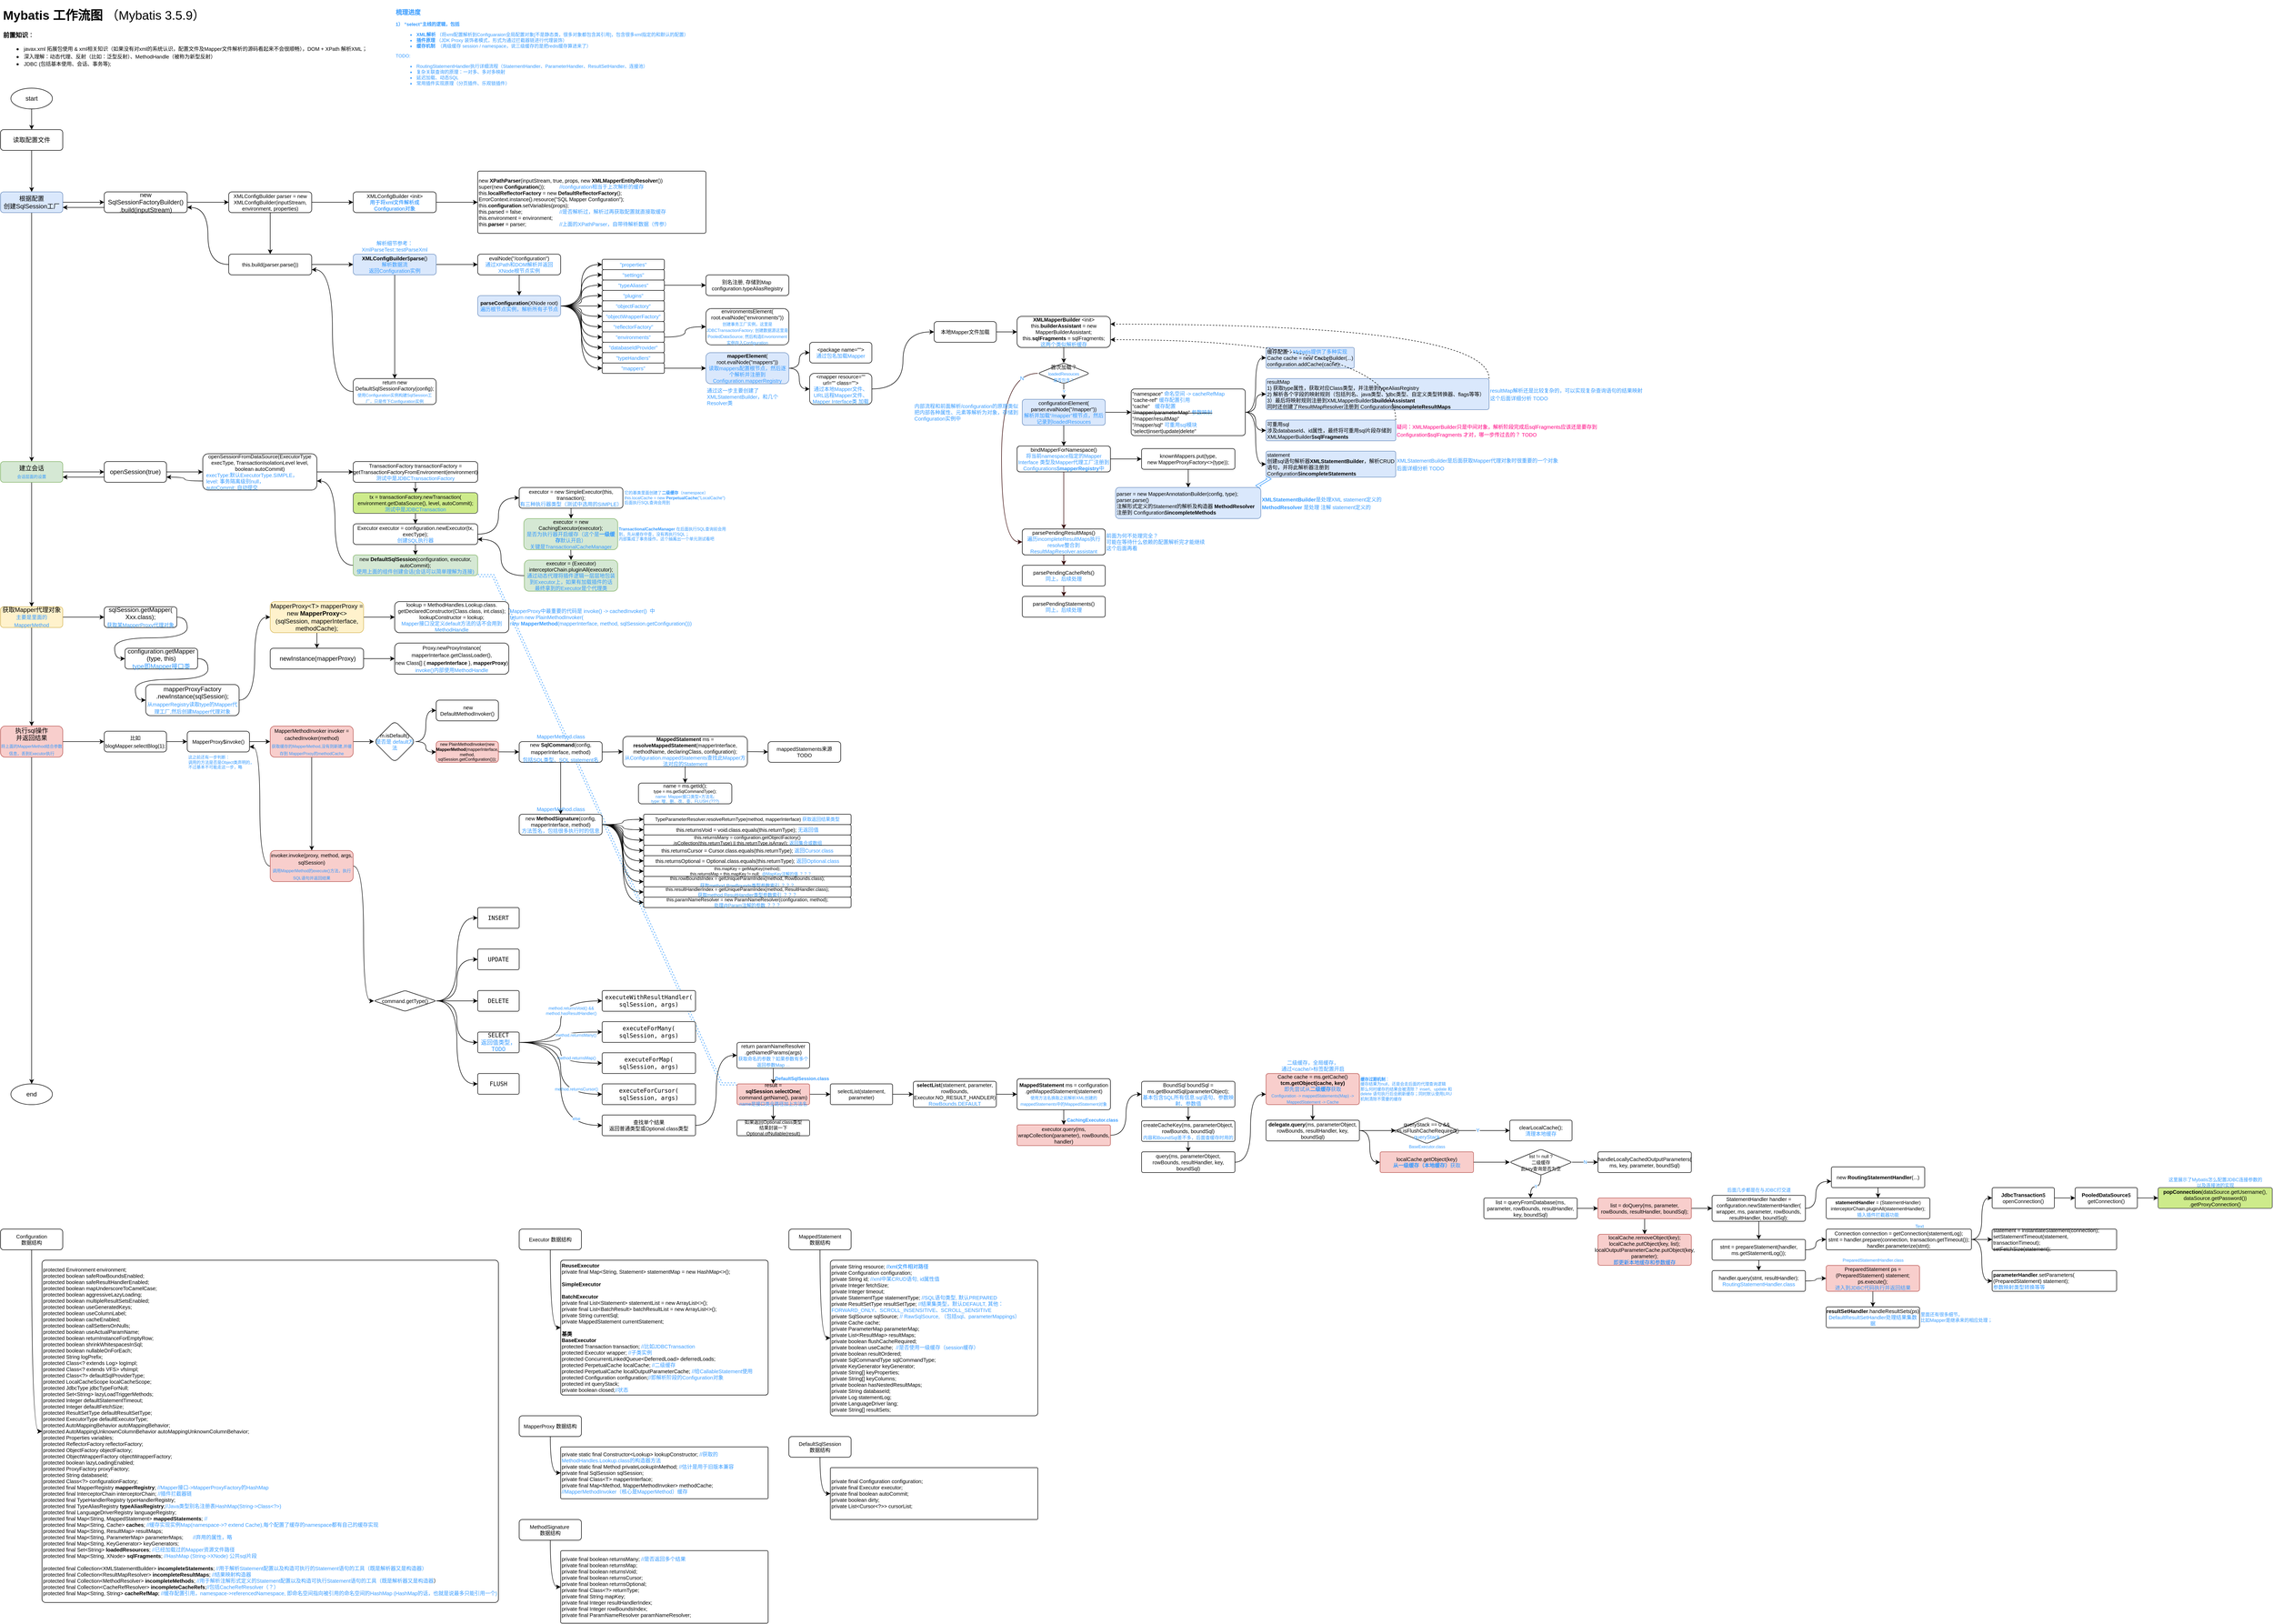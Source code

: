 <mxfile version="16.1.2" type="device" pages="3"><diagram id="C5RBs43oDa-KdzZeNtuy" name="工作流程"><mxGraphModel dx="1689" dy="1060" grid="1" gridSize="10" guides="1" tooltips="1" connect="1" arrows="1" fold="1" page="1" pageScale="1" pageWidth="827" pageHeight="1169" math="0" shadow="0"><root><mxCell id="WIyWlLk6GJQsqaUBKTNV-0"/><mxCell id="WIyWlLk6GJQsqaUBKTNV-1" parent="WIyWlLk6GJQsqaUBKTNV-0"/><mxCell id="FaMM4MfJ-Ujy_KWEskPM-9" style="edgeStyle=entityRelationEdgeStyle;rounded=0;orthogonalLoop=1;jettySize=auto;html=1;exitX=1;exitY=1;exitDx=0;exitDy=0;entryX=0;entryY=0;entryDx=0;entryDy=0;fontSize=9;fontColor=#3399FF;shape=link;strokeColor=none;elbow=vertical;" parent="WIyWlLk6GJQsqaUBKTNV-1" source="8foiymuQkOx7uc3-mmT_-63" target="FaMM4MfJ-Ujy_KWEskPM-2" edge="1"><mxGeometry relative="1" as="geometry"/></mxCell><mxCell id="4h_itlIO3gS3AQeO8IFH-0" value="&lt;h1&gt;Mybatis 工作流图 &lt;span style=&quot;font-weight: normal&quot;&gt;（Mybatis 3.5.9）&lt;/span&gt;&lt;/h1&gt;&lt;p&gt;&lt;b&gt;前置知识&lt;/b&gt;：&lt;/p&gt;&lt;p&gt;&lt;/p&gt;&lt;ul&gt;&lt;li&gt;&lt;span style=&quot;font-size: 10px&quot;&gt;javax.xml 拓展包使用 &amp;amp; xml相关知识（如果没有对xml的系统认识，配置文件及Mapper文件解析的源码看起来不会很顺畅），DOM + XPath 解析XML；&lt;/span&gt;&lt;/li&gt;&lt;li&gt;&lt;span style=&quot;font-size: 10px&quot;&gt;深入理解：动态代理、反射（比如：泛型反射）、MethodHandle（被称为新型反射）&lt;/span&gt;&lt;/li&gt;&lt;li&gt;&lt;span style=&quot;font-size: 10px&quot;&gt;JDBC (包括基本使用、会话、事务等);&lt;/span&gt;&lt;/li&gt;&lt;/ul&gt;&lt;p&gt;&lt;/p&gt;" style="text;html=1;strokeColor=none;fillColor=none;spacing=5;spacingTop=-20;whiteSpace=wrap;overflow=hidden;rounded=0;" parent="WIyWlLk6GJQsqaUBKTNV-1" vertex="1"><mxGeometry x="40" y="40" width="720" height="120" as="geometry"/></mxCell><mxCell id="4h_itlIO3gS3AQeO8IFH-9" value="" style="edgeStyle=orthogonalEdgeStyle;rounded=0;orthogonalLoop=1;jettySize=auto;html=1;" parent="WIyWlLk6GJQsqaUBKTNV-1" source="4h_itlIO3gS3AQeO8IFH-2" target="4h_itlIO3gS3AQeO8IFH-8" edge="1"><mxGeometry relative="1" as="geometry"/></mxCell><mxCell id="4h_itlIO3gS3AQeO8IFH-2" value="start" style="ellipse;whiteSpace=wrap;html=1;" parent="WIyWlLk6GJQsqaUBKTNV-1" vertex="1"><mxGeometry x="60" y="200" width="80" height="40" as="geometry"/></mxCell><mxCell id="4h_itlIO3gS3AQeO8IFH-3" value="end" style="ellipse;whiteSpace=wrap;html=1;" parent="WIyWlLk6GJQsqaUBKTNV-1" vertex="1"><mxGeometry x="60" y="2120" width="80" height="40" as="geometry"/></mxCell><mxCell id="4h_itlIO3gS3AQeO8IFH-11" value="" style="edgeStyle=orthogonalEdgeStyle;rounded=0;orthogonalLoop=1;jettySize=auto;html=1;" parent="WIyWlLk6GJQsqaUBKTNV-1" source="4h_itlIO3gS3AQeO8IFH-8" target="4h_itlIO3gS3AQeO8IFH-10" edge="1"><mxGeometry relative="1" as="geometry"/></mxCell><mxCell id="4h_itlIO3gS3AQeO8IFH-8" value="读取配置文件" style="rounded=1;whiteSpace=wrap;html=1;" parent="WIyWlLk6GJQsqaUBKTNV-1" vertex="1"><mxGeometry x="40" y="280" width="120" height="40" as="geometry"/></mxCell><mxCell id="4h_itlIO3gS3AQeO8IFH-13" value="" style="edgeStyle=orthogonalEdgeStyle;rounded=0;orthogonalLoop=1;jettySize=auto;html=1;" parent="WIyWlLk6GJQsqaUBKTNV-1" source="4h_itlIO3gS3AQeO8IFH-10" target="4h_itlIO3gS3AQeO8IFH-12" edge="1"><mxGeometry relative="1" as="geometry"/></mxCell><mxCell id="8foiymuQkOx7uc3-mmT_-1" value="" style="edgeStyle=orthogonalEdgeStyle;rounded=0;orthogonalLoop=1;jettySize=auto;html=1;" parent="WIyWlLk6GJQsqaUBKTNV-1" source="4h_itlIO3gS3AQeO8IFH-10" target="8foiymuQkOx7uc3-mmT_-0" edge="1"><mxGeometry relative="1" as="geometry"/></mxCell><mxCell id="4h_itlIO3gS3AQeO8IFH-10" value="根据配置&lt;br&gt;创建SqlSession工厂" style="rounded=1;whiteSpace=wrap;html=1;fillColor=#dae8fc;strokeColor=#6c8ebf;" parent="WIyWlLk6GJQsqaUBKTNV-1" vertex="1"><mxGeometry x="40" y="400" width="120" height="40" as="geometry"/></mxCell><mxCell id="4h_itlIO3gS3AQeO8IFH-15" value="" style="edgeStyle=orthogonalEdgeStyle;rounded=0;orthogonalLoop=1;jettySize=auto;html=1;" parent="WIyWlLk6GJQsqaUBKTNV-1" source="4h_itlIO3gS3AQeO8IFH-12" target="4h_itlIO3gS3AQeO8IFH-14" edge="1"><mxGeometry relative="1" as="geometry"/></mxCell><mxCell id="8foiymuQkOx7uc3-mmT_-54" value="" style="edgeStyle=orthogonalEdgeStyle;curved=1;rounded=0;orthogonalLoop=1;jettySize=auto;html=1;fontSize=8;fontColor=#3399FF;" parent="WIyWlLk6GJQsqaUBKTNV-1" source="4h_itlIO3gS3AQeO8IFH-12" target="8foiymuQkOx7uc3-mmT_-53" edge="1"><mxGeometry relative="1" as="geometry"/></mxCell><mxCell id="4h_itlIO3gS3AQeO8IFH-12" value="建立会话&lt;br&gt;&lt;font color=&quot;#3399ff&quot; style=&quot;font-size: 8px&quot;&gt;会话层面的设置&lt;/font&gt;" style="rounded=1;whiteSpace=wrap;html=1;fillColor=#d5e8d4;strokeColor=#82b366;" parent="WIyWlLk6GJQsqaUBKTNV-1" vertex="1"><mxGeometry x="40" y="920" width="120" height="40" as="geometry"/></mxCell><mxCell id="4h_itlIO3gS3AQeO8IFH-17" value="" style="edgeStyle=orthogonalEdgeStyle;rounded=0;orthogonalLoop=1;jettySize=auto;html=1;" parent="WIyWlLk6GJQsqaUBKTNV-1" source="4h_itlIO3gS3AQeO8IFH-14" target="4h_itlIO3gS3AQeO8IFH-16" edge="1"><mxGeometry relative="1" as="geometry"/></mxCell><mxCell id="8foiymuQkOx7uc3-mmT_-67" value="" style="edgeStyle=orthogonalEdgeStyle;curved=1;rounded=0;orthogonalLoop=1;jettySize=auto;html=1;fontSize=10;fontColor=#3399FF;" parent="WIyWlLk6GJQsqaUBKTNV-1" source="4h_itlIO3gS3AQeO8IFH-14" target="8foiymuQkOx7uc3-mmT_-66" edge="1"><mxGeometry relative="1" as="geometry"/></mxCell><mxCell id="4h_itlIO3gS3AQeO8IFH-14" value="获取Mapper代理对象&lt;br&gt;&lt;font color=&quot;#3399ff&quot; style=&quot;font-size: 10px&quot;&gt;主要是里面的MapperMethod&lt;/font&gt;" style="rounded=1;whiteSpace=wrap;html=1;fillColor=#fff2cc;strokeColor=#d6b656;" parent="WIyWlLk6GJQsqaUBKTNV-1" vertex="1"><mxGeometry x="40" y="1200" width="120" height="40" as="geometry"/></mxCell><mxCell id="4h_itlIO3gS3AQeO8IFH-18" style="edgeStyle=orthogonalEdgeStyle;rounded=0;orthogonalLoop=1;jettySize=auto;html=1;exitX=0.5;exitY=1;exitDx=0;exitDy=0;entryX=0.5;entryY=0;entryDx=0;entryDy=0;" parent="WIyWlLk6GJQsqaUBKTNV-1" source="4h_itlIO3gS3AQeO8IFH-16" target="4h_itlIO3gS3AQeO8IFH-3" edge="1"><mxGeometry relative="1" as="geometry"/></mxCell><mxCell id="8foiymuQkOx7uc3-mmT_-69" value="" style="edgeStyle=orthogonalEdgeStyle;curved=1;rounded=0;orthogonalLoop=1;jettySize=auto;html=1;fontSize=10;fontColor=#3399FF;" parent="WIyWlLk6GJQsqaUBKTNV-1" source="4h_itlIO3gS3AQeO8IFH-16" target="8foiymuQkOx7uc3-mmT_-68" edge="1"><mxGeometry relative="1" as="geometry"/></mxCell><mxCell id="4h_itlIO3gS3AQeO8IFH-16" value="执行sql操作&lt;br&gt;并返回结果&lt;br&gt;&lt;font color=&quot;#3399ff&quot; style=&quot;font-size: 8px&quot;&gt;将上面的MapperMethod结合参数信息，丢到Executor执行&lt;/font&gt;" style="rounded=1;whiteSpace=wrap;html=1;fillColor=#f8cecc;strokeColor=#b85450;" parent="WIyWlLk6GJQsqaUBKTNV-1" vertex="1"><mxGeometry x="40" y="1430" width="120" height="60" as="geometry"/></mxCell><mxCell id="8foiymuQkOx7uc3-mmT_-3" value="" style="edgeStyle=orthogonalEdgeStyle;rounded=0;orthogonalLoop=1;jettySize=auto;html=1;" parent="WIyWlLk6GJQsqaUBKTNV-1" source="8foiymuQkOx7uc3-mmT_-0" target="8foiymuQkOx7uc3-mmT_-2" edge="1"><mxGeometry relative="1" as="geometry"/></mxCell><mxCell id="8foiymuQkOx7uc3-mmT_-20" style="edgeStyle=orthogonalEdgeStyle;curved=1;rounded=0;orthogonalLoop=1;jettySize=auto;html=1;exitX=0;exitY=0.75;exitDx=0;exitDy=0;entryX=1;entryY=0.75;entryDx=0;entryDy=0;fontSize=8;fontColor=#3399FF;" parent="WIyWlLk6GJQsqaUBKTNV-1" source="8foiymuQkOx7uc3-mmT_-0" target="4h_itlIO3gS3AQeO8IFH-10" edge="1"><mxGeometry relative="1" as="geometry"/></mxCell><mxCell id="8foiymuQkOx7uc3-mmT_-0" value="new SqlSessionFactoryBuilder()&lt;br&gt;.build(inputStream)" style="rounded=1;whiteSpace=wrap;html=1;" parent="WIyWlLk6GJQsqaUBKTNV-1" vertex="1"><mxGeometry x="240" y="400" width="160" height="40" as="geometry"/></mxCell><mxCell id="8foiymuQkOx7uc3-mmT_-6" value="" style="edgeStyle=orthogonalEdgeStyle;rounded=0;orthogonalLoop=1;jettySize=auto;html=1;fontSize=10;" parent="WIyWlLk6GJQsqaUBKTNV-1" source="8foiymuQkOx7uc3-mmT_-2" target="8foiymuQkOx7uc3-mmT_-5" edge="1"><mxGeometry relative="1" as="geometry"/></mxCell><mxCell id="8foiymuQkOx7uc3-mmT_-8" value="" style="edgeStyle=orthogonalEdgeStyle;rounded=0;orthogonalLoop=1;jettySize=auto;html=1;fontSize=10;" parent="WIyWlLk6GJQsqaUBKTNV-1" source="8foiymuQkOx7uc3-mmT_-2" target="8foiymuQkOx7uc3-mmT_-7" edge="1"><mxGeometry relative="1" as="geometry"/></mxCell><mxCell id="8foiymuQkOx7uc3-mmT_-2" value="XMLConfigBuilder parser = new XMLConfigBuilder(inputStream, environment, properties)" style="rounded=1;whiteSpace=wrap;html=1;fontSize=10;" parent="WIyWlLk6GJQsqaUBKTNV-1" vertex="1"><mxGeometry x="480" y="400" width="160" height="40" as="geometry"/></mxCell><mxCell id="8foiymuQkOx7uc3-mmT_-13" style="edgeStyle=orthogonalEdgeStyle;rounded=0;orthogonalLoop=1;jettySize=auto;html=1;exitX=0.5;exitY=1;exitDx=0;exitDy=0;entryX=0;entryY=0.5;entryDx=0;entryDy=0;fontSize=10;fontColor=#007FFF;curved=1;" parent="WIyWlLk6GJQsqaUBKTNV-1" source="8foiymuQkOx7uc3-mmT_-4" target="8foiymuQkOx7uc3-mmT_-12" edge="1"><mxGeometry relative="1" as="geometry"/></mxCell><mxCell id="8foiymuQkOx7uc3-mmT_-4" value="Configuration&lt;br&gt;数据结构" style="rounded=1;whiteSpace=wrap;html=1;fontSize=10;" parent="WIyWlLk6GJQsqaUBKTNV-1" vertex="1"><mxGeometry x="40" y="2400" width="120" height="40" as="geometry"/></mxCell><mxCell id="8foiymuQkOx7uc3-mmT_-15" value="" style="edgeStyle=orthogonalEdgeStyle;curved=1;rounded=0;orthogonalLoop=1;jettySize=auto;html=1;fontSize=10;fontColor=#007FFF;" parent="WIyWlLk6GJQsqaUBKTNV-1" source="8foiymuQkOx7uc3-mmT_-5" target="8foiymuQkOx7uc3-mmT_-14" edge="1"><mxGeometry relative="1" as="geometry"/></mxCell><mxCell id="8foiymuQkOx7uc3-mmT_-19" style="edgeStyle=orthogonalEdgeStyle;curved=1;rounded=0;orthogonalLoop=1;jettySize=auto;html=1;exitX=0;exitY=0.5;exitDx=0;exitDy=0;entryX=1;entryY=0.75;entryDx=0;entryDy=0;fontSize=8;fontColor=#3399FF;" parent="WIyWlLk6GJQsqaUBKTNV-1" source="8foiymuQkOx7uc3-mmT_-5" target="8foiymuQkOx7uc3-mmT_-0" edge="1"><mxGeometry relative="1" as="geometry"/></mxCell><mxCell id="8foiymuQkOx7uc3-mmT_-5" value="this.build(parser.parse())" style="rounded=1;whiteSpace=wrap;html=1;fontSize=10;" parent="WIyWlLk6GJQsqaUBKTNV-1" vertex="1"><mxGeometry x="480" y="520" width="160" height="40" as="geometry"/></mxCell><mxCell id="8foiymuQkOx7uc3-mmT_-10" value="" style="edgeStyle=orthogonalEdgeStyle;rounded=0;orthogonalLoop=1;jettySize=auto;html=1;fontSize=10;fontColor=#007FFF;" parent="WIyWlLk6GJQsqaUBKTNV-1" source="8foiymuQkOx7uc3-mmT_-7" target="8foiymuQkOx7uc3-mmT_-9" edge="1"><mxGeometry relative="1" as="geometry"/></mxCell><mxCell id="8foiymuQkOx7uc3-mmT_-7" value="XMLConfigBuilder &amp;lt;init&amp;gt;&lt;br&gt;&lt;font color=&quot;#007fff&quot;&gt;用于将xml文件解析成&lt;br&gt;Configuration对象&lt;/font&gt;" style="rounded=1;whiteSpace=wrap;html=1;fontSize=10;" parent="WIyWlLk6GJQsqaUBKTNV-1" vertex="1"><mxGeometry x="720" y="400" width="160" height="40" as="geometry"/></mxCell><mxCell id="8foiymuQkOx7uc3-mmT_-9" value="&lt;div&gt;new &lt;b&gt;XPathParser&lt;/b&gt;(inputStream, true, props, new &lt;b&gt;XMLMapperEntityResolver&lt;/b&gt;())&lt;/div&gt;&lt;div&gt;super(new &lt;b&gt;Configuration&lt;/b&gt;());&lt;span style=&quot;white-space: pre&quot;&gt;&#9;&lt;/span&gt;&lt;span style=&quot;white-space: pre&quot;&gt;&#9;&lt;/span&gt;&lt;font color=&quot;#3399ff&quot;&gt;//configuration相当于上次解析的缓存&lt;/font&gt;&lt;/div&gt;&lt;div&gt;this.&lt;b&gt;localReflectorFactory&lt;/b&gt; = new &lt;b&gt;DefaultReflectorFactory&lt;/b&gt;();&lt;/div&gt;&lt;div&gt;ErrorContext.instance().resource(&quot;SQL Mapper Configuration&quot;);&lt;/div&gt;&lt;div&gt;this.&lt;b&gt;configuration&lt;/b&gt;.setVariables(props);&lt;span&gt;&#9;&lt;/span&gt;&lt;span&gt;&#9;&lt;/span&gt;&lt;/div&gt;&lt;div&gt;this.parsed = false;&lt;span&gt;&#9;&lt;span style=&quot;white-space: pre&quot;&gt;&#9;&lt;/span&gt;&lt;span style=&quot;white-space: pre&quot;&gt;&#9;&lt;/span&gt;&lt;span style=&quot;white-space: pre&quot;&gt;&#9;&lt;/span&gt;&lt;span style=&quot;white-space: pre&quot;&gt;&#9;&lt;/span&gt;&lt;/span&gt;&lt;font color=&quot;#3399ff&quot;&gt;//是否解析过，解析过再获取配置就直接取缓存&lt;/font&gt;&lt;/div&gt;&lt;div&gt;this.environment = environment;&lt;/div&gt;&lt;div&gt;this.&lt;b&gt;parser&lt;/b&gt; = parser;&lt;span style=&quot;white-space: pre&quot;&gt;&#9;&lt;/span&gt;&lt;span style=&quot;white-space: pre&quot;&gt;&#9;&lt;/span&gt;&lt;span style=&quot;white-space: pre&quot;&gt;&#9;&lt;/span&gt;&lt;font color=&quot;#3399ff&quot;&gt;//上面的XPathParser，自带待解析数据（传参）&lt;/font&gt;&lt;/div&gt;" style="rounded=1;whiteSpace=wrap;html=1;fontSize=10;align=left;arcSize=3;" parent="WIyWlLk6GJQsqaUBKTNV-1" vertex="1"><mxGeometry x="960" y="360" width="440" height="120" as="geometry"/></mxCell><mxCell id="8foiymuQkOx7uc3-mmT_-12" value="&lt;div&gt;protected Environment environment;&lt;/div&gt;&lt;div&gt;protected boolean safeRowBoundsEnabled;&lt;/div&gt;&lt;div&gt;protected boolean safeResultHandlerEnabled;&lt;/div&gt;&lt;div&gt;protected boolean mapUnderscoreToCamelCase;&lt;/div&gt;&lt;div&gt;protected boolean aggressiveLazyLoading;&lt;/div&gt;&lt;div&gt;protected boolean multipleResultSetsEnabled;&lt;/div&gt;&lt;div&gt;protected boolean useGeneratedKeys;&lt;/div&gt;&lt;div&gt;protected boolean useColumnLabel;&lt;/div&gt;&lt;div&gt;protected boolean cacheEnabled;&lt;/div&gt;&lt;div&gt;protected boolean callSettersOnNulls;&lt;/div&gt;&lt;div&gt;protected boolean useActualParamName;&lt;/div&gt;&lt;div&gt;protected boolean returnInstanceForEmptyRow;&lt;/div&gt;&lt;div&gt;protected boolean shrinkWhitespacesInSql;&lt;/div&gt;&lt;div&gt;protected boolean nullableOnForEach;&lt;/div&gt;&lt;div&gt;protected String logPrefix;&lt;/div&gt;&lt;div&gt;protected Class&amp;lt;? extends Log&amp;gt; logImpl;&lt;/div&gt;&lt;div&gt;protected Class&amp;lt;? extends VFS&amp;gt; vfsImpl;&lt;/div&gt;&lt;div&gt;protected Class&amp;lt;?&amp;gt; defaultSqlProviderType;&lt;/div&gt;&lt;div&gt;protected LocalCacheScope localCacheScope;&lt;/div&gt;&lt;div&gt;protected JdbcType jdbcTypeForNull;&lt;/div&gt;&lt;div&gt;protected Set&amp;lt;String&amp;gt; lazyLoadTriggerMethods;&lt;/div&gt;&lt;div&gt;protected Integer defaultStatementTimeout;&lt;/div&gt;&lt;div&gt;protected Integer defaultFetchSize;&lt;/div&gt;&lt;div&gt;protected ResultSetType defaultResultSetType;&lt;/div&gt;&lt;div&gt;protected ExecutorType defaultExecutorType;&lt;/div&gt;&lt;div&gt;protected AutoMappingBehavior autoMappingBehavior;&lt;/div&gt;&lt;div&gt;protected AutoMappingUnknownColumnBehavior autoMappingUnknownColumnBehavior;&lt;/div&gt;&lt;div&gt;protected Properties variables;&lt;/div&gt;&lt;div&gt;protected ReflectorFactory reflectorFactory;&lt;/div&gt;&lt;div&gt;protected ObjectFactory objectFactory;&lt;/div&gt;&lt;div&gt;protected ObjectWrapperFactory objectWrapperFactory;&lt;/div&gt;&lt;div&gt;protected boolean lazyLoadingEnabled;&lt;/div&gt;&lt;div&gt;protected ProxyFactory proxyFactory;&lt;/div&gt;&lt;div&gt;protected String databaseId;&lt;/div&gt;&lt;div&gt;protected Class&amp;lt;?&amp;gt; configurationFactory;&lt;/div&gt;&lt;div&gt;protected final MapperRegistry &lt;b&gt;mapperRegistry&lt;/b&gt;;&lt;font color=&quot;#3399ff&quot;&gt;&lt;span&gt;&#9;&lt;span&gt;&#9;&lt;/span&gt;&lt;/span&gt;//Mapper接口-&amp;gt;MapperProxyFactory的HashMap&lt;/font&gt;&lt;/div&gt;&lt;div&gt;protected final InterceptorChain interceptorChain; &lt;font color=&quot;#3399ff&quot;&gt;//插件拦截器链&lt;/font&gt;&lt;/div&gt;&lt;div&gt;protected final TypeHandlerRegistry typeHandlerRegistry;&lt;/div&gt;&lt;div&gt;protected final TypeAliasRegistry &lt;b&gt;typeAliasRegistry&lt;/b&gt;;&lt;font color=&quot;#3399ff&quot;&gt;//Java类型别名注册表HashMap(String-&amp;gt;Class&amp;lt;?&amp;gt;)&lt;/font&gt;&lt;/div&gt;&lt;div&gt;protected final LanguageDriverRegistry languageRegistry;&lt;/div&gt;&lt;div&gt;protected final Map&amp;lt;String, MappedStatement&amp;gt; &lt;b&gt;mappedStatements&lt;/b&gt;;&lt;span style=&quot;white-space: pre&quot;&gt;&#9;&lt;/span&gt;&lt;font color=&quot;#3399ff&quot;&gt;//&lt;/font&gt;&lt;/div&gt;&lt;div&gt;protected final Map&amp;lt;String, Cache&amp;gt; &lt;b&gt;caches&lt;/b&gt;;&lt;span&gt;&#9;&lt;/span&gt;&lt;font color=&quot;#3399ff&quot;&gt;//缓存实现实例Map(namespace-&amp;gt;? extend Cache),每个配置了缓存的namespace都有自己的缓存实现&lt;/font&gt;&lt;/div&gt;&lt;div&gt;protected final Map&amp;lt;String, ResultMap&amp;gt; resultMaps;&lt;/div&gt;&lt;div&gt;protected final Map&amp;lt;String, ParameterMap&amp;gt; parameterMaps;&lt;span style=&quot;white-space: pre&quot;&gt;&#9;&lt;/span&gt;&lt;font color=&quot;#3399ff&quot;&gt;//弃用的属性，略&lt;/font&gt;&lt;/div&gt;&lt;div&gt;protected final Map&amp;lt;String, KeyGenerator&amp;gt; keyGenerators;&lt;/div&gt;&lt;div&gt;protected final Set&amp;lt;String&amp;gt; &lt;b&gt;loadedResources&lt;/b&gt;;&lt;span&gt;&#9;&lt;/span&gt;&lt;span&gt;&#9;&lt;/span&gt;&lt;font color=&quot;#3399ff&quot;&gt;//已经加载过的Mapper资源文件路径&lt;/font&gt;&lt;/div&gt;&lt;div&gt;protected final Map&amp;lt;String, XNode&amp;gt; &lt;b&gt;sqlFragments&lt;/b&gt;;&lt;span&gt;&#9;&lt;/span&gt;&lt;font color=&quot;#3399ff&quot;&gt;//HashMap (String-&amp;gt;XNode) 公共sql片段&lt;/font&gt;&lt;/div&gt;&lt;span style=&quot;color: rgb(51 , 153 , 255)&quot;&gt;&lt;br&gt;&lt;/span&gt;&lt;div&gt;protected final Collection&amp;lt;XMLStatementBuilder&amp;gt; &lt;b&gt;incompleteStatements&lt;/b&gt;; &lt;font color=&quot;#3399ff&quot;&gt;//用于解析Statement配置以及构造可执行的Statement语句的工具（既是解析器又是构造器）&lt;/font&gt;&lt;/div&gt;&lt;div&gt;protected final Collection&amp;lt;ResultMapResolver&amp;gt; &lt;b&gt;incompleteResultMaps&lt;/b&gt;;&lt;span&gt;&#9;&lt;/span&gt;&lt;font color=&quot;#3399ff&quot;&gt;//结果映射构造器&lt;/font&gt;&lt;/div&gt;&lt;div&gt;protected final Collection&amp;lt;MethodResolver&amp;gt; &lt;b&gt;incompleteMethods&lt;/b&gt;; &lt;font color=&quot;#3399ff&quot;&gt;//用于解析注解形式定义的Statement配置以及构造可执行Statement语句的工具（既是解析器又是构造器&lt;/font&gt;）&lt;/div&gt;&lt;div&gt;protected final Collection&amp;lt;CacheRefResolver&amp;gt;&amp;nbsp;&lt;b&gt;incompleteCacheRefs&lt;/b&gt;;&lt;font color=&quot;#3399ff&quot;&gt;//包括CacheRefResolver（？）&lt;/font&gt;&lt;br&gt;&lt;/div&gt;&lt;div&gt;protected final Map&amp;lt;String, String&amp;gt; &lt;b&gt;cacheRefMap&lt;/b&gt;;&lt;span&gt;&#9;&lt;/span&gt;&lt;font color=&quot;#3399ff&quot;&gt;//缓存配置引用，namespace-&amp;gt;referencedNamespace, 即命名空间指向被引用的命名空间的HashMap (HashMap的话，也就是说最多只能引用一个)&lt;/font&gt;&lt;/div&gt;" style="rounded=1;whiteSpace=wrap;html=1;fontSize=10;arcSize=1;align=left;" parent="WIyWlLk6GJQsqaUBKTNV-1" vertex="1"><mxGeometry x="120" y="2460" width="880" height="660" as="geometry"/></mxCell><mxCell id="8foiymuQkOx7uc3-mmT_-17" value="" style="edgeStyle=orthogonalEdgeStyle;curved=1;rounded=0;orthogonalLoop=1;jettySize=auto;html=1;fontSize=10;fontColor=#007FFF;" parent="WIyWlLk6GJQsqaUBKTNV-1" source="8foiymuQkOx7uc3-mmT_-14" target="8foiymuQkOx7uc3-mmT_-16" edge="1"><mxGeometry relative="1" as="geometry"/></mxCell><mxCell id="8foiymuQkOx7uc3-mmT_-24" style="edgeStyle=orthogonalEdgeStyle;curved=1;rounded=0;orthogonalLoop=1;jettySize=auto;html=1;exitX=1;exitY=0.5;exitDx=0;exitDy=0;fontSize=8;fontColor=#3399FF;" parent="WIyWlLk6GJQsqaUBKTNV-1" source="8foiymuQkOx7uc3-mmT_-14" target="8foiymuQkOx7uc3-mmT_-23" edge="1"><mxGeometry relative="1" as="geometry"/></mxCell><mxCell id="8foiymuQkOx7uc3-mmT_-14" value="&lt;b&gt;XMLConfigBuilder&lt;/b&gt;$&lt;b&gt;parse&lt;/b&gt;()&lt;br&gt;&lt;font color=&quot;#3399ff&quot;&gt;解析数据流&lt;br&gt;返回Configuration实例&lt;/font&gt;" style="rounded=1;whiteSpace=wrap;html=1;fontSize=10;fillColor=#dae8fc;strokeColor=#6c8ebf;" parent="WIyWlLk6GJQsqaUBKTNV-1" vertex="1"><mxGeometry x="720" y="520" width="160" height="40" as="geometry"/></mxCell><mxCell id="8foiymuQkOx7uc3-mmT_-18" style="edgeStyle=orthogonalEdgeStyle;curved=1;rounded=0;orthogonalLoop=1;jettySize=auto;html=1;exitX=0;exitY=0.5;exitDx=0;exitDy=0;entryX=1;entryY=0.75;entryDx=0;entryDy=0;fontSize=8;fontColor=#3399FF;" parent="WIyWlLk6GJQsqaUBKTNV-1" source="8foiymuQkOx7uc3-mmT_-16" target="8foiymuQkOx7uc3-mmT_-5" edge="1"><mxGeometry relative="1" as="geometry"/></mxCell><mxCell id="8foiymuQkOx7uc3-mmT_-16" value="return new DefaultSqlSessionFactory(config);&lt;br&gt;&lt;font color=&quot;#3399ff&quot; style=&quot;font-size: 8px&quot;&gt;使用Configuration实例构建SqlSession工厂，只是传下Configuration实例&lt;/font&gt;" style="rounded=1;whiteSpace=wrap;html=1;fontSize=10;" parent="WIyWlLk6GJQsqaUBKTNV-1" vertex="1"><mxGeometry x="720" y="760" width="160" height="50" as="geometry"/></mxCell><mxCell id="8foiymuQkOx7uc3-mmT_-26" value="" style="edgeStyle=orthogonalEdgeStyle;curved=1;rounded=0;orthogonalLoop=1;jettySize=auto;html=1;fontSize=8;fontColor=#3399FF;" parent="WIyWlLk6GJQsqaUBKTNV-1" source="8foiymuQkOx7uc3-mmT_-23" target="8foiymuQkOx7uc3-mmT_-25" edge="1"><mxGeometry relative="1" as="geometry"/></mxCell><mxCell id="8foiymuQkOx7uc3-mmT_-23" value="evalNode(&quot;/configuration&quot;)&lt;br&gt;&lt;font color=&quot;#3399ff&quot;&gt;通过XPath和DOM解析并返回XNode根节点实例&lt;/font&gt;" style="rounded=1;whiteSpace=wrap;html=1;fontSize=10;" parent="WIyWlLk6GJQsqaUBKTNV-1" vertex="1"><mxGeometry x="960" y="520" width="160" height="40" as="geometry"/></mxCell><mxCell id="8foiymuQkOx7uc3-mmT_-29" style="edgeStyle=orthogonalEdgeStyle;curved=1;rounded=0;orthogonalLoop=1;jettySize=auto;html=1;exitX=1;exitY=0.5;exitDx=0;exitDy=0;entryX=0;entryY=0.5;entryDx=0;entryDy=0;fontSize=8;fontColor=#3399FF;" parent="WIyWlLk6GJQsqaUBKTNV-1" source="8foiymuQkOx7uc3-mmT_-25" target="8foiymuQkOx7uc3-mmT_-27" edge="1"><mxGeometry relative="1" as="geometry"/></mxCell><mxCell id="8foiymuQkOx7uc3-mmT_-43" style="edgeStyle=orthogonalEdgeStyle;curved=1;rounded=0;orthogonalLoop=1;jettySize=auto;html=1;exitX=1;exitY=0.5;exitDx=0;exitDy=0;entryX=0;entryY=0.5;entryDx=0;entryDy=0;fontSize=8;fontColor=#3399FF;" parent="WIyWlLk6GJQsqaUBKTNV-1" source="8foiymuQkOx7uc3-mmT_-25" target="8foiymuQkOx7uc3-mmT_-31" edge="1"><mxGeometry relative="1" as="geometry"/></mxCell><mxCell id="8foiymuQkOx7uc3-mmT_-44" style="edgeStyle=orthogonalEdgeStyle;curved=1;rounded=0;orthogonalLoop=1;jettySize=auto;html=1;exitX=1;exitY=0.5;exitDx=0;exitDy=0;entryX=0;entryY=0.5;entryDx=0;entryDy=0;fontSize=8;fontColor=#3399FF;" parent="WIyWlLk6GJQsqaUBKTNV-1" source="8foiymuQkOx7uc3-mmT_-25" target="8foiymuQkOx7uc3-mmT_-32" edge="1"><mxGeometry relative="1" as="geometry"/></mxCell><mxCell id="8foiymuQkOx7uc3-mmT_-45" style="edgeStyle=orthogonalEdgeStyle;curved=1;rounded=0;orthogonalLoop=1;jettySize=auto;html=1;exitX=1;exitY=0.5;exitDx=0;exitDy=0;fontSize=8;fontColor=#3399FF;" parent="WIyWlLk6GJQsqaUBKTNV-1" source="8foiymuQkOx7uc3-mmT_-25" target="8foiymuQkOx7uc3-mmT_-33" edge="1"><mxGeometry relative="1" as="geometry"/></mxCell><mxCell id="8foiymuQkOx7uc3-mmT_-46" style="edgeStyle=orthogonalEdgeStyle;curved=1;rounded=0;orthogonalLoop=1;jettySize=auto;html=1;exitX=1;exitY=0.5;exitDx=0;exitDy=0;fontSize=8;fontColor=#3399FF;" parent="WIyWlLk6GJQsqaUBKTNV-1" source="8foiymuQkOx7uc3-mmT_-25" target="8foiymuQkOx7uc3-mmT_-36" edge="1"><mxGeometry relative="1" as="geometry"/></mxCell><mxCell id="8foiymuQkOx7uc3-mmT_-47" style="edgeStyle=orthogonalEdgeStyle;curved=1;rounded=0;orthogonalLoop=1;jettySize=auto;html=1;exitX=1;exitY=0.5;exitDx=0;exitDy=0;entryX=0;entryY=0.5;entryDx=0;entryDy=0;fontSize=8;fontColor=#3399FF;" parent="WIyWlLk6GJQsqaUBKTNV-1" source="8foiymuQkOx7uc3-mmT_-25" target="8foiymuQkOx7uc3-mmT_-37" edge="1"><mxGeometry relative="1" as="geometry"/></mxCell><mxCell id="8foiymuQkOx7uc3-mmT_-48" style="edgeStyle=orthogonalEdgeStyle;curved=1;rounded=0;orthogonalLoop=1;jettySize=auto;html=1;exitX=1;exitY=0.5;exitDx=0;exitDy=0;entryX=0;entryY=0.5;entryDx=0;entryDy=0;fontSize=8;fontColor=#3399FF;" parent="WIyWlLk6GJQsqaUBKTNV-1" source="8foiymuQkOx7uc3-mmT_-25" target="8foiymuQkOx7uc3-mmT_-38" edge="1"><mxGeometry relative="1" as="geometry"/></mxCell><mxCell id="8foiymuQkOx7uc3-mmT_-49" style="edgeStyle=orthogonalEdgeStyle;curved=1;rounded=0;orthogonalLoop=1;jettySize=auto;html=1;exitX=1;exitY=0.5;exitDx=0;exitDy=0;entryX=0;entryY=0.5;entryDx=0;entryDy=0;fontSize=8;fontColor=#3399FF;" parent="WIyWlLk6GJQsqaUBKTNV-1" source="8foiymuQkOx7uc3-mmT_-25" target="8foiymuQkOx7uc3-mmT_-39" edge="1"><mxGeometry relative="1" as="geometry"/></mxCell><mxCell id="8foiymuQkOx7uc3-mmT_-50" style="edgeStyle=orthogonalEdgeStyle;curved=1;rounded=0;orthogonalLoop=1;jettySize=auto;html=1;exitX=1;exitY=0.5;exitDx=0;exitDy=0;entryX=0;entryY=0.5;entryDx=0;entryDy=0;fontSize=8;fontColor=#3399FF;" parent="WIyWlLk6GJQsqaUBKTNV-1" source="8foiymuQkOx7uc3-mmT_-25" target="8foiymuQkOx7uc3-mmT_-40" edge="1"><mxGeometry relative="1" as="geometry"/></mxCell><mxCell id="8foiymuQkOx7uc3-mmT_-51" style="edgeStyle=orthogonalEdgeStyle;curved=1;rounded=0;orthogonalLoop=1;jettySize=auto;html=1;exitX=1;exitY=0.5;exitDx=0;exitDy=0;entryX=0;entryY=0.5;entryDx=0;entryDy=0;fontSize=8;fontColor=#3399FF;" parent="WIyWlLk6GJQsqaUBKTNV-1" source="8foiymuQkOx7uc3-mmT_-25" target="8foiymuQkOx7uc3-mmT_-41" edge="1"><mxGeometry relative="1" as="geometry"/></mxCell><mxCell id="8foiymuQkOx7uc3-mmT_-52" style="edgeStyle=orthogonalEdgeStyle;curved=1;rounded=0;orthogonalLoop=1;jettySize=auto;html=1;exitX=1;exitY=0.5;exitDx=0;exitDy=0;entryX=0;entryY=0.5;entryDx=0;entryDy=0;fontSize=8;fontColor=#3399FF;" parent="WIyWlLk6GJQsqaUBKTNV-1" source="8foiymuQkOx7uc3-mmT_-25" target="8foiymuQkOx7uc3-mmT_-42" edge="1"><mxGeometry relative="1" as="geometry"/></mxCell><mxCell id="8foiymuQkOx7uc3-mmT_-25" value="&lt;b&gt;parseConfiguration&lt;/b&gt;(XNode root)&lt;br&gt;&lt;font color=&quot;#3399ff&quot;&gt;遍历根节点实例，解析所有子节点&lt;/font&gt;" style="rounded=1;whiteSpace=wrap;html=1;fontSize=10;fillColor=#dae8fc;strokeColor=#6c8ebf;" parent="WIyWlLk6GJQsqaUBKTNV-1" vertex="1"><mxGeometry x="960" y="600" width="160" height="40" as="geometry"/></mxCell><mxCell id="8foiymuQkOx7uc3-mmT_-27" value="&lt;font color=&quot;#3399ff&quot;&gt;&quot;properties&quot;&lt;/font&gt;" style="rounded=1;whiteSpace=wrap;html=1;fontSize=10;" parent="WIyWlLk6GJQsqaUBKTNV-1" vertex="1"><mxGeometry x="1200" y="530" width="120" height="20" as="geometry"/></mxCell><mxCell id="8foiymuQkOx7uc3-mmT_-31" value="&lt;font color=&quot;#3399ff&quot;&gt;&quot;settings&quot;&lt;/font&gt;" style="rounded=1;whiteSpace=wrap;html=1;fontSize=10;" parent="WIyWlLk6GJQsqaUBKTNV-1" vertex="1"><mxGeometry x="1200" y="550" width="120" height="20" as="geometry"/></mxCell><mxCell id="nTEty8VkxfBIhpbtXYr3-6" value="" style="edgeStyle=orthogonalEdgeStyle;curved=1;rounded=0;orthogonalLoop=1;jettySize=auto;html=1;fontSize=10;fontColor=#3399FF;" parent="WIyWlLk6GJQsqaUBKTNV-1" source="8foiymuQkOx7uc3-mmT_-32" target="nTEty8VkxfBIhpbtXYr3-5" edge="1"><mxGeometry relative="1" as="geometry"/></mxCell><mxCell id="8foiymuQkOx7uc3-mmT_-32" value="&lt;font color=&quot;#3399ff&quot;&gt;&quot;typeAliases&quot;&lt;/font&gt;" style="rounded=1;whiteSpace=wrap;html=1;fontSize=10;" parent="WIyWlLk6GJQsqaUBKTNV-1" vertex="1"><mxGeometry x="1200" y="570" width="120" height="20" as="geometry"/></mxCell><mxCell id="8foiymuQkOx7uc3-mmT_-33" value="&lt;font color=&quot;#3399ff&quot;&gt;&quot;plugins&quot;&lt;/font&gt;" style="rounded=1;whiteSpace=wrap;html=1;fontSize=10;" parent="WIyWlLk6GJQsqaUBKTNV-1" vertex="1"><mxGeometry x="1200" y="590" width="120" height="20" as="geometry"/></mxCell><mxCell id="8foiymuQkOx7uc3-mmT_-36" value="&lt;font color=&quot;#3399ff&quot;&gt;&quot;objectFactory&quot;&lt;/font&gt;" style="rounded=1;whiteSpace=wrap;html=1;fontSize=10;" parent="WIyWlLk6GJQsqaUBKTNV-1" vertex="1"><mxGeometry x="1200" y="610" width="120" height="20" as="geometry"/></mxCell><mxCell id="8foiymuQkOx7uc3-mmT_-37" value="&lt;font color=&quot;#3399ff&quot;&gt;&quot;objectWrapperFactory&quot;&lt;/font&gt;" style="rounded=1;whiteSpace=wrap;html=1;fontSize=10;" parent="WIyWlLk6GJQsqaUBKTNV-1" vertex="1"><mxGeometry x="1200" y="630" width="120" height="20" as="geometry"/></mxCell><mxCell id="8foiymuQkOx7uc3-mmT_-38" value="&lt;font color=&quot;#3399ff&quot;&gt;&quot;reflectorFactory&quot;&lt;/font&gt;" style="rounded=1;whiteSpace=wrap;html=1;fontSize=10;" parent="WIyWlLk6GJQsqaUBKTNV-1" vertex="1"><mxGeometry x="1200" y="650" width="120" height="20" as="geometry"/></mxCell><mxCell id="sPj-nGploxGMAyuYcm76-2" style="edgeStyle=orthogonalEdgeStyle;rounded=0;orthogonalLoop=1;jettySize=auto;html=1;exitX=1;exitY=0.5;exitDx=0;exitDy=0;entryX=0;entryY=0.5;entryDx=0;entryDy=0;curved=1;" parent="WIyWlLk6GJQsqaUBKTNV-1" source="8foiymuQkOx7uc3-mmT_-39" target="sPj-nGploxGMAyuYcm76-1" edge="1"><mxGeometry relative="1" as="geometry"/></mxCell><mxCell id="8foiymuQkOx7uc3-mmT_-39" value="&lt;font color=&quot;#3399ff&quot;&gt;&quot;environments&quot;&lt;/font&gt;" style="rounded=1;whiteSpace=wrap;html=1;fontSize=10;" parent="WIyWlLk6GJQsqaUBKTNV-1" vertex="1"><mxGeometry x="1200" y="670" width="120" height="20" as="geometry"/></mxCell><mxCell id="8foiymuQkOx7uc3-mmT_-40" value="&lt;font color=&quot;#3399ff&quot;&gt;&quot;databaseIdProvider&quot;&lt;/font&gt;" style="rounded=1;whiteSpace=wrap;html=1;fontSize=10;" parent="WIyWlLk6GJQsqaUBKTNV-1" vertex="1"><mxGeometry x="1200" y="690" width="120" height="20" as="geometry"/></mxCell><mxCell id="8foiymuQkOx7uc3-mmT_-41" value="&lt;font color=&quot;#3399ff&quot;&gt;&quot;typeHandlers&quot;&lt;/font&gt;" style="rounded=1;whiteSpace=wrap;html=1;fontSize=10;" parent="WIyWlLk6GJQsqaUBKTNV-1" vertex="1"><mxGeometry x="1200" y="710" width="120" height="20" as="geometry"/></mxCell><mxCell id="8foiymuQkOx7uc3-mmT_-75" value="" style="edgeStyle=orthogonalEdgeStyle;curved=1;rounded=0;orthogonalLoop=1;jettySize=auto;html=1;fontSize=10;fontColor=#3399FF;" parent="WIyWlLk6GJQsqaUBKTNV-1" source="8foiymuQkOx7uc3-mmT_-42" target="8foiymuQkOx7uc3-mmT_-74" edge="1"><mxGeometry relative="1" as="geometry"/></mxCell><mxCell id="8foiymuQkOx7uc3-mmT_-42" value="&lt;font color=&quot;#3399ff&quot;&gt;&quot;mappers&quot;&lt;/font&gt;" style="rounded=1;whiteSpace=wrap;html=1;fontSize=10;" parent="WIyWlLk6GJQsqaUBKTNV-1" vertex="1"><mxGeometry x="1200" y="730" width="120" height="20" as="geometry"/></mxCell><mxCell id="8foiymuQkOx7uc3-mmT_-56" value="" style="edgeStyle=orthogonalEdgeStyle;curved=1;rounded=0;orthogonalLoop=1;jettySize=auto;html=1;fontSize=8;fontColor=#3399FF;" parent="WIyWlLk6GJQsqaUBKTNV-1" source="8foiymuQkOx7uc3-mmT_-53" target="8foiymuQkOx7uc3-mmT_-55" edge="1"><mxGeometry relative="1" as="geometry"/></mxCell><mxCell id="sPj-nGploxGMAyuYcm76-17" style="edgeStyle=orthogonalEdgeStyle;curved=1;rounded=0;orthogonalLoop=1;jettySize=auto;html=1;exitX=0;exitY=0.75;exitDx=0;exitDy=0;entryX=1;entryY=0.75;entryDx=0;entryDy=0;fontSize=10;fontColor=#3399FF;" parent="WIyWlLk6GJQsqaUBKTNV-1" source="8foiymuQkOx7uc3-mmT_-53" target="4h_itlIO3gS3AQeO8IFH-12" edge="1"><mxGeometry relative="1" as="geometry"/></mxCell><mxCell id="8foiymuQkOx7uc3-mmT_-53" value="openSession(true)" style="rounded=1;whiteSpace=wrap;html=1;" parent="WIyWlLk6GJQsqaUBKTNV-1" vertex="1"><mxGeometry x="240" y="920" width="120" height="40" as="geometry"/></mxCell><mxCell id="8foiymuQkOx7uc3-mmT_-58" value="" style="edgeStyle=orthogonalEdgeStyle;curved=1;rounded=0;orthogonalLoop=1;jettySize=auto;html=1;fontSize=10;fontColor=#3399FF;" parent="WIyWlLk6GJQsqaUBKTNV-1" source="8foiymuQkOx7uc3-mmT_-55" target="8foiymuQkOx7uc3-mmT_-57" edge="1"><mxGeometry relative="1" as="geometry"/></mxCell><mxCell id="sPj-nGploxGMAyuYcm76-16" style="edgeStyle=orthogonalEdgeStyle;curved=1;rounded=0;orthogonalLoop=1;jettySize=auto;html=1;exitX=0;exitY=0.75;exitDx=0;exitDy=0;entryX=1;entryY=0.75;entryDx=0;entryDy=0;fontSize=10;fontColor=#3399FF;" parent="WIyWlLk6GJQsqaUBKTNV-1" source="8foiymuQkOx7uc3-mmT_-55" target="8foiymuQkOx7uc3-mmT_-53" edge="1"><mxGeometry relative="1" as="geometry"/></mxCell><mxCell id="8foiymuQkOx7uc3-mmT_-55" value="openSessionFromDataSource(ExecutorType execType, TransactionIsolationLevel level, boolean autoCommit)&lt;br&gt;&lt;div style=&quot;text-align: left&quot;&gt;&lt;span style=&quot;color: rgb(51 , 153 , 255)&quot;&gt;&amp;nbsp; execType:默认ExecutorType.SIMPLE，&lt;/span&gt;&lt;/div&gt;&lt;font color=&quot;#3399ff&quot;&gt;&lt;div style=&quot;text-align: left&quot;&gt;&lt;span&gt;&amp;nbsp; level: 事务隔离级别null，&lt;/span&gt;&lt;/div&gt;&lt;div style=&quot;text-align: left&quot;&gt;&lt;span&gt;&amp;nbsp; autoCommit: 自动提交&lt;/span&gt;&lt;/div&gt;&lt;/font&gt;" style="rounded=1;whiteSpace=wrap;html=1;fontSize=10;" parent="WIyWlLk6GJQsqaUBKTNV-1" vertex="1"><mxGeometry x="430" y="905" width="220" height="70" as="geometry"/></mxCell><mxCell id="8foiymuQkOx7uc3-mmT_-60" value="" style="edgeStyle=orthogonalEdgeStyle;curved=1;rounded=0;orthogonalLoop=1;jettySize=auto;html=1;fontSize=10;fontColor=#3399FF;" parent="WIyWlLk6GJQsqaUBKTNV-1" source="8foiymuQkOx7uc3-mmT_-57" target="8foiymuQkOx7uc3-mmT_-59" edge="1"><mxGeometry relative="1" as="geometry"/></mxCell><mxCell id="8foiymuQkOx7uc3-mmT_-57" value="TransactionFactory transactionFactory = getTransactionFactoryFromEnvironment(environment)&lt;br&gt;&lt;font color=&quot;#3399ff&quot;&gt;测试中是JDBCTransactionFactory&lt;/font&gt;" style="rounded=1;whiteSpace=wrap;html=1;fontSize=10;" parent="WIyWlLk6GJQsqaUBKTNV-1" vertex="1"><mxGeometry x="720" y="920" width="240" height="40" as="geometry"/></mxCell><mxCell id="8foiymuQkOx7uc3-mmT_-62" value="" style="edgeStyle=orthogonalEdgeStyle;curved=1;rounded=0;orthogonalLoop=1;jettySize=auto;html=1;fontSize=10;fontColor=#3399FF;" parent="WIyWlLk6GJQsqaUBKTNV-1" source="8foiymuQkOx7uc3-mmT_-59" target="8foiymuQkOx7uc3-mmT_-61" edge="1"><mxGeometry relative="1" as="geometry"/></mxCell><mxCell id="8foiymuQkOx7uc3-mmT_-59" value="tx = transactionFactory.newTransaction(&lt;br&gt;environment.getDataSource(), level, autoCommit);&lt;br&gt;&lt;font color=&quot;#3399ff&quot;&gt;测试中是JDBCTransaction&lt;/font&gt;" style="rounded=1;whiteSpace=wrap;html=1;fontSize=10;fillColor=#cdeb8b;strokeColor=#36393d;" parent="WIyWlLk6GJQsqaUBKTNV-1" vertex="1"><mxGeometry x="720" y="980" width="240" height="40" as="geometry"/></mxCell><mxCell id="8foiymuQkOx7uc3-mmT_-64" value="" style="edgeStyle=orthogonalEdgeStyle;curved=1;rounded=0;orthogonalLoop=1;jettySize=auto;html=1;fontSize=10;fontColor=#3399FF;" parent="WIyWlLk6GJQsqaUBKTNV-1" source="8foiymuQkOx7uc3-mmT_-61" target="8foiymuQkOx7uc3-mmT_-63" edge="1"><mxGeometry relative="1" as="geometry"/></mxCell><mxCell id="sPj-nGploxGMAyuYcm76-13" style="edgeStyle=orthogonalEdgeStyle;curved=1;rounded=0;orthogonalLoop=1;jettySize=auto;html=1;exitX=1;exitY=0.5;exitDx=0;exitDy=0;entryX=0;entryY=0.5;entryDx=0;entryDy=0;fontSize=10;fontColor=#000000;" parent="WIyWlLk6GJQsqaUBKTNV-1" source="8foiymuQkOx7uc3-mmT_-61" target="sPj-nGploxGMAyuYcm76-6" edge="1"><mxGeometry relative="1" as="geometry"/></mxCell><mxCell id="8foiymuQkOx7uc3-mmT_-61" value="Executor executor = configuration.newExecutor(tx, execType);&lt;br&gt;&lt;font color=&quot;#3399ff&quot;&gt;创建SQL执行器&lt;br&gt;&lt;/font&gt;" style="rounded=1;whiteSpace=wrap;html=1;fontSize=10;" parent="WIyWlLk6GJQsqaUBKTNV-1" vertex="1"><mxGeometry x="720" y="1040" width="240" height="40" as="geometry"/></mxCell><mxCell id="8foiymuQkOx7uc3-mmT_-65" style="edgeStyle=orthogonalEdgeStyle;curved=1;rounded=0;orthogonalLoop=1;jettySize=auto;html=1;exitX=0;exitY=0.5;exitDx=0;exitDy=0;entryX=1;entryY=0.75;entryDx=0;entryDy=0;fontSize=10;fontColor=#3399FF;" parent="WIyWlLk6GJQsqaUBKTNV-1" source="8foiymuQkOx7uc3-mmT_-63" target="8foiymuQkOx7uc3-mmT_-55" edge="1"><mxGeometry relative="1" as="geometry"/></mxCell><mxCell id="FaMM4MfJ-Ujy_KWEskPM-10" style="edgeStyle=entityRelationEdgeStyle;shape=link;rounded=0;orthogonalLoop=1;jettySize=auto;html=1;exitX=1;exitY=1;exitDx=0;exitDy=0;entryX=0;entryY=0;entryDx=0;entryDy=0;fontSize=9;fontColor=#3399FF;elbow=vertical;strokeColor=#3399FF;dashed=1;" parent="WIyWlLk6GJQsqaUBKTNV-1" source="8foiymuQkOx7uc3-mmT_-63" target="FaMM4MfJ-Ujy_KWEskPM-2" edge="1"><mxGeometry relative="1" as="geometry"/></mxCell><mxCell id="8foiymuQkOx7uc3-mmT_-63" value="new &lt;b&gt;DefaultSqlSession&lt;/b&gt;(configuration, executor, autoCommit);&lt;br&gt;&lt;font color=&quot;#3399ff&quot;&gt;使用上面的组件创建会话(会话可以简单理解为连接)&lt;/font&gt;" style="rounded=1;whiteSpace=wrap;html=1;fontSize=10;fillColor=#d5e8d4;strokeColor=#82b366;" parent="WIyWlLk6GJQsqaUBKTNV-1" vertex="1"><mxGeometry x="720" y="1100" width="240" height="40" as="geometry"/></mxCell><mxCell id="sPj-nGploxGMAyuYcm76-18" style="edgeStyle=orthogonalEdgeStyle;curved=1;rounded=0;orthogonalLoop=1;jettySize=auto;html=1;exitX=1;exitY=0.5;exitDx=0;exitDy=0;entryX=0;entryY=0.5;entryDx=0;entryDy=0;fontSize=10;fontColor=#3399FF;" parent="WIyWlLk6GJQsqaUBKTNV-1" source="8foiymuQkOx7uc3-mmT_-66" target="8foiymuQkOx7uc3-mmT_-70" edge="1"><mxGeometry relative="1" as="geometry"/></mxCell><mxCell id="8foiymuQkOx7uc3-mmT_-66" value="sqlSession.getMapper(&lt;br&gt;Xxx.class);&lt;br&gt;&lt;font style=&quot;font-size: 10px&quot; color=&quot;#3399ff&quot;&gt;获取某MapperProxy代理对象&lt;/font&gt;" style="rounded=1;whiteSpace=wrap;html=1;" parent="WIyWlLk6GJQsqaUBKTNV-1" vertex="1"><mxGeometry x="240" y="1200" width="140" height="40" as="geometry"/></mxCell><mxCell id="sPj-nGploxGMAyuYcm76-34" value="" style="edgeStyle=orthogonalEdgeStyle;curved=1;rounded=0;orthogonalLoop=1;jettySize=auto;html=1;fontSize=10;fontColor=#3399FF;" parent="WIyWlLk6GJQsqaUBKTNV-1" source="8foiymuQkOx7uc3-mmT_-68" target="sPj-nGploxGMAyuYcm76-33" edge="1"><mxGeometry relative="1" as="geometry"/></mxCell><mxCell id="8foiymuQkOx7uc3-mmT_-68" value="&lt;font style=&quot;font-size: 10px&quot;&gt;比如blogMapper.selectBlog(1);&lt;/font&gt;" style="rounded=1;whiteSpace=wrap;html=1;" parent="WIyWlLk6GJQsqaUBKTNV-1" vertex="1"><mxGeometry x="240" y="1440" width="120" height="40" as="geometry"/></mxCell><mxCell id="sPj-nGploxGMAyuYcm76-19" style="edgeStyle=orthogonalEdgeStyle;curved=1;rounded=0;orthogonalLoop=1;jettySize=auto;html=1;exitX=1;exitY=0.5;exitDx=0;exitDy=0;entryX=0;entryY=0.5;entryDx=0;entryDy=0;fontSize=10;fontColor=#3399FF;" parent="WIyWlLk6GJQsqaUBKTNV-1" source="8foiymuQkOx7uc3-mmT_-70" target="8foiymuQkOx7uc3-mmT_-72" edge="1"><mxGeometry relative="1" as="geometry"/></mxCell><mxCell id="8foiymuQkOx7uc3-mmT_-70" value="configuration.getMapper&lt;br&gt;(type, this)&lt;br&gt;&lt;font color=&quot;#3399ff&quot;&gt;type即Mapper接口类&lt;/font&gt;" style="rounded=1;whiteSpace=wrap;html=1;" parent="WIyWlLk6GJQsqaUBKTNV-1" vertex="1"><mxGeometry x="280" y="1280" width="140" height="40" as="geometry"/></mxCell><mxCell id="sPj-nGploxGMAyuYcm76-22" style="edgeStyle=orthogonalEdgeStyle;curved=1;rounded=0;orthogonalLoop=1;jettySize=auto;html=1;exitX=1;exitY=0.5;exitDx=0;exitDy=0;entryX=0;entryY=0.5;entryDx=0;entryDy=0;fontSize=10;fontColor=#3399FF;" parent="WIyWlLk6GJQsqaUBKTNV-1" source="8foiymuQkOx7uc3-mmT_-72" target="sPj-nGploxGMAyuYcm76-20" edge="1"><mxGeometry relative="1" as="geometry"/></mxCell><mxCell id="8foiymuQkOx7uc3-mmT_-72" value="mapperProxyFactory&lt;br&gt;.newInstance(sqlSession);&lt;br&gt;&lt;font color=&quot;#3399ff&quot; style=&quot;font-size: 10px&quot;&gt;从mapperRegistry读取type的Mapper代理工厂,然后创建Mapper代理对象&lt;/font&gt;" style="rounded=1;whiteSpace=wrap;html=1;" parent="WIyWlLk6GJQsqaUBKTNV-1" vertex="1"><mxGeometry x="320" y="1350" width="180" height="60" as="geometry"/></mxCell><mxCell id="8foiymuQkOx7uc3-mmT_-77" value="" style="edgeStyle=orthogonalEdgeStyle;curved=1;rounded=0;orthogonalLoop=1;jettySize=auto;html=1;fontSize=10;fontColor=#3399FF;" parent="WIyWlLk6GJQsqaUBKTNV-1" source="8foiymuQkOx7uc3-mmT_-74" target="8foiymuQkOx7uc3-mmT_-76" edge="1"><mxGeometry relative="1" as="geometry"/></mxCell><mxCell id="8foiymuQkOx7uc3-mmT_-79" style="edgeStyle=orthogonalEdgeStyle;curved=1;rounded=0;orthogonalLoop=1;jettySize=auto;html=1;exitX=1;exitY=0.5;exitDx=0;exitDy=0;entryX=0;entryY=0.5;entryDx=0;entryDy=0;fontSize=10;fontColor=#3399FF;" parent="WIyWlLk6GJQsqaUBKTNV-1" source="8foiymuQkOx7uc3-mmT_-74" target="8foiymuQkOx7uc3-mmT_-78" edge="1"><mxGeometry relative="1" as="geometry"/></mxCell><mxCell id="8foiymuQkOx7uc3-mmT_-74" value="&lt;b&gt;mapperElement&lt;/b&gt;(&lt;br&gt;root.evalNode(&quot;mappers&quot;))&lt;br&gt;&lt;font color=&quot;#3399ff&quot;&gt;读取mappers配置根节点，然后逐个解析并注册到Configuration.mapperRegistry&lt;/font&gt;" style="whiteSpace=wrap;html=1;fontSize=10;rounded=1;fillColor=#dae8fc;strokeColor=#6c8ebf;" parent="WIyWlLk6GJQsqaUBKTNV-1" vertex="1"><mxGeometry x="1400" y="710" width="160" height="60" as="geometry"/></mxCell><mxCell id="8foiymuQkOx7uc3-mmT_-76" value="&amp;lt;package name=&quot;&quot;&amp;gt;&lt;br&gt;&lt;font color=&quot;#3399ff&quot;&gt;通过包名加载Mapper&lt;/font&gt;" style="whiteSpace=wrap;html=1;fontSize=10;rounded=1;" parent="WIyWlLk6GJQsqaUBKTNV-1" vertex="1"><mxGeometry x="1600" y="690" width="120" height="40" as="geometry"/></mxCell><mxCell id="8foiymuQkOx7uc3-mmT_-84" style="edgeStyle=orthogonalEdgeStyle;curved=1;rounded=0;orthogonalLoop=1;jettySize=auto;html=1;exitX=1;exitY=0.5;exitDx=0;exitDy=0;entryX=0;entryY=0.5;entryDx=0;entryDy=0;fontSize=10;fontColor=#000000;" parent="WIyWlLk6GJQsqaUBKTNV-1" source="8foiymuQkOx7uc3-mmT_-78" target="8foiymuQkOx7uc3-mmT_-83" edge="1"><mxGeometry relative="1" as="geometry"/></mxCell><mxCell id="8foiymuQkOx7uc3-mmT_-78" value="&amp;lt;mapper resource=&quot;&quot; url=&quot;&quot; class=&quot;&quot;&amp;gt;&lt;br&gt;&lt;font color=&quot;#3399ff&quot;&gt;通过本地Mapper文件、URL远程Mapper文件、Mapper Interface类 加载&lt;/font&gt;" style="whiteSpace=wrap;html=1;fontSize=10;rounded=1;" parent="WIyWlLk6GJQsqaUBKTNV-1" vertex="1"><mxGeometry x="1600" y="750" width="120" height="60" as="geometry"/></mxCell><mxCell id="8foiymuQkOx7uc3-mmT_-80" value="解析细节参考：XmlParseTest::testParseXml" style="text;html=1;strokeColor=none;fillColor=none;align=center;verticalAlign=middle;whiteSpace=wrap;rounded=0;fontSize=10;fontColor=#3399FF;" parent="WIyWlLk6GJQsqaUBKTNV-1" vertex="1"><mxGeometry x="720" y="490" width="160" height="30" as="geometry"/></mxCell><mxCell id="8foiymuQkOx7uc3-mmT_-89" value="" style="edgeStyle=orthogonalEdgeStyle;curved=1;rounded=0;orthogonalLoop=1;jettySize=auto;html=1;fontSize=10;fontColor=#000000;" parent="WIyWlLk6GJQsqaUBKTNV-1" source="8foiymuQkOx7uc3-mmT_-81" target="8foiymuQkOx7uc3-mmT_-88" edge="1"><mxGeometry relative="1" as="geometry"/></mxCell><mxCell id="8foiymuQkOx7uc3-mmT_-81" value="&lt;b&gt;XMLMapperBuilder&lt;/b&gt; &amp;lt;init&amp;gt;&lt;br&gt;this.&lt;b&gt;builderAssistant&lt;/b&gt; = new MapperBuilderAssistant;&lt;br&gt;this.&lt;b&gt;sqlFragments&lt;/b&gt; = sqlFragments;&lt;br&gt;&lt;font color=&quot;#3399ff&quot;&gt;这两个类似解析缓存&lt;/font&gt;" style="whiteSpace=wrap;html=1;fontSize=10;rounded=1;" parent="WIyWlLk6GJQsqaUBKTNV-1" vertex="1"><mxGeometry x="2000" y="640" width="180" height="60" as="geometry"/></mxCell><mxCell id="8foiymuQkOx7uc3-mmT_-85" style="edgeStyle=orthogonalEdgeStyle;curved=1;rounded=0;orthogonalLoop=1;jettySize=auto;html=1;exitX=1;exitY=0.5;exitDx=0;exitDy=0;entryX=0;entryY=0.5;entryDx=0;entryDy=0;fontSize=10;fontColor=#000000;" parent="WIyWlLk6GJQsqaUBKTNV-1" source="8foiymuQkOx7uc3-mmT_-83" target="8foiymuQkOx7uc3-mmT_-81" edge="1"><mxGeometry relative="1" as="geometry"/></mxCell><mxCell id="8foiymuQkOx7uc3-mmT_-83" value="本地Mapper文件加载" style="rounded=1;whiteSpace=wrap;html=1;fontSize=10;fontColor=#000000;" parent="WIyWlLk6GJQsqaUBKTNV-1" vertex="1"><mxGeometry x="1840" y="650" width="120" height="40" as="geometry"/></mxCell><mxCell id="8foiymuQkOx7uc3-mmT_-91" value="Y" style="edgeStyle=orthogonalEdgeStyle;curved=1;rounded=0;orthogonalLoop=1;jettySize=auto;html=1;fontSize=8;fontColor=#3399FF;" parent="WIyWlLk6GJQsqaUBKTNV-1" source="8foiymuQkOx7uc3-mmT_-88" target="8foiymuQkOx7uc3-mmT_-90" edge="1"><mxGeometry relative="1" as="geometry"/></mxCell><mxCell id="nTEty8VkxfBIhpbtXYr3-24" style="edgeStyle=orthogonalEdgeStyle;curved=1;rounded=0;orthogonalLoop=1;jettySize=auto;html=1;exitX=0;exitY=0.5;exitDx=0;exitDy=0;entryX=0;entryY=0.5;entryDx=0;entryDy=0;fontSize=10;fontColor=#3399FF;strokeColor=#330000;elbow=vertical;" parent="WIyWlLk6GJQsqaUBKTNV-1" source="8foiymuQkOx7uc3-mmT_-88" target="nTEty8VkxfBIhpbtXYr3-22" edge="1"><mxGeometry relative="1" as="geometry"><Array as="points"><mxPoint x="1970" y="750"/><mxPoint x="1970" y="1075"/></Array></mxGeometry></mxCell><mxCell id="nTEty8VkxfBIhpbtXYr3-25" value="N" style="edgeLabel;html=1;align=center;verticalAlign=middle;resizable=0;points=[];fontSize=10;fontColor=#3399FF;" parent="nTEty8VkxfBIhpbtXYr3-24" vertex="1" connectable="0"><mxGeometry x="-0.857" y="9" relative="1" as="geometry"><mxPoint as="offset"/></mxGeometry></mxCell><mxCell id="8foiymuQkOx7uc3-mmT_-88" value="首次加载？&lt;br&gt;&lt;font color=&quot;#3399ff&quot; style=&quot;font-size: 8px&quot;&gt;loadedResouces&lt;br&gt;是否包含？&lt;/font&gt;" style="rhombus;whiteSpace=wrap;html=1;fontSize=10;rounded=1;arcSize=11;" parent="WIyWlLk6GJQsqaUBKTNV-1" vertex="1"><mxGeometry x="2040" y="730" width="100" height="40" as="geometry"/></mxCell><mxCell id="8foiymuQkOx7uc3-mmT_-93" value="" style="edgeStyle=orthogonalEdgeStyle;curved=1;rounded=0;orthogonalLoop=1;jettySize=auto;html=1;fontSize=10;fontColor=#3399FF;" parent="WIyWlLk6GJQsqaUBKTNV-1" source="8foiymuQkOx7uc3-mmT_-90" target="8foiymuQkOx7uc3-mmT_-92" edge="1"><mxGeometry relative="1" as="geometry"/></mxCell><mxCell id="8foiymuQkOx7uc3-mmT_-98" value="" style="edgeStyle=orthogonalEdgeStyle;curved=1;rounded=0;orthogonalLoop=1;jettySize=auto;html=1;fontSize=10;fontColor=#3399FF;" parent="WIyWlLk6GJQsqaUBKTNV-1" source="8foiymuQkOx7uc3-mmT_-90" target="8foiymuQkOx7uc3-mmT_-97" edge="1"><mxGeometry relative="1" as="geometry"/></mxCell><mxCell id="8foiymuQkOx7uc3-mmT_-90" value="configurationElement(&lt;br&gt;parser.evalNode(&quot;/mapper&quot;))&lt;br&gt;&lt;font style=&quot;font-size: 10px&quot; color=&quot;#3399ff&quot;&gt;解析并加载“/mapper”根节点，然后记录到loadedResouces&lt;/font&gt;" style="rounded=1;whiteSpace=wrap;html=1;fontSize=10;arcSize=11;fillColor=#dae8fc;strokeColor=#6c8ebf;" parent="WIyWlLk6GJQsqaUBKTNV-1" vertex="1"><mxGeometry x="2010" y="800" width="160" height="50" as="geometry"/></mxCell><mxCell id="nTEty8VkxfBIhpbtXYr3-15" value="" style="edgeStyle=orthogonalEdgeStyle;curved=1;rounded=0;orthogonalLoop=1;jettySize=auto;html=1;fontSize=10;fontColor=#3399FF;" parent="WIyWlLk6GJQsqaUBKTNV-1" source="8foiymuQkOx7uc3-mmT_-92" target="nTEty8VkxfBIhpbtXYr3-14" edge="1"><mxGeometry relative="1" as="geometry"/></mxCell><mxCell id="nTEty8VkxfBIhpbtXYr3-23" style="edgeStyle=orthogonalEdgeStyle;rounded=0;orthogonalLoop=1;jettySize=auto;html=1;exitX=0.5;exitY=1;exitDx=0;exitDy=0;entryX=0.5;entryY=0;entryDx=0;entryDy=0;fontSize=10;fontColor=#3399FF;strokeColor=#330000;elbow=vertical;curved=1;" parent="WIyWlLk6GJQsqaUBKTNV-1" source="8foiymuQkOx7uc3-mmT_-92" target="nTEty8VkxfBIhpbtXYr3-22" edge="1"><mxGeometry relative="1" as="geometry"/></mxCell><mxCell id="8foiymuQkOx7uc3-mmT_-92" value="bindMapperForNamespace()&lt;br&gt;&lt;font color=&quot;#3399ff&quot;&gt;将当前namespace指定的Mapper Interface 类型及Mapper代理工厂注册到Configurations$&lt;b&gt;mapperRegistry&lt;/b&gt;中&lt;/font&gt;" style="rounded=1;whiteSpace=wrap;html=1;fontSize=10;arcSize=11;" parent="WIyWlLk6GJQsqaUBKTNV-1" vertex="1"><mxGeometry x="2000" y="890" width="180" height="50" as="geometry"/></mxCell><mxCell id="8foiymuQkOx7uc3-mmT_-96" value="内部流程和前面解析/configuration的原理类似&lt;br&gt;把内部各种属性、元素等解析为对象，存储到Configuration实例中" style="text;html=1;strokeColor=none;fillColor=none;align=left;verticalAlign=middle;whiteSpace=wrap;rounded=0;fontSize=10;fontColor=#3399FF;" parent="WIyWlLk6GJQsqaUBKTNV-1" vertex="1"><mxGeometry x="1800" y="805" width="210" height="40" as="geometry"/></mxCell><mxCell id="nTEty8VkxfBIhpbtXYr3-0" style="edgeStyle=orthogonalEdgeStyle;rounded=0;orthogonalLoop=1;jettySize=auto;html=1;exitX=1;exitY=0.5;exitDx=0;exitDy=0;entryX=0;entryY=0.5;entryDx=0;entryDy=0;curved=1;" parent="WIyWlLk6GJQsqaUBKTNV-1" source="8foiymuQkOx7uc3-mmT_-97" target="8foiymuQkOx7uc3-mmT_-99" edge="1"><mxGeometry relative="1" as="geometry"/></mxCell><mxCell id="nTEty8VkxfBIhpbtXYr3-7" style="edgeStyle=orthogonalEdgeStyle;curved=1;rounded=0;orthogonalLoop=1;jettySize=auto;html=1;exitX=1;exitY=0.5;exitDx=0;exitDy=0;entryX=0;entryY=0.5;entryDx=0;entryDy=0;fontSize=10;fontColor=#3399FF;" parent="WIyWlLk6GJQsqaUBKTNV-1" source="8foiymuQkOx7uc3-mmT_-97" target="nTEty8VkxfBIhpbtXYr3-1" edge="1"><mxGeometry relative="1" as="geometry"/></mxCell><mxCell id="nTEty8VkxfBIhpbtXYr3-10" style="edgeStyle=orthogonalEdgeStyle;curved=1;rounded=0;orthogonalLoop=1;jettySize=auto;html=1;exitX=1;exitY=0.5;exitDx=0;exitDy=0;entryX=0;entryY=0.5;entryDx=0;entryDy=0;fontSize=10;fontColor=#3399FF;" parent="WIyWlLk6GJQsqaUBKTNV-1" source="8foiymuQkOx7uc3-mmT_-97" target="nTEty8VkxfBIhpbtXYr3-2" edge="1"><mxGeometry relative="1" as="geometry"/></mxCell><mxCell id="nTEty8VkxfBIhpbtXYr3-11" style="edgeStyle=orthogonalEdgeStyle;curved=1;rounded=0;orthogonalLoop=1;jettySize=auto;html=1;exitX=1;exitY=0.5;exitDx=0;exitDy=0;entryX=0;entryY=0.5;entryDx=0;entryDy=0;fontSize=10;fontColor=#3399FF;" parent="WIyWlLk6GJQsqaUBKTNV-1" source="8foiymuQkOx7uc3-mmT_-97" target="nTEty8VkxfBIhpbtXYr3-3" edge="1"><mxGeometry relative="1" as="geometry"/></mxCell><mxCell id="8foiymuQkOx7uc3-mmT_-97" value="&quot;namespace&quot; &lt;font color=&quot;#3399ff&quot;&gt;命名空间 -&amp;gt;&amp;nbsp;cacheRefMap&lt;/font&gt;&lt;br&gt;&quot;cache-ref&quot; &lt;font color=&quot;#3399ff&quot;&gt;缓存配置引用&lt;/font&gt;&lt;br&gt;&quot;cache&quot;　&lt;font color=&quot;#3399ff&quot;&gt;缓存配置&lt;/font&gt;&lt;br&gt;&lt;strike&gt;&quot;/mapper/parameterMap&quot; &lt;font color=&quot;#3399ff&quot;&gt;参数映射&lt;/font&gt;&lt;br&gt;&lt;/strike&gt;&quot;/mapper/resultMap&quot;&lt;br&gt;&quot;/mapper/sql&quot;&lt;span&gt;&#9;&lt;/span&gt;&lt;font color=&quot;#3399ff&quot;&gt;可重用sql模块&lt;/font&gt;&lt;br&gt;&quot;select|insert|update|delete&quot;" style="rounded=1;whiteSpace=wrap;html=1;fontSize=10;arcSize=7;align=left;" parent="WIyWlLk6GJQsqaUBKTNV-1" vertex="1"><mxGeometry x="2220" y="780" width="220" height="90" as="geometry"/></mxCell><mxCell id="8foiymuQkOx7uc3-mmT_-99" value="缓存配置：&lt;font color=&quot;#3399ff&quot;&gt;Mybatis提供了多种实现&lt;/font&gt;&lt;br&gt;Cache cache = new CacheBuilder(...)&lt;br&gt;configuration.addCache(cache);" style="rounded=1;whiteSpace=wrap;html=1;fontSize=10;arcSize=7;align=left;fillColor=#dae8fc;strokeColor=#6c8ebf;" parent="WIyWlLk6GJQsqaUBKTNV-1" vertex="1"><mxGeometry x="2480" y="700" width="170" height="40" as="geometry"/></mxCell><mxCell id="nTEty8VkxfBIhpbtXYr3-8" style="edgeStyle=orthogonalEdgeStyle;curved=1;rounded=0;orthogonalLoop=1;jettySize=auto;html=1;exitX=1;exitY=0;exitDx=0;exitDy=0;entryX=1;entryY=0.25;entryDx=0;entryDy=0;fontSize=10;fontColor=#3399FF;dashed=1;" parent="WIyWlLk6GJQsqaUBKTNV-1" source="nTEty8VkxfBIhpbtXYr3-1" target="8foiymuQkOx7uc3-mmT_-81" edge="1"><mxGeometry relative="1" as="geometry"/></mxCell><mxCell id="nTEty8VkxfBIhpbtXYr3-1" value="resultMap&lt;br&gt;1) 获取type属性，获取对应Class类型，并注册到typeAliasRegistry&lt;br&gt;2) 解析各个字段的映射规则（包括列名、java类型、jdbc类型、自定义类型转换器、flags等等）&lt;br&gt;3）最后将映射规则注册到XMLMapperBuilder$&lt;b&gt;builderAssistant&lt;/b&gt;&lt;br&gt;同时还创建了ResultMapResolver注册到&lt;b&gt;&amp;nbsp;&lt;/b&gt;Configuration$&lt;b&gt;incompleteResultMaps&lt;/b&gt;" style="rounded=1;whiteSpace=wrap;html=1;fontSize=10;arcSize=7;align=left;fillColor=#dae8fc;strokeColor=#6c8ebf;" parent="WIyWlLk6GJQsqaUBKTNV-1" vertex="1"><mxGeometry x="2480" y="760" width="430" height="60" as="geometry"/></mxCell><mxCell id="nTEty8VkxfBIhpbtXYr3-9" style="edgeStyle=orthogonalEdgeStyle;curved=1;rounded=0;orthogonalLoop=1;jettySize=auto;html=1;exitX=1;exitY=0;exitDx=0;exitDy=0;entryX=1;entryY=0.75;entryDx=0;entryDy=0;fontSize=10;fontColor=#3399FF;dashed=1;" parent="WIyWlLk6GJQsqaUBKTNV-1" source="nTEty8VkxfBIhpbtXYr3-2" target="8foiymuQkOx7uc3-mmT_-81" edge="1"><mxGeometry relative="1" as="geometry"/></mxCell><mxCell id="nTEty8VkxfBIhpbtXYr3-2" value="可重用sql&amp;nbsp;&lt;br&gt;涉及databaseId、id属性，最终将可重用sql片段存储到 XMLMapperBuilder$&lt;b&gt;sqlFragments&lt;/b&gt;" style="rounded=1;whiteSpace=wrap;html=1;fontSize=10;arcSize=7;align=left;fillColor=#dae8fc;strokeColor=#6c8ebf;" parent="WIyWlLk6GJQsqaUBKTNV-1" vertex="1"><mxGeometry x="2480" y="840" width="250" height="40" as="geometry"/></mxCell><mxCell id="nTEty8VkxfBIhpbtXYr3-3" value="statement&lt;br&gt;创建sql语句解析器&lt;b&gt;XMLStatementBuilder&lt;/b&gt;，解析CRUD语句，并将此解析器注册到 Configuration$&lt;b&gt;incompleteStatements&lt;/b&gt;" style="rounded=1;whiteSpace=wrap;html=1;fontSize=10;arcSize=7;align=left;fillColor=#dae8fc;strokeColor=#6c8ebf;" parent="WIyWlLk6GJQsqaUBKTNV-1" vertex="1"><mxGeometry x="2480" y="900" width="250" height="50" as="geometry"/></mxCell><mxCell id="nTEty8VkxfBIhpbtXYr3-4" value="&lt;font color=&quot;#3399ff&quot;&gt;&lt;span style=&quot;font-size: 10px&quot;&gt;resultMap解析还是比较复杂的，可以实现复杂查询语句的结果映射&lt;br&gt;这个后面详细分析 TODO&lt;br&gt;&lt;/span&gt;&lt;/font&gt;" style="text;html=1;align=left;verticalAlign=middle;resizable=0;points=[];autosize=1;strokeColor=none;fillColor=none;" parent="WIyWlLk6GJQsqaUBKTNV-1" vertex="1"><mxGeometry x="2910" y="770" width="310" height="40" as="geometry"/></mxCell><mxCell id="nTEty8VkxfBIhpbtXYr3-5" value="别名注册, 存储到Map&amp;nbsp; configuration.typeAliasRegistry" style="whiteSpace=wrap;html=1;fontSize=10;rounded=1;" parent="WIyWlLk6GJQsqaUBKTNV-1" vertex="1"><mxGeometry x="1400" y="560" width="160" height="40" as="geometry"/></mxCell><mxCell id="nTEty8VkxfBIhpbtXYr3-12" value="&lt;font color=&quot;#3399ff&quot;&gt;&lt;span style=&quot;font-size: 10px&quot;&gt;XMLStatementBuilder是后面获取Mapper代理对象时很重要的一个对象&lt;br&gt;后面详细分析 TODO&lt;br&gt;&lt;/span&gt;&lt;/font&gt;" style="text;html=1;align=left;verticalAlign=middle;resizable=0;points=[];autosize=1;strokeColor=none;fillColor=none;" parent="WIyWlLk6GJQsqaUBKTNV-1" vertex="1"><mxGeometry x="2730" y="905" width="330" height="40" as="geometry"/></mxCell><mxCell id="nTEty8VkxfBIhpbtXYr3-17" value="" style="edgeStyle=orthogonalEdgeStyle;curved=1;rounded=0;orthogonalLoop=1;jettySize=auto;html=1;fontSize=10;fontColor=#3399FF;" parent="WIyWlLk6GJQsqaUBKTNV-1" source="nTEty8VkxfBIhpbtXYr3-14" target="nTEty8VkxfBIhpbtXYr3-16" edge="1"><mxGeometry relative="1" as="geometry"/></mxCell><mxCell id="nTEty8VkxfBIhpbtXYr3-14" value="&lt;div&gt;knownMappers.put(&lt;span&gt;type,&lt;/span&gt;&lt;/div&gt;&lt;div&gt;new MapperProxyFactory&amp;lt;&amp;gt;(type));&lt;/div&gt;" style="rounded=1;whiteSpace=wrap;html=1;fontSize=10;arcSize=11;" parent="WIyWlLk6GJQsqaUBKTNV-1" vertex="1"><mxGeometry x="2240" y="895" width="180" height="40" as="geometry"/></mxCell><mxCell id="nTEty8VkxfBIhpbtXYr3-19" style="edgeStyle=isometricEdgeStyle;rounded=0;orthogonalLoop=1;jettySize=auto;html=1;exitX=1;exitY=0;exitDx=0;exitDy=0;entryX=0;entryY=1;entryDx=0;entryDy=0;fontSize=10;fontColor=#3399FF;shape=link;elbow=vertical;strokeColor=#3399FF;" parent="WIyWlLk6GJQsqaUBKTNV-1" source="nTEty8VkxfBIhpbtXYr3-16" target="nTEty8VkxfBIhpbtXYr3-3" edge="1"><mxGeometry relative="1" as="geometry"/></mxCell><mxCell id="nTEty8VkxfBIhpbtXYr3-16" value="parser = new MapperAnnotationBuilder(config, type);&lt;br&gt;parser.parse()&lt;br&gt;注解形式定义的Statement的解析及构造器&amp;nbsp;&lt;b&gt;MethodResolver&lt;/b&gt;&lt;br&gt;注册到&amp;nbsp;&lt;span&gt;Configuration$&lt;/span&gt;&lt;b&gt;incompleteMethods&lt;/b&gt;" style="rounded=1;whiteSpace=wrap;html=1;fontSize=10;arcSize=11;align=left;fillColor=#dae8fc;strokeColor=#6c8ebf;" parent="WIyWlLk6GJQsqaUBKTNV-1" vertex="1"><mxGeometry x="2190" y="970" width="280" height="60" as="geometry"/></mxCell><mxCell id="nTEty8VkxfBIhpbtXYr3-18" value="&lt;font color=&quot;#3399ff&quot;&gt;&lt;span style=&quot;font-size: 10px&quot;&gt;&lt;b&gt;XMLStatementBuilder&lt;/b&gt;是处理XML statement定义的&lt;/span&gt;&lt;br&gt;&lt;span style=&quot;font-size: 10px&quot;&gt;&lt;b&gt;MethodResolver&lt;/b&gt; 是处理 注解 statement定义的&lt;/span&gt;&lt;br&gt;&lt;/font&gt;" style="text;html=1;align=left;verticalAlign=middle;resizable=0;points=[];autosize=1;strokeColor=none;fillColor=none;" parent="WIyWlLk6GJQsqaUBKTNV-1" vertex="1"><mxGeometry x="2470" y="980" width="250" height="40" as="geometry"/></mxCell><mxCell id="nTEty8VkxfBIhpbtXYr3-27" value="" style="edgeStyle=orthogonalEdgeStyle;curved=1;rounded=0;orthogonalLoop=1;jettySize=auto;html=1;fontSize=10;fontColor=#3399FF;strokeColor=#330000;elbow=vertical;" parent="WIyWlLk6GJQsqaUBKTNV-1" source="nTEty8VkxfBIhpbtXYr3-22" target="nTEty8VkxfBIhpbtXYr3-26" edge="1"><mxGeometry relative="1" as="geometry"/></mxCell><mxCell id="nTEty8VkxfBIhpbtXYr3-22" value="parsePendingResultMaps()&lt;br&gt;&lt;font color=&quot;#3399ff&quot;&gt;遍历incompleteResultMaps执行resolve整合到 ResultMapResolver.assistant&lt;/font&gt;" style="rounded=1;whiteSpace=wrap;html=1;fontSize=10;arcSize=11;" parent="WIyWlLk6GJQsqaUBKTNV-1" vertex="1"><mxGeometry x="2010" y="1050" width="160" height="50" as="geometry"/></mxCell><mxCell id="nTEty8VkxfBIhpbtXYr3-29" value="" style="edgeStyle=orthogonalEdgeStyle;curved=1;rounded=0;orthogonalLoop=1;jettySize=auto;html=1;fontSize=10;fontColor=#3399FF;strokeColor=#330000;elbow=vertical;" parent="WIyWlLk6GJQsqaUBKTNV-1" source="nTEty8VkxfBIhpbtXYr3-26" target="nTEty8VkxfBIhpbtXYr3-28" edge="1"><mxGeometry relative="1" as="geometry"/></mxCell><mxCell id="nTEty8VkxfBIhpbtXYr3-26" value="parsePendingCacheRefs()&lt;br&gt;&lt;font color=&quot;#3399ff&quot;&gt;同上，后续处理&lt;/font&gt;" style="rounded=1;whiteSpace=wrap;html=1;fontSize=10;arcSize=11;" parent="WIyWlLk6GJQsqaUBKTNV-1" vertex="1"><mxGeometry x="2010" y="1120" width="160" height="40" as="geometry"/></mxCell><mxCell id="nTEty8VkxfBIhpbtXYr3-28" value="parsePendingStatements()&lt;br&gt;&lt;span style=&quot;color: rgb(51 , 153 , 255)&quot;&gt;同上，后续处理&lt;/span&gt;" style="rounded=1;whiteSpace=wrap;html=1;fontSize=10;arcSize=11;" parent="WIyWlLk6GJQsqaUBKTNV-1" vertex="1"><mxGeometry x="2010" y="1180" width="160" height="40" as="geometry"/></mxCell><mxCell id="nTEty8VkxfBIhpbtXYr3-30" value="前面为何不处理完全？&lt;br&gt;可能在等待什么依赖的配置解析完才能继续&lt;br&gt;这个后面再看" style="text;html=1;align=left;verticalAlign=middle;resizable=0;points=[];autosize=1;strokeColor=none;fillColor=none;fontSize=10;fontColor=#3399FF;" parent="WIyWlLk6GJQsqaUBKTNV-1" vertex="1"><mxGeometry x="2170" y="1055" width="210" height="40" as="geometry"/></mxCell><mxCell id="nTEty8VkxfBIhpbtXYr3-34" value="通过这一步主要创建了XMLStatementBuilder，和几个Resolver类" style="text;html=1;strokeColor=none;fillColor=none;align=left;verticalAlign=middle;whiteSpace=wrap;rounded=0;fontSize=10;fontColor=#3399FF;" parent="WIyWlLk6GJQsqaUBKTNV-1" vertex="1"><mxGeometry x="1400" y="770" width="160" height="50" as="geometry"/></mxCell><mxCell id="nTEty8VkxfBIhpbtXYr3-35" value="&lt;span style=&quot;font-size: 10px&quot;&gt;&lt;font color=&quot;#ff0080&quot;&gt;疑问：XMLMapperBuilder只是中间对象，解析阶段完成后sqlFragments应该还是要存到&lt;br&gt;Configuration$sqlFragments 才对，哪一步传过去的？ TODO&lt;/font&gt;&lt;br&gt;&lt;/span&gt;" style="text;html=1;align=left;verticalAlign=middle;resizable=0;points=[];autosize=1;strokeColor=none;fillColor=none;" parent="WIyWlLk6GJQsqaUBKTNV-1" vertex="1"><mxGeometry x="2730" y="845" width="400" height="30" as="geometry"/></mxCell><mxCell id="sPj-nGploxGMAyuYcm76-1" value="environmentsElement(&lt;br&gt;root.evalNode(&quot;environments&quot;))&lt;br&gt;&lt;font color=&quot;#3399ff&quot; style=&quot;font-size: 8px&quot;&gt;创建事务工厂实例，这里是JDBCTransactionFactory; 创建数据源这里是PooledDataSource; 然后构造Envorionment实例存入Configuration&lt;/font&gt;" style="whiteSpace=wrap;html=1;fontSize=10;rounded=1;" parent="WIyWlLk6GJQsqaUBKTNV-1" vertex="1"><mxGeometry x="1400" y="625" width="160" height="70" as="geometry"/></mxCell><mxCell id="sPj-nGploxGMAyuYcm76-5" style="edgeStyle=orthogonalEdgeStyle;curved=1;rounded=0;orthogonalLoop=1;jettySize=auto;html=1;exitX=0.5;exitY=1;exitDx=0;exitDy=0;entryX=0;entryY=0.5;entryDx=0;entryDy=0;fontSize=10;fontColor=#000000;" parent="WIyWlLk6GJQsqaUBKTNV-1" source="sPj-nGploxGMAyuYcm76-3" target="sPj-nGploxGMAyuYcm76-4" edge="1"><mxGeometry relative="1" as="geometry"/></mxCell><mxCell id="sPj-nGploxGMAyuYcm76-3" value="&lt;font color=&quot;#000000&quot; style=&quot;font-size: 10px&quot;&gt;Executor 数据结构&lt;/font&gt;" style="rounded=1;whiteSpace=wrap;html=1;fontSize=8;fontColor=#3399FF;" parent="WIyWlLk6GJQsqaUBKTNV-1" vertex="1"><mxGeometry x="1040" y="2400" width="120" height="40" as="geometry"/></mxCell><mxCell id="sPj-nGploxGMAyuYcm76-4" value="&lt;div&gt;&lt;b&gt;ReuseExecutor&lt;/b&gt;&lt;/div&gt;&lt;div&gt;private final Map&amp;lt;String, Statement&amp;gt; statementMap = new HashMap&amp;lt;&amp;gt;();&lt;br&gt;&lt;/div&gt;&lt;div&gt;&lt;b&gt;&lt;br&gt;&lt;/b&gt;&lt;/div&gt;&lt;div&gt;&lt;b&gt;SimpleExecutor&lt;/b&gt;&lt;/div&gt;&lt;div&gt;&lt;b&gt;&lt;br&gt;&lt;/b&gt;&lt;/div&gt;&lt;div&gt;&lt;b&gt;BatchExecutor&lt;/b&gt;&lt;/div&gt;&lt;div&gt;&lt;div&gt;private final List&amp;lt;Statement&amp;gt; statementList = new ArrayList&amp;lt;&amp;gt;();&lt;/div&gt;&lt;div&gt;private final List&amp;lt;BatchResult&amp;gt; batchResultList = new ArrayList&amp;lt;&amp;gt;();&lt;/div&gt;&lt;div&gt;private String currentSql;&lt;/div&gt;&lt;div&gt;private MappedStatement currentStatement;&lt;/div&gt;&lt;/div&gt;&lt;div&gt;&lt;b&gt;&lt;br&gt;&lt;/b&gt;&lt;/div&gt;&lt;div&gt;&lt;b&gt;基类&lt;/b&gt;&lt;/div&gt;&lt;div&gt;&lt;b&gt;BaseExecutor&lt;/b&gt;&lt;/div&gt;&lt;div&gt;protected Transaction transaction;&lt;span&gt;&#9;&lt;/span&gt;&lt;font color=&quot;#3399ff&quot;&gt;//比如JDBCTransaction&lt;/font&gt;&lt;/div&gt;&lt;div&gt;protected Executor wrapper; &lt;font color=&quot;#3399ff&quot;&gt;//子类实例&lt;/font&gt;&lt;/div&gt;&lt;div&gt;protected ConcurrentLinkedQueue&amp;lt;DeferredLoad&amp;gt; deferredLoads;&lt;/div&gt;&lt;div&gt;protected PerpetualCache localCache; &lt;font color=&quot;#3399ff&quot;&gt;//二级缓存&lt;/font&gt;&lt;/div&gt;&lt;div&gt;protected PerpetualCache localOutputParameterCache; &lt;font color=&quot;#3399ff&quot;&gt;//给CallableStatement使用&lt;/font&gt;&lt;/div&gt;&lt;div&gt;protected Configuration configuration;&lt;font color=&quot;#3399ff&quot;&gt;//即解析阶段的Configuration对象&lt;/font&gt;&lt;/div&gt;&lt;div&gt;protected int queryStack;&lt;/div&gt;&lt;div&gt;private boolean closed;&lt;font color=&quot;#3399ff&quot;&gt;//状态&lt;/font&gt;&lt;/div&gt;" style="rounded=1;whiteSpace=wrap;html=1;fontSize=10;fontColor=#000000;arcSize=2;align=left;" parent="WIyWlLk6GJQsqaUBKTNV-1" vertex="1"><mxGeometry x="1120" y="2460" width="400" height="260" as="geometry"/></mxCell><mxCell id="sPj-nGploxGMAyuYcm76-9" value="" style="edgeStyle=orthogonalEdgeStyle;curved=1;rounded=0;orthogonalLoop=1;jettySize=auto;html=1;fontSize=10;fontColor=#3399FF;" parent="WIyWlLk6GJQsqaUBKTNV-1" source="sPj-nGploxGMAyuYcm76-6" target="sPj-nGploxGMAyuYcm76-8" edge="1"><mxGeometry relative="1" as="geometry"/></mxCell><mxCell id="sPj-nGploxGMAyuYcm76-6" value="&lt;font&gt;executor = new SimpleExecutor(this, transaction);&lt;br&gt;&lt;font color=&quot;#3399ff&quot;&gt;有三种执行器类型（测试中选用的SIMPLE）&lt;/font&gt;&lt;br&gt;&lt;/font&gt;" style="rounded=1;whiteSpace=wrap;html=1;fontSize=10;strokeColor=#000000;fontColor=#000000;" parent="WIyWlLk6GJQsqaUBKTNV-1" vertex="1"><mxGeometry x="1040" y="970" width="200" height="40" as="geometry"/></mxCell><mxCell id="sPj-nGploxGMAyuYcm76-14" style="edgeStyle=orthogonalEdgeStyle;curved=1;rounded=0;orthogonalLoop=1;jettySize=auto;html=1;exitX=0.5;exitY=1;exitDx=0;exitDy=0;entryX=0.5;entryY=0;entryDx=0;entryDy=0;fontSize=10;fontColor=#3399FF;" parent="WIyWlLk6GJQsqaUBKTNV-1" source="sPj-nGploxGMAyuYcm76-8" target="sPj-nGploxGMAyuYcm76-10" edge="1"><mxGeometry relative="1" as="geometry"/></mxCell><mxCell id="sPj-nGploxGMAyuYcm76-8" value="&lt;font&gt;executor = new CachingExecutor(executor);&lt;br&gt;&lt;font color=&quot;#3399ff&quot;&gt;是否为执行器开启缓存（这个是&lt;b&gt;一级缓存&lt;/b&gt;默认开启）&lt;br&gt;关键是TransactionalCacheManager&lt;/font&gt;&lt;br&gt;&lt;/font&gt;" style="rounded=1;whiteSpace=wrap;html=1;fontSize=10;strokeColor=#82b366;fillColor=#d5e8d4;" parent="WIyWlLk6GJQsqaUBKTNV-1" vertex="1"><mxGeometry x="1049" y="1030" width="181" height="60" as="geometry"/></mxCell><mxCell id="sPj-nGploxGMAyuYcm76-15" style="edgeStyle=orthogonalEdgeStyle;curved=1;rounded=0;orthogonalLoop=1;jettySize=auto;html=1;exitX=0;exitY=0.5;exitDx=0;exitDy=0;entryX=1;entryY=0.75;entryDx=0;entryDy=0;fontSize=10;fontColor=#3399FF;" parent="WIyWlLk6GJQsqaUBKTNV-1" source="sPj-nGploxGMAyuYcm76-10" target="8foiymuQkOx7uc3-mmT_-61" edge="1"><mxGeometry relative="1" as="geometry"/></mxCell><mxCell id="sPj-nGploxGMAyuYcm76-10" value="&lt;font&gt;executor = (Executor) interceptorChain.pluginAll(executor);&lt;br&gt;&lt;font color=&quot;#3399ff&quot;&gt;通过动态代理&lt;/font&gt;&lt;span style=&quot;color: rgb(51 , 153 , 255)&quot;&gt;将插件逻辑&lt;/span&gt;&lt;font color=&quot;#3399ff&quot;&gt;一层层地包装到Executor上，如果有加载插件的话&lt;br&gt;最终拿到的Executor是个代理类&lt;/font&gt;&lt;br&gt;&lt;/font&gt;" style="rounded=1;whiteSpace=wrap;html=1;fontSize=10;strokeColor=#82b366;fillColor=#d5e8d4;" parent="WIyWlLk6GJQsqaUBKTNV-1" vertex="1"><mxGeometry x="1050" y="1110" width="180" height="60" as="geometry"/></mxCell><mxCell id="sPj-nGploxGMAyuYcm76-27" value="" style="edgeStyle=orthogonalEdgeStyle;curved=1;rounded=0;orthogonalLoop=1;jettySize=auto;html=1;fontSize=10;fontColor=#3399FF;" parent="WIyWlLk6GJQsqaUBKTNV-1" source="sPj-nGploxGMAyuYcm76-20" target="sPj-nGploxGMAyuYcm76-26" edge="1"><mxGeometry relative="1" as="geometry"/></mxCell><mxCell id="sPj-nGploxGMAyuYcm76-29" value="" style="edgeStyle=orthogonalEdgeStyle;curved=1;rounded=0;orthogonalLoop=1;jettySize=auto;html=1;fontSize=10;fontColor=#3399FF;" parent="WIyWlLk6GJQsqaUBKTNV-1" source="sPj-nGploxGMAyuYcm76-20" target="sPj-nGploxGMAyuYcm76-28" edge="1"><mxGeometry relative="1" as="geometry"/></mxCell><mxCell id="sPj-nGploxGMAyuYcm76-20" value="MapperProxy&amp;lt;T&amp;gt; mapperProxy = new &lt;b&gt;MapperProxy&lt;/b&gt;&amp;lt;&amp;gt;(sqlSession, mapperInterface, methodCache);" style="rounded=1;whiteSpace=wrap;html=1;fillColor=#fff2cc;strokeColor=#d6b656;" parent="WIyWlLk6GJQsqaUBKTNV-1" vertex="1"><mxGeometry x="560" y="1190" width="180" height="60" as="geometry"/></mxCell><mxCell id="sPj-nGploxGMAyuYcm76-23" style="edgeStyle=orthogonalEdgeStyle;curved=1;rounded=0;orthogonalLoop=1;jettySize=auto;html=1;exitX=0.5;exitY=1;exitDx=0;exitDy=0;entryX=0;entryY=0.5;entryDx=0;entryDy=0;fontSize=10;fontColor=#000000;" parent="WIyWlLk6GJQsqaUBKTNV-1" source="sPj-nGploxGMAyuYcm76-24" target="sPj-nGploxGMAyuYcm76-25" edge="1"><mxGeometry relative="1" as="geometry"/></mxCell><mxCell id="sPj-nGploxGMAyuYcm76-24" value="&lt;font color=&quot;#000000&quot;&gt;&lt;span style=&quot;font-size: 10px&quot;&gt;MapperProxy 数据结构&lt;/span&gt;&lt;/font&gt;" style="rounded=1;whiteSpace=wrap;html=1;fontSize=8;fontColor=#3399FF;" parent="WIyWlLk6GJQsqaUBKTNV-1" vertex="1"><mxGeometry x="1040" y="2760" width="120" height="40" as="geometry"/></mxCell><mxCell id="sPj-nGploxGMAyuYcm76-25" value="&lt;div&gt;private static final Constructor&amp;lt;Lookup&amp;gt; lookupConstructor; &lt;font color=&quot;#3399ff&quot;&gt;//获取的MethodHandles.Lookup.class的构造器方法&lt;/font&gt;&lt;/div&gt;&lt;div&gt;private static final Method privateLookupInMethod; &lt;font color=&quot;#3399ff&quot;&gt;//估计是用于旧版本兼容&lt;/font&gt;&lt;/div&gt;&lt;div&gt;private final SqlSession sqlSession;&lt;/div&gt;&lt;div&gt;private final Class&amp;lt;T&amp;gt; mapperInterface;&lt;/div&gt;&lt;div&gt;private final Map&amp;lt;Method, MapperMethodInvoker&amp;gt; methodCache; &lt;font color=&quot;#3399ff&quot;&gt;//MapperMethodInvoker（核心是MapperMethod）缓存&lt;/font&gt;&lt;/div&gt;" style="rounded=1;whiteSpace=wrap;html=1;fontSize=10;fontColor=#000000;arcSize=2;align=left;" parent="WIyWlLk6GJQsqaUBKTNV-1" vertex="1"><mxGeometry x="1120" y="2820" width="400" height="100" as="geometry"/></mxCell><mxCell id="sPj-nGploxGMAyuYcm76-31" value="" style="edgeStyle=orthogonalEdgeStyle;curved=1;rounded=0;orthogonalLoop=1;jettySize=auto;html=1;fontSize=10;fontColor=#3399FF;" parent="WIyWlLk6GJQsqaUBKTNV-1" source="sPj-nGploxGMAyuYcm76-26" target="sPj-nGploxGMAyuYcm76-30" edge="1"><mxGeometry relative="1" as="geometry"/></mxCell><mxCell id="sPj-nGploxGMAyuYcm76-26" value="&amp;nbsp;newInstance(mapperProxy)" style="rounded=1;whiteSpace=wrap;html=1;" parent="WIyWlLk6GJQsqaUBKTNV-1" vertex="1"><mxGeometry x="560" y="1280" width="180" height="40" as="geometry"/></mxCell><mxCell id="sPj-nGploxGMAyuYcm76-28" value="lookup = MethodHandles.Lookup.class.&lt;br style=&quot;font-size: 10px&quot;&gt;getDeclaredConstructor(Class.class, int.class);&lt;br style=&quot;font-size: 10px&quot;&gt;lookupConstructor = lookup;&lt;br&gt;&lt;font color=&quot;#3399ff&quot;&gt;Mapper接口没定义default方法的话不会用到 MethodHandle&lt;/font&gt;" style="rounded=1;whiteSpace=wrap;html=1;fontSize=10;" parent="WIyWlLk6GJQsqaUBKTNV-1" vertex="1"><mxGeometry x="800" y="1190" width="220" height="60" as="geometry"/></mxCell><mxCell id="sPj-nGploxGMAyuYcm76-30" value="&lt;font style=&quot;font-size: 10px&quot;&gt;Proxy.newProxyInstance(&lt;br&gt;mapperInterface.getClassLoader(), &lt;br&gt;new Class[] { &lt;b&gt;mapperInterface&lt;/b&gt; }, &lt;b&gt;mapperProxy&lt;/b&gt;)&lt;br&gt;&lt;font color=&quot;#3399ff&quot;&gt;invoke()内部使用MethodHandle&lt;/font&gt;&lt;br&gt;&lt;/font&gt;" style="rounded=1;whiteSpace=wrap;html=1;" parent="WIyWlLk6GJQsqaUBKTNV-1" vertex="1"><mxGeometry x="800" y="1270" width="220" height="60" as="geometry"/></mxCell><mxCell id="sPj-nGploxGMAyuYcm76-32" value="MapperProxy中最重要的代码是 invoke() -&amp;gt;&amp;nbsp;cachedInvoker()&amp;nbsp; 中&lt;br&gt;return new PlainMethodInvoker(&lt;br&gt;new &lt;b&gt;MapperMethod&lt;/b&gt;(mapperInterface, method, sqlSession.getConfiguration()))" style="text;html=1;strokeColor=none;fillColor=none;align=left;verticalAlign=middle;whiteSpace=wrap;rounded=0;fontSize=10;fontColor=#3399FF;" parent="WIyWlLk6GJQsqaUBKTNV-1" vertex="1"><mxGeometry x="1020" y="1190" width="360" height="60" as="geometry"/></mxCell><mxCell id="sPj-nGploxGMAyuYcm76-36" value="" style="edgeStyle=orthogonalEdgeStyle;curved=1;rounded=0;orthogonalLoop=1;jettySize=auto;html=1;fontSize=10;fontColor=#3399FF;" parent="WIyWlLk6GJQsqaUBKTNV-1" source="sPj-nGploxGMAyuYcm76-33" target="sPj-nGploxGMAyuYcm76-35" edge="1"><mxGeometry relative="1" as="geometry"/></mxCell><mxCell id="sPj-nGploxGMAyuYcm76-33" value="&lt;font style=&quot;font-size: 10px&quot;&gt;MapperProxy$invoke()&lt;/font&gt;" style="rounded=1;whiteSpace=wrap;html=1;" parent="WIyWlLk6GJQsqaUBKTNV-1" vertex="1"><mxGeometry x="400" y="1440" width="120" height="40" as="geometry"/></mxCell><mxCell id="sPj-nGploxGMAyuYcm76-38" value="" style="edgeStyle=orthogonalEdgeStyle;curved=1;rounded=0;orthogonalLoop=1;jettySize=auto;html=1;fontSize=10;fontColor=#3399FF;" parent="WIyWlLk6GJQsqaUBKTNV-1" source="sPj-nGploxGMAyuYcm76-35" target="sPj-nGploxGMAyuYcm76-37" edge="1"><mxGeometry relative="1" as="geometry"/></mxCell><mxCell id="ZMCkvMuu3y16pFemIggh-4" value="" style="edgeStyle=orthogonalEdgeStyle;rounded=0;orthogonalLoop=1;jettySize=auto;html=1;fontSize=8;fontColor=#3399FF;" parent="WIyWlLk6GJQsqaUBKTNV-1" source="sPj-nGploxGMAyuYcm76-35" target="ZMCkvMuu3y16pFemIggh-3" edge="1"><mxGeometry relative="1" as="geometry"/></mxCell><mxCell id="sPj-nGploxGMAyuYcm76-35" value="&lt;font&gt;&lt;span style=&quot;font-size: 10px&quot;&gt;MapperMethodInvoker invoker = cachedInvoker(method)&lt;/span&gt;&lt;br&gt;&lt;font color=&quot;#3399ff&quot; style=&quot;font-size: 8px&quot;&gt;获取缓存的MapperMethod,没有则新建,并缓存到 MapperPrxoy的&lt;/font&gt;&lt;font color=&quot;#3399ff&quot;&gt;&lt;span style=&quot;font-size: 8px&quot;&gt;methodCache&lt;/span&gt;&lt;/font&gt;&lt;br&gt;&lt;/font&gt;" style="rounded=1;whiteSpace=wrap;html=1;fillColor=#f8cecc;strokeColor=#b85450;" parent="WIyWlLk6GJQsqaUBKTNV-1" vertex="1"><mxGeometry x="560" y="1430" width="160" height="60" as="geometry"/></mxCell><mxCell id="sPj-nGploxGMAyuYcm76-53" value="" style="edgeStyle=orthogonalEdgeStyle;curved=1;rounded=0;orthogonalLoop=1;jettySize=auto;html=1;fontSize=10;fontColor=#3399FF;entryX=0;entryY=0.5;entryDx=0;entryDy=0;" parent="WIyWlLk6GJQsqaUBKTNV-1" source="sPj-nGploxGMAyuYcm76-37" target="sPj-nGploxGMAyuYcm76-54" edge="1"><mxGeometry relative="1" as="geometry"><mxPoint x="780" y="1660" as="targetPoint"/></mxGeometry></mxCell><mxCell id="sPj-nGploxGMAyuYcm76-82" style="edgeStyle=orthogonalEdgeStyle;curved=1;rounded=0;orthogonalLoop=1;jettySize=auto;html=1;exitX=0;exitY=0.5;exitDx=0;exitDy=0;entryX=1;entryY=0.75;entryDx=0;entryDy=0;fontSize=8;fontColor=#3399FF;" parent="WIyWlLk6GJQsqaUBKTNV-1" source="sPj-nGploxGMAyuYcm76-37" target="sPj-nGploxGMAyuYcm76-33" edge="1"><mxGeometry relative="1" as="geometry"/></mxCell><mxCell id="sPj-nGploxGMAyuYcm76-37" value="&lt;font&gt;&lt;span style=&quot;font-size: 10px&quot;&gt;invoker.invoke(proxy, method, args, sqlSession)&lt;/span&gt;&lt;br&gt;&lt;font color=&quot;#3399ff&quot; style=&quot;font-size: 8px&quot;&gt;调用MapperMethod的execute()方法，执行SQL语句并返回结果&lt;/font&gt;&lt;br&gt;&lt;/font&gt;" style="rounded=1;whiteSpace=wrap;html=1;fillColor=#f8cecc;strokeColor=#b85450;" parent="WIyWlLk6GJQsqaUBKTNV-1" vertex="1"><mxGeometry x="560" y="1670" width="160" height="60" as="geometry"/></mxCell><mxCell id="sPj-nGploxGMAyuYcm76-44" value="" style="edgeStyle=orthogonalEdgeStyle;curved=1;rounded=0;orthogonalLoop=1;jettySize=auto;html=1;fontSize=10;fontColor=#3399FF;" parent="WIyWlLk6GJQsqaUBKTNV-1" source="sPj-nGploxGMAyuYcm76-39" target="sPj-nGploxGMAyuYcm76-43" edge="1"><mxGeometry relative="1" as="geometry"/></mxCell><mxCell id="sPj-nGploxGMAyuYcm76-47" value="" style="edgeStyle=orthogonalEdgeStyle;curved=1;rounded=0;orthogonalLoop=1;jettySize=auto;html=1;fontSize=10;fontColor=#3399FF;" parent="WIyWlLk6GJQsqaUBKTNV-1" source="sPj-nGploxGMAyuYcm76-39" target="sPj-nGploxGMAyuYcm76-41" edge="1"><mxGeometry relative="1" as="geometry"/></mxCell><mxCell id="sPj-nGploxGMAyuYcm76-39" value="&lt;font style=&quot;font-size: 10px&quot;&gt;new &lt;b&gt;SqlCommand&lt;/b&gt;(config, mapperInterface, method)&lt;br&gt;&lt;font color=&quot;#3399ff&quot;&gt;包括SQL类型、SQL statement名&lt;/font&gt;&lt;br&gt;&lt;/font&gt;" style="rounded=1;whiteSpace=wrap;html=1;" parent="WIyWlLk6GJQsqaUBKTNV-1" vertex="1"><mxGeometry x="1040" y="1460" width="160" height="40" as="geometry"/></mxCell><mxCell id="sPj-nGploxGMAyuYcm76-51" value="" style="edgeStyle=orthogonalEdgeStyle;curved=1;rounded=0;orthogonalLoop=1;jettySize=auto;html=1;fontSize=10;fontColor=#3399FF;" parent="WIyWlLk6GJQsqaUBKTNV-1" source="sPj-nGploxGMAyuYcm76-41" target="sPj-nGploxGMAyuYcm76-50" edge="1"><mxGeometry relative="1" as="geometry"/></mxCell><mxCell id="sPj-nGploxGMAyuYcm76-104" style="edgeStyle=orthogonalEdgeStyle;curved=1;rounded=0;orthogonalLoop=1;jettySize=auto;html=1;exitX=1;exitY=0.5;exitDx=0;exitDy=0;entryX=0;entryY=0.5;entryDx=0;entryDy=0;fontSize=8;fontColor=#3399FF;" parent="WIyWlLk6GJQsqaUBKTNV-1" source="sPj-nGploxGMAyuYcm76-41" target="sPj-nGploxGMAyuYcm76-96" edge="1"><mxGeometry relative="1" as="geometry"/></mxCell><mxCell id="sPj-nGploxGMAyuYcm76-105" style="edgeStyle=orthogonalEdgeStyle;curved=1;rounded=0;orthogonalLoop=1;jettySize=auto;html=1;exitX=1;exitY=0.5;exitDx=0;exitDy=0;entryX=0;entryY=0.5;entryDx=0;entryDy=0;fontSize=8;fontColor=#3399FF;" parent="WIyWlLk6GJQsqaUBKTNV-1" source="sPj-nGploxGMAyuYcm76-41" target="sPj-nGploxGMAyuYcm76-97" edge="1"><mxGeometry relative="1" as="geometry"/></mxCell><mxCell id="sPj-nGploxGMAyuYcm76-107" style="edgeStyle=orthogonalEdgeStyle;curved=1;rounded=0;orthogonalLoop=1;jettySize=auto;html=1;exitX=1;exitY=0.5;exitDx=0;exitDy=0;entryX=0;entryY=0.5;entryDx=0;entryDy=0;fontSize=8;fontColor=#3399FF;" parent="WIyWlLk6GJQsqaUBKTNV-1" source="sPj-nGploxGMAyuYcm76-41" target="sPj-nGploxGMAyuYcm76-98" edge="1"><mxGeometry relative="1" as="geometry"/></mxCell><mxCell id="sPj-nGploxGMAyuYcm76-108" style="edgeStyle=orthogonalEdgeStyle;curved=1;rounded=0;orthogonalLoop=1;jettySize=auto;html=1;exitX=1;exitY=0.5;exitDx=0;exitDy=0;entryX=0;entryY=0.5;entryDx=0;entryDy=0;fontSize=8;fontColor=#3399FF;" parent="WIyWlLk6GJQsqaUBKTNV-1" source="sPj-nGploxGMAyuYcm76-41" target="sPj-nGploxGMAyuYcm76-99" edge="1"><mxGeometry relative="1" as="geometry"/></mxCell><mxCell id="sPj-nGploxGMAyuYcm76-109" style="edgeStyle=orthogonalEdgeStyle;curved=1;rounded=0;orthogonalLoop=1;jettySize=auto;html=1;exitX=1;exitY=0.5;exitDx=0;exitDy=0;entryX=0;entryY=0.5;entryDx=0;entryDy=0;fontSize=8;fontColor=#3399FF;" parent="WIyWlLk6GJQsqaUBKTNV-1" source="sPj-nGploxGMAyuYcm76-41" target="sPj-nGploxGMAyuYcm76-100" edge="1"><mxGeometry relative="1" as="geometry"/></mxCell><mxCell id="sPj-nGploxGMAyuYcm76-110" style="edgeStyle=orthogonalEdgeStyle;curved=1;rounded=0;orthogonalLoop=1;jettySize=auto;html=1;exitX=1;exitY=0.5;exitDx=0;exitDy=0;entryX=0;entryY=0.5;entryDx=0;entryDy=0;fontSize=8;fontColor=#3399FF;" parent="WIyWlLk6GJQsqaUBKTNV-1" source="sPj-nGploxGMAyuYcm76-41" target="sPj-nGploxGMAyuYcm76-101" edge="1"><mxGeometry relative="1" as="geometry"/></mxCell><mxCell id="sPj-nGploxGMAyuYcm76-111" style="edgeStyle=orthogonalEdgeStyle;curved=1;rounded=0;orthogonalLoop=1;jettySize=auto;html=1;exitX=1;exitY=0.5;exitDx=0;exitDy=0;entryX=0;entryY=0.5;entryDx=0;entryDy=0;fontSize=8;fontColor=#3399FF;" parent="WIyWlLk6GJQsqaUBKTNV-1" source="sPj-nGploxGMAyuYcm76-41" target="sPj-nGploxGMAyuYcm76-102" edge="1"><mxGeometry relative="1" as="geometry"/></mxCell><mxCell id="sPj-nGploxGMAyuYcm76-112" style="edgeStyle=orthogonalEdgeStyle;curved=1;rounded=0;orthogonalLoop=1;jettySize=auto;html=1;exitX=1;exitY=0.5;exitDx=0;exitDy=0;entryX=0;entryY=0.5;entryDx=0;entryDy=0;fontSize=8;fontColor=#3399FF;" parent="WIyWlLk6GJQsqaUBKTNV-1" source="sPj-nGploxGMAyuYcm76-41" target="sPj-nGploxGMAyuYcm76-103" edge="1"><mxGeometry relative="1" as="geometry"/></mxCell><mxCell id="sPj-nGploxGMAyuYcm76-41" value="&lt;font style=&quot;font-size: 10px&quot;&gt;new &lt;b&gt;MethodSignature&lt;/b&gt;(config, mapperInterface, method)&lt;br&gt;&lt;font color=&quot;#3399ff&quot;&gt;方法签名，包括很多执行时的信息&lt;/font&gt;&lt;br style=&quot;font-size: 10px&quot;&gt;&lt;/font&gt;" style="rounded=1;whiteSpace=wrap;html=1;fontSize=10;" parent="WIyWlLk6GJQsqaUBKTNV-1" vertex="1"><mxGeometry x="1040" y="1600" width="160" height="40" as="geometry"/></mxCell><mxCell id="sPj-nGploxGMAyuYcm76-46" value="" style="edgeStyle=orthogonalEdgeStyle;curved=1;rounded=0;orthogonalLoop=1;jettySize=auto;html=1;fontSize=10;fontColor=#3399FF;" parent="WIyWlLk6GJQsqaUBKTNV-1" source="sPj-nGploxGMAyuYcm76-43" target="sPj-nGploxGMAyuYcm76-45" edge="1"><mxGeometry relative="1" as="geometry"/></mxCell><mxCell id="sPj-nGploxGMAyuYcm76-84" value="" style="edgeStyle=orthogonalEdgeStyle;curved=1;rounded=0;orthogonalLoop=1;jettySize=auto;html=1;fontSize=8;fontColor=#3399FF;" parent="WIyWlLk6GJQsqaUBKTNV-1" source="sPj-nGploxGMAyuYcm76-43" target="sPj-nGploxGMAyuYcm76-83" edge="1"><mxGeometry relative="1" as="geometry"/></mxCell><mxCell id="sPj-nGploxGMAyuYcm76-43" value="&lt;font style=&quot;font-size: 10px&quot;&gt;&lt;div&gt;&lt;b&gt;MappedStatement&lt;/b&gt; ms = &lt;b&gt;resolveMappedStatement&lt;/b&gt;(mapperInterface, methodName, declaringClass,&amp;nbsp;&lt;span&gt;configuration);&lt;/span&gt;&lt;/div&gt;&lt;div&gt;&lt;span&gt;&lt;font color=&quot;#3399ff&quot;&gt;从Configuration.mappedStatements查找此Mapper方法对应的Statement&lt;/font&gt;&lt;/span&gt;&lt;/div&gt;&lt;/font&gt;" style="rounded=1;whiteSpace=wrap;html=1;" parent="WIyWlLk6GJQsqaUBKTNV-1" vertex="1"><mxGeometry x="1240" y="1450" width="240" height="58.75" as="geometry"/></mxCell><mxCell id="sPj-nGploxGMAyuYcm76-45" value="&lt;font style=&quot;font-size: 10px&quot;&gt;&lt;span style=&quot;font-weight: normal&quot;&gt;&lt;div&gt;name = ms.getId();&lt;/div&gt;&lt;div style=&quot;font-size: 8px&quot;&gt;type = ms.getSqlCommandType();&lt;br&gt;&lt;font color=&quot;#3399ff&quot; style=&quot;font-size: 8px&quot;&gt;name: Mapper接口类型+方法名;&lt;br&gt;type: 增、删、改、查、FLUSH (???)&lt;/font&gt;&lt;/div&gt;&lt;/span&gt;&lt;/font&gt;" style="rounded=1;whiteSpace=wrap;html=1;fontStyle=1" parent="WIyWlLk6GJQsqaUBKTNV-1" vertex="1"><mxGeometry x="1270" y="1540" width="180" height="40" as="geometry"/></mxCell><mxCell id="sPj-nGploxGMAyuYcm76-49" value="MapperMethod.class" style="text;html=1;align=center;verticalAlign=middle;resizable=0;points=[];autosize=1;strokeColor=none;fillColor=none;fontSize=10;fontColor=#3399FF;" parent="WIyWlLk6GJQsqaUBKTNV-1" vertex="1"><mxGeometry x="1065" y="1440" width="110" height="20" as="geometry"/></mxCell><mxCell id="sPj-nGploxGMAyuYcm76-50" value="&lt;font style=&quot;font-size: 9px;&quot;&gt;TypeParameterResolver.resolveReturnType(method, mapperInterface)&amp;nbsp;&lt;font color=&quot;#3399ff&quot; style=&quot;font-size: 9px;&quot;&gt;获取返回结果类型&lt;/font&gt;&lt;br style=&quot;font-size: 9px;&quot;&gt;&lt;/font&gt;" style="rounded=1;whiteSpace=wrap;html=1;fontSize=9;" parent="WIyWlLk6GJQsqaUBKTNV-1" vertex="1"><mxGeometry x="1280" y="1600" width="400" height="20" as="geometry"/></mxCell><mxCell id="sPj-nGploxGMAyuYcm76-56" value="" style="edgeStyle=orthogonalEdgeStyle;curved=1;rounded=0;orthogonalLoop=1;jettySize=auto;html=1;fontSize=10;fontColor=#3399FF;" parent="WIyWlLk6GJQsqaUBKTNV-1" source="sPj-nGploxGMAyuYcm76-54" target="sPj-nGploxGMAyuYcm76-55" edge="1"><mxGeometry relative="1" as="geometry"><Array as="points"><mxPoint x="920" y="1960"/><mxPoint x="920" y="1800"/></Array></mxGeometry></mxCell><mxCell id="sPj-nGploxGMAyuYcm76-62" style="edgeStyle=orthogonalEdgeStyle;curved=1;rounded=0;orthogonalLoop=1;jettySize=auto;html=1;exitX=1;exitY=0.5;exitDx=0;exitDy=0;entryX=0;entryY=0.5;entryDx=0;entryDy=0;fontSize=10;fontColor=#000000;" parent="WIyWlLk6GJQsqaUBKTNV-1" source="sPj-nGploxGMAyuYcm76-54" target="sPj-nGploxGMAyuYcm76-57" edge="1"><mxGeometry relative="1" as="geometry"/></mxCell><mxCell id="sPj-nGploxGMAyuYcm76-63" style="edgeStyle=orthogonalEdgeStyle;curved=1;rounded=0;orthogonalLoop=1;jettySize=auto;html=1;exitX=1;exitY=0.5;exitDx=0;exitDy=0;entryX=0;entryY=0.5;entryDx=0;entryDy=0;fontSize=10;fontColor=#000000;" parent="WIyWlLk6GJQsqaUBKTNV-1" source="sPj-nGploxGMAyuYcm76-54" target="sPj-nGploxGMAyuYcm76-58" edge="1"><mxGeometry relative="1" as="geometry"/></mxCell><mxCell id="sPj-nGploxGMAyuYcm76-64" style="edgeStyle=orthogonalEdgeStyle;curved=1;rounded=0;orthogonalLoop=1;jettySize=auto;html=1;exitX=1;exitY=0.5;exitDx=0;exitDy=0;entryX=0;entryY=0.5;entryDx=0;entryDy=0;fontSize=10;fontColor=#000000;" parent="WIyWlLk6GJQsqaUBKTNV-1" source="sPj-nGploxGMAyuYcm76-54" target="sPj-nGploxGMAyuYcm76-59" edge="1"><mxGeometry relative="1" as="geometry"/></mxCell><mxCell id="sPj-nGploxGMAyuYcm76-65" style="edgeStyle=orthogonalEdgeStyle;curved=1;rounded=0;orthogonalLoop=1;jettySize=auto;html=1;exitX=1;exitY=0.5;exitDx=0;exitDy=0;entryX=0;entryY=0.5;entryDx=0;entryDy=0;fontSize=10;fontColor=#000000;" parent="WIyWlLk6GJQsqaUBKTNV-1" source="sPj-nGploxGMAyuYcm76-54" target="sPj-nGploxGMAyuYcm76-61" edge="1"><mxGeometry relative="1" as="geometry"><Array as="points"><mxPoint x="920" y="1960"/><mxPoint x="920" y="2120"/></Array></mxGeometry></mxCell><mxCell id="sPj-nGploxGMAyuYcm76-54" value="command.getType()" style="rhombus;whiteSpace=wrap;html=1;fontSize=10;fontColor=#000000;strokeColor=#000000;rounded=1;arcSize=8;" parent="WIyWlLk6GJQsqaUBKTNV-1" vertex="1"><mxGeometry x="760" y="1940" width="120" height="40" as="geometry"/></mxCell><mxCell id="sPj-nGploxGMAyuYcm76-55" value="&lt;font face=&quot;jetbrains mono, monospace&quot;&gt;&lt;span style=&quot;font-size: 11.2px&quot;&gt;INSERT&lt;/span&gt;&lt;/font&gt;" style="whiteSpace=wrap;html=1;fontSize=10;strokeColor=#000000;fontColor=#000000;rounded=1;arcSize=8;" parent="WIyWlLk6GJQsqaUBKTNV-1" vertex="1"><mxGeometry x="960" y="1780" width="80" height="40" as="geometry"/></mxCell><mxCell id="sPj-nGploxGMAyuYcm76-57" value="&lt;font face=&quot;jetbrains mono, monospace&quot;&gt;&lt;span style=&quot;font-size: 11.2px&quot;&gt;UPDATE&lt;/span&gt;&lt;/font&gt;" style="whiteSpace=wrap;html=1;fontSize=10;strokeColor=#000000;fontColor=#000000;rounded=1;arcSize=8;" parent="WIyWlLk6GJQsqaUBKTNV-1" vertex="1"><mxGeometry x="960" y="1860" width="80" height="40" as="geometry"/></mxCell><mxCell id="sPj-nGploxGMAyuYcm76-58" value="&lt;font face=&quot;jetbrains mono, monospace&quot;&gt;&lt;span style=&quot;font-size: 11.2px&quot;&gt;DELETE&lt;/span&gt;&lt;/font&gt;" style="whiteSpace=wrap;html=1;fontSize=10;strokeColor=#000000;fontColor=#000000;rounded=1;arcSize=8;" parent="WIyWlLk6GJQsqaUBKTNV-1" vertex="1"><mxGeometry x="960" y="1940" width="80" height="40" as="geometry"/></mxCell><mxCell id="sPj-nGploxGMAyuYcm76-67" value="" style="edgeStyle=orthogonalEdgeStyle;curved=1;rounded=0;orthogonalLoop=1;jettySize=auto;html=1;fontSize=10;fontColor=#000000;" parent="WIyWlLk6GJQsqaUBKTNV-1" source="sPj-nGploxGMAyuYcm76-59" target="sPj-nGploxGMAyuYcm76-66" edge="1"><mxGeometry relative="1" as="geometry"><Array as="points"><mxPoint x="1120" y="2040"/><mxPoint x="1120" y="1960"/></Array></mxGeometry></mxCell><mxCell id="sPj-nGploxGMAyuYcm76-68" value="method.returnsVoid() &amp;amp;&amp;amp; &lt;br style=&quot;font-size: 8px;&quot;&gt;method.hasResultHandler()" style="edgeLabel;html=1;align=center;verticalAlign=middle;resizable=0;points=[];fontSize=8;fontColor=#3399FF;" parent="sPj-nGploxGMAyuYcm76-67" vertex="1" connectable="0"><mxGeometry x="0.124" y="-3" relative="1" as="geometry"><mxPoint x="17" y="-6" as="offset"/></mxGeometry></mxCell><mxCell id="sPj-nGploxGMAyuYcm76-73" style="edgeStyle=orthogonalEdgeStyle;curved=1;rounded=0;orthogonalLoop=1;jettySize=auto;html=1;exitX=1;exitY=0.5;exitDx=0;exitDy=0;entryX=0;entryY=0.5;entryDx=0;entryDy=0;fontSize=10;fontColor=#3399FF;" parent="WIyWlLk6GJQsqaUBKTNV-1" source="sPj-nGploxGMAyuYcm76-59" target="sPj-nGploxGMAyuYcm76-69" edge="1"><mxGeometry relative="1" as="geometry"/></mxCell><mxCell id="sPj-nGploxGMAyuYcm76-77" value="method.returnsMany()" style="edgeLabel;html=1;align=center;verticalAlign=middle;resizable=0;points=[];fontSize=8;fontColor=#3399FF;" parent="sPj-nGploxGMAyuYcm76-73" vertex="1" connectable="0"><mxGeometry x="0.429" y="-6" relative="1" as="geometry"><mxPoint as="offset"/></mxGeometry></mxCell><mxCell id="sPj-nGploxGMAyuYcm76-74" style="edgeStyle=orthogonalEdgeStyle;curved=1;rounded=0;orthogonalLoop=1;jettySize=auto;html=1;exitX=1;exitY=0.5;exitDx=0;exitDy=0;entryX=0;entryY=0.5;entryDx=0;entryDy=0;fontSize=10;fontColor=#3399FF;" parent="WIyWlLk6GJQsqaUBKTNV-1" source="sPj-nGploxGMAyuYcm76-59" target="sPj-nGploxGMAyuYcm76-70" edge="1"><mxGeometry relative="1" as="geometry"/></mxCell><mxCell id="sPj-nGploxGMAyuYcm76-78" value="method.returnsMap()" style="edgeLabel;html=1;align=center;verticalAlign=middle;resizable=0;points=[];fontSize=8;fontColor=#3399FF;" parent="sPj-nGploxGMAyuYcm76-74" vertex="1" connectable="0"><mxGeometry x="0.73" y="1" relative="1" as="geometry"><mxPoint x="-23" y="-9" as="offset"/></mxGeometry></mxCell><mxCell id="sPj-nGploxGMAyuYcm76-75" style="edgeStyle=orthogonalEdgeStyle;curved=1;rounded=0;orthogonalLoop=1;jettySize=auto;html=1;exitX=1;exitY=0.5;exitDx=0;exitDy=0;entryX=0;entryY=0.5;entryDx=0;entryDy=0;fontSize=10;fontColor=#3399FF;" parent="WIyWlLk6GJQsqaUBKTNV-1" source="sPj-nGploxGMAyuYcm76-59" target="sPj-nGploxGMAyuYcm76-71" edge="1"><mxGeometry relative="1" as="geometry"/></mxCell><mxCell id="sPj-nGploxGMAyuYcm76-79" value="method.returnsCursor()" style="edgeLabel;html=1;align=center;verticalAlign=middle;resizable=0;points=[];fontSize=8;fontColor=#3399FF;" parent="sPj-nGploxGMAyuYcm76-75" vertex="1" connectable="0"><mxGeometry x="0.767" relative="1" as="geometry"><mxPoint x="-20" y="-10" as="offset"/></mxGeometry></mxCell><mxCell id="sPj-nGploxGMAyuYcm76-76" style="edgeStyle=orthogonalEdgeStyle;curved=1;rounded=0;orthogonalLoop=1;jettySize=auto;html=1;exitX=1;exitY=0.5;exitDx=0;exitDy=0;entryX=0;entryY=0.5;entryDx=0;entryDy=0;fontSize=10;fontColor=#3399FF;" parent="WIyWlLk6GJQsqaUBKTNV-1" source="sPj-nGploxGMAyuYcm76-59" target="sPj-nGploxGMAyuYcm76-72" edge="1"><mxGeometry relative="1" as="geometry"/></mxCell><mxCell id="sPj-nGploxGMAyuYcm76-80" value="else" style="edgeLabel;html=1;align=center;verticalAlign=middle;resizable=0;points=[];fontSize=8;fontColor=#3399FF;" parent="sPj-nGploxGMAyuYcm76-76" vertex="1" connectable="0"><mxGeometry x="0.688" y="13" relative="1" as="geometry"><mxPoint as="offset"/></mxGeometry></mxCell><mxCell id="sPj-nGploxGMAyuYcm76-59" value="&lt;font face=&quot;jetbrains mono, monospace&quot;&gt;&lt;span style=&quot;font-size: 11.2px&quot;&gt;SELECT&lt;br&gt;&lt;font color=&quot;#3399ff&quot;&gt;返回值类型，TODO&lt;/font&gt;&lt;br&gt;&lt;/span&gt;&lt;/font&gt;" style="whiteSpace=wrap;html=1;fontSize=10;strokeColor=#000000;fontColor=#000000;rounded=1;arcSize=8;" parent="WIyWlLk6GJQsqaUBKTNV-1" vertex="1"><mxGeometry x="960" y="2020" width="80" height="40" as="geometry"/></mxCell><mxCell id="sPj-nGploxGMAyuYcm76-61" value="&lt;font face=&quot;jetbrains mono, monospace&quot;&gt;&lt;span style=&quot;font-size: 11.2px&quot;&gt;FLUSH&lt;/span&gt;&lt;/font&gt;" style="whiteSpace=wrap;html=1;fontSize=10;strokeColor=#000000;fontColor=#000000;rounded=1;arcSize=8;" parent="WIyWlLk6GJQsqaUBKTNV-1" vertex="1"><mxGeometry x="960" y="2100" width="80" height="40" as="geometry"/></mxCell><mxCell id="sPj-nGploxGMAyuYcm76-66" value="&lt;font face=&quot;jetbrains mono, monospace&quot;&gt;&lt;span style=&quot;font-size: 11.2px&quot;&gt;executeWithResultHandler(&lt;br&gt;sqlSession, args)&lt;/span&gt;&lt;/font&gt;" style="whiteSpace=wrap;html=1;fontSize=10;strokeColor=#000000;fontColor=#000000;rounded=1;arcSize=8;" parent="WIyWlLk6GJQsqaUBKTNV-1" vertex="1"><mxGeometry x="1200" y="1940" width="180" height="40" as="geometry"/></mxCell><mxCell id="sPj-nGploxGMAyuYcm76-69" value="&lt;font face=&quot;jetbrains mono, monospace&quot;&gt;&lt;span style=&quot;font-size: 11.2px&quot;&gt;executeForMany(&lt;br&gt;sqlSession, args)&lt;/span&gt;&lt;/font&gt;" style="whiteSpace=wrap;html=1;fontSize=10;strokeColor=#000000;fontColor=#000000;rounded=1;arcSize=8;" parent="WIyWlLk6GJQsqaUBKTNV-1" vertex="1"><mxGeometry x="1200" y="2000" width="180" height="40" as="geometry"/></mxCell><mxCell id="sPj-nGploxGMAyuYcm76-70" value="&lt;font face=&quot;jetbrains mono, monospace&quot;&gt;&lt;span style=&quot;font-size: 11.2px&quot;&gt;executeForMap(&lt;br&gt;sqlSession, args)&lt;/span&gt;&lt;/font&gt;" style="whiteSpace=wrap;html=1;fontSize=10;strokeColor=#000000;fontColor=#000000;rounded=1;arcSize=8;" parent="WIyWlLk6GJQsqaUBKTNV-1" vertex="1"><mxGeometry x="1200" y="2060" width="180" height="40" as="geometry"/></mxCell><mxCell id="sPj-nGploxGMAyuYcm76-71" value="&lt;font face=&quot;jetbrains mono, monospace&quot;&gt;&lt;span style=&quot;font-size: 11.2px&quot;&gt;executeForCursor(&lt;br&gt;sqlSession, args)&lt;/span&gt;&lt;/font&gt;" style="whiteSpace=wrap;html=1;fontSize=10;strokeColor=#000000;fontColor=#000000;rounded=1;arcSize=8;" parent="WIyWlLk6GJQsqaUBKTNV-1" vertex="1"><mxGeometry x="1200" y="2120" width="180" height="40" as="geometry"/></mxCell><mxCell id="FaMM4MfJ-Ujy_KWEskPM-1" value="" style="edgeStyle=orthogonalEdgeStyle;rounded=0;orthogonalLoop=1;jettySize=auto;html=1;fontSize=9;fontColor=#3399FF;curved=1;entryX=0;entryY=0.5;entryDx=0;entryDy=0;" parent="WIyWlLk6GJQsqaUBKTNV-1" source="sPj-nGploxGMAyuYcm76-72" target="FaMM4MfJ-Ujy_KWEskPM-0" edge="1"><mxGeometry relative="1" as="geometry"><Array as="points"><mxPoint x="1420" y="2200"/><mxPoint x="1420" y="2065"/></Array></mxGeometry></mxCell><mxCell id="sPj-nGploxGMAyuYcm76-72" value="查找单个结果&lt;br&gt;返回普通类型或Optional.class类型" style="whiteSpace=wrap;html=1;fontSize=10;strokeColor=#000000;fontColor=#000000;rounded=1;arcSize=8;" parent="WIyWlLk6GJQsqaUBKTNV-1" vertex="1"><mxGeometry x="1200" y="2180" width="180" height="40" as="geometry"/></mxCell><mxCell id="sPj-nGploxGMAyuYcm76-83" value="&lt;font style=&quot;font-size: 10px&quot;&gt;&lt;div&gt;mappedStatements来源 TODO&lt;/div&gt;&lt;/font&gt;" style="rounded=1;whiteSpace=wrap;html=1;" parent="WIyWlLk6GJQsqaUBKTNV-1" vertex="1"><mxGeometry x="1520" y="1460" width="140" height="40" as="geometry"/></mxCell><mxCell id="sPj-nGploxGMAyuYcm76-85" style="edgeStyle=orthogonalEdgeStyle;curved=1;rounded=0;orthogonalLoop=1;jettySize=auto;html=1;exitX=0.5;exitY=1;exitDx=0;exitDy=0;entryX=0;entryY=0.5;entryDx=0;entryDy=0;fontSize=10;fontColor=#000000;" parent="WIyWlLk6GJQsqaUBKTNV-1" source="sPj-nGploxGMAyuYcm76-86" target="sPj-nGploxGMAyuYcm76-87" edge="1"><mxGeometry relative="1" as="geometry"/></mxCell><mxCell id="sPj-nGploxGMAyuYcm76-86" value="&lt;font color=&quot;#000000&quot;&gt;&lt;span style=&quot;font-size: 10px&quot;&gt;MethodSignature&amp;nbsp;&lt;br&gt;数据结构&lt;/span&gt;&lt;/font&gt;" style="rounded=1;whiteSpace=wrap;html=1;fontSize=8;fontColor=#3399FF;" parent="WIyWlLk6GJQsqaUBKTNV-1" vertex="1"><mxGeometry x="1040" y="2960" width="120" height="40" as="geometry"/></mxCell><mxCell id="sPj-nGploxGMAyuYcm76-87" value="&lt;div&gt;private final boolean returnsMany; &lt;font color=&quot;#3399ff&quot;&gt;//是否返回多个结果&lt;/font&gt;&lt;/div&gt;&lt;div&gt;private final boolean returnsMap;&lt;/div&gt;&lt;div&gt;private final boolean returnsVoid;&lt;/div&gt;&lt;div&gt;private final boolean returnsCursor;&lt;/div&gt;&lt;div&gt;private final boolean returnsOptional;&lt;/div&gt;&lt;div&gt;private final Class&amp;lt;?&amp;gt; returnType;&lt;/div&gt;&lt;div&gt;private final String mapKey;&lt;/div&gt;&lt;div&gt;private final Integer resultHandlerIndex;&lt;/div&gt;&lt;div&gt;private final Integer rowBoundsIndex;&lt;/div&gt;&lt;div&gt;private final ParamNameResolver paramNameResolver;&lt;/div&gt;" style="rounded=1;whiteSpace=wrap;html=1;fontSize=10;fontColor=#000000;arcSize=2;align=left;" parent="WIyWlLk6GJQsqaUBKTNV-1" vertex="1"><mxGeometry x="1120" y="3020" width="400" height="140" as="geometry"/></mxCell><mxCell id="sPj-nGploxGMAyuYcm76-96" value="&lt;font&gt;this.returnsVoid = void.class.equals(this.returnType); &lt;font color=&quot;#3399ff&quot;&gt;无返回值&lt;/font&gt;&lt;br style=&quot;font-size: 10px&quot;&gt;&lt;/font&gt;" style="rounded=1;whiteSpace=wrap;html=1;fontSize=10;" parent="WIyWlLk6GJQsqaUBKTNV-1" vertex="1"><mxGeometry x="1280" y="1620" width="400" height="20" as="geometry"/></mxCell><mxCell id="sPj-nGploxGMAyuYcm76-97" value="&lt;font style=&quot;font-size: 9px&quot;&gt;this.returnsMany = configuration.getObjectFactory()&lt;br style=&quot;font-size: 9px&quot;&gt;.isCollection(this.returnType) || this.returnType.isArray(); &lt;font color=&quot;#3399ff&quot;&gt;返回集合或数组&lt;/font&gt;&lt;br style=&quot;font-size: 9px&quot;&gt;&lt;/font&gt;" style="rounded=1;whiteSpace=wrap;html=1;fontSize=9;" parent="WIyWlLk6GJQsqaUBKTNV-1" vertex="1"><mxGeometry x="1280" y="1640" width="400" height="20" as="geometry"/></mxCell><mxCell id="sPj-nGploxGMAyuYcm76-98" value="&lt;font&gt;this.returnsCursor = Cursor.class.equals(this.returnType); &lt;font color=&quot;#3399ff&quot;&gt;返回Cursor.class&lt;/font&gt;&lt;br style=&quot;font-size: 10px&quot;&gt;&lt;/font&gt;" style="rounded=1;whiteSpace=wrap;html=1;fontSize=10;" parent="WIyWlLk6GJQsqaUBKTNV-1" vertex="1"><mxGeometry x="1280" y="1660" width="400" height="20" as="geometry"/></mxCell><mxCell id="sPj-nGploxGMAyuYcm76-99" value="&lt;font&gt;this.returnsOptional = Optional.class.equals(this.returnType); &lt;font color=&quot;#3399ff&quot;&gt;返回Optional.class&lt;/font&gt;&lt;br style=&quot;font-size: 10px&quot;&gt;&lt;/font&gt;" style="rounded=1;whiteSpace=wrap;html=1;fontSize=10;" parent="WIyWlLk6GJQsqaUBKTNV-1" vertex="1"><mxGeometry x="1280" y="1680" width="400" height="20" as="geometry"/></mxCell><mxCell id="sPj-nGploxGMAyuYcm76-100" value="&lt;font style=&quot;font-size: 8px&quot;&gt;&lt;div style=&quot;font-size: 8px&quot;&gt;this.mapKey = getMapKey(method);&lt;/div&gt;&lt;div style=&quot;font-size: 8px&quot;&gt;&amp;nbsp; &amp;nbsp; &amp;nbsp; this.returnsMap = this.mapKey != null;&amp;nbsp; &lt;font color=&quot;#3399ff&quot;&gt;@MapKey注解的值 ？？？&lt;/font&gt;&lt;/div&gt;&lt;/font&gt;" style="rounded=1;whiteSpace=wrap;html=1;fontSize=8;" parent="WIyWlLk6GJQsqaUBKTNV-1" vertex="1"><mxGeometry x="1280" y="1700" width="400" height="20" as="geometry"/></mxCell><mxCell id="sPj-nGploxGMAyuYcm76-101" value="&lt;font style=&quot;font-size: 9px&quot;&gt;this.rowBoundsIndex = getUniqueParamIndex(method, RowBounds.class); &lt;br&gt;&lt;font color=&quot;#3399ff&quot; style=&quot;font-size: 9px&quot;&gt;获取method RowBounds类型参数索引 ？？？&lt;/font&gt;&lt;br style=&quot;font-size: 11px&quot;&gt;&lt;/font&gt;" style="rounded=1;whiteSpace=wrap;html=1;fontSize=11;" parent="WIyWlLk6GJQsqaUBKTNV-1" vertex="1"><mxGeometry x="1280" y="1720" width="400" height="20" as="geometry"/></mxCell><mxCell id="sPj-nGploxGMAyuYcm76-102" value="&lt;font style=&quot;font-size: 9px;&quot;&gt;this.resultHandlerIndex = getUniqueParamIndex(method, ResultHandler.class);&lt;br style=&quot;font-size: 9px;&quot;&gt;&lt;font color=&quot;#3399ff&quot; style=&quot;font-size: 9px;&quot;&gt;获取method ResultHandler类型参数索引 ？？？&lt;/font&gt;&lt;br style=&quot;font-size: 9px;&quot;&gt;&lt;/font&gt;" style="rounded=1;whiteSpace=wrap;html=1;fontSize=9;" parent="WIyWlLk6GJQsqaUBKTNV-1" vertex="1"><mxGeometry x="1280" y="1740" width="400" height="20" as="geometry"/></mxCell><mxCell id="sPj-nGploxGMAyuYcm76-103" value="&lt;font style=&quot;font-size: 9px;&quot;&gt;this.paramNameResolver = new ParamNameResolver(configuration, method);&lt;br style=&quot;font-size: 9px;&quot;&gt;&lt;font color=&quot;#3399ff&quot; style=&quot;font-size: 9px;&quot;&gt;处理@Param注解的参数 ？？？&lt;/font&gt;&lt;br style=&quot;font-size: 9px;&quot;&gt;&lt;/font&gt;" style="rounded=1;whiteSpace=wrap;html=1;fontSize=9;" parent="WIyWlLk6GJQsqaUBKTNV-1" vertex="1"><mxGeometry x="1280" y="1760" width="400" height="20" as="geometry"/></mxCell><mxCell id="sPj-nGploxGMAyuYcm76-113" value="MapperMethod.class" style="text;html=1;align=center;verticalAlign=middle;resizable=0;points=[];autosize=1;strokeColor=none;fillColor=none;fontSize=10;fontColor=#3399FF;" parent="WIyWlLk6GJQsqaUBKTNV-1" vertex="1"><mxGeometry x="1065" y="1580" width="110" height="20" as="geometry"/></mxCell><mxCell id="FaMM4MfJ-Ujy_KWEskPM-3" value="" style="edgeStyle=orthogonalEdgeStyle;curved=1;rounded=0;orthogonalLoop=1;jettySize=auto;html=1;fontSize=9;fontColor=#3399FF;" parent="WIyWlLk6GJQsqaUBKTNV-1" source="FaMM4MfJ-Ujy_KWEskPM-0" target="FaMM4MfJ-Ujy_KWEskPM-2" edge="1"><mxGeometry relative="1" as="geometry"/></mxCell><mxCell id="FaMM4MfJ-Ujy_KWEskPM-0" value="return paramNameResolver&lt;br&gt;.getNamedParams(args)&lt;br&gt;&lt;font color=&quot;#3399ff&quot; style=&quot;font-size: 9px&quot;&gt;获取命名的参数？如果参数有多个返回参数Map ...&lt;/font&gt;" style="whiteSpace=wrap;html=1;fontSize=10;strokeColor=#000000;fontColor=#000000;rounded=1;arcSize=8;" parent="WIyWlLk6GJQsqaUBKTNV-1" vertex="1"><mxGeometry x="1460" y="2040" width="140" height="50" as="geometry"/></mxCell><mxCell id="FaMM4MfJ-Ujy_KWEskPM-5" value="" style="edgeStyle=orthogonalEdgeStyle;curved=1;rounded=0;orthogonalLoop=1;jettySize=auto;html=1;fontSize=9;fontColor=#3399FF;" parent="WIyWlLk6GJQsqaUBKTNV-1" source="FaMM4MfJ-Ujy_KWEskPM-2" target="FaMM4MfJ-Ujy_KWEskPM-4" edge="1"><mxGeometry relative="1" as="geometry"/></mxCell><mxCell id="FaMM4MfJ-Ujy_KWEskPM-7" value="" style="edgeStyle=orthogonalEdgeStyle;curved=1;rounded=0;orthogonalLoop=1;jettySize=auto;html=1;fontSize=9;fontColor=#3399FF;" parent="WIyWlLk6GJQsqaUBKTNV-1" source="FaMM4MfJ-Ujy_KWEskPM-2" target="FaMM4MfJ-Ujy_KWEskPM-6" edge="1"><mxGeometry relative="1" as="geometry"/></mxCell><mxCell id="FaMM4MfJ-Ujy_KWEskPM-2" value="result = &lt;b&gt;sqlSession&lt;/b&gt;.&lt;b&gt;selectOne&lt;/b&gt;(&lt;br&gt;command.getName(), param)&lt;br&gt;&lt;font color=&quot;#3399ff&quot; style=&quot;font-size: 9px&quot;&gt;name是接口类全路径加上方法名&lt;/font&gt;" style="whiteSpace=wrap;html=1;fontSize=10;strokeColor=#b85450;rounded=1;arcSize=8;fillColor=#f8cecc;" parent="WIyWlLk6GJQsqaUBKTNV-1" vertex="1"><mxGeometry x="1460" y="2120" width="140" height="40" as="geometry"/></mxCell><mxCell id="FaMM4MfJ-Ujy_KWEskPM-4" value="如果返回Optional.class类型&lt;br&gt;结果封装一下&lt;br style=&quot;font-size: 9px&quot;&gt;Optional.ofNullable(result)" style="whiteSpace=wrap;html=1;fontSize=9;strokeColor=#000000;fontColor=#000000;rounded=1;arcSize=8;" parent="WIyWlLk6GJQsqaUBKTNV-1" vertex="1"><mxGeometry x="1460" y="2190" width="140" height="30" as="geometry"/></mxCell><mxCell id="FaMM4MfJ-Ujy_KWEskPM-12" value="" style="edgeStyle=orthogonalEdgeStyle;rounded=0;orthogonalLoop=1;jettySize=auto;html=1;fontSize=9;fontColor=#3399FF;strokeColor=#000000;elbow=vertical;curved=1;" parent="WIyWlLk6GJQsqaUBKTNV-1" source="FaMM4MfJ-Ujy_KWEskPM-6" target="FaMM4MfJ-Ujy_KWEskPM-11" edge="1"><mxGeometry relative="1" as="geometry"/></mxCell><mxCell id="FaMM4MfJ-Ujy_KWEskPM-6" value="selectList(statement, parameter)" style="whiteSpace=wrap;html=1;fontSize=10;strokeColor=#000000;fontColor=#000000;rounded=1;arcSize=8;" parent="WIyWlLk6GJQsqaUBKTNV-1" vertex="1"><mxGeometry x="1640" y="2120" width="120" height="40" as="geometry"/></mxCell><mxCell id="FaMM4MfJ-Ujy_KWEskPM-8" value="DefaultSqlSession.class" style="text;html=1;align=center;verticalAlign=middle;resizable=0;points=[];autosize=1;strokeColor=none;fillColor=none;fontSize=9;fontColor=#3399FF;fontStyle=1" parent="WIyWlLk6GJQsqaUBKTNV-1" vertex="1"><mxGeometry x="1525" y="2100" width="120" height="20" as="geometry"/></mxCell><mxCell id="FaMM4MfJ-Ujy_KWEskPM-14" value="" style="edgeStyle=orthogonalEdgeStyle;curved=1;rounded=0;orthogonalLoop=1;jettySize=auto;html=1;fontSize=9;fontColor=#3399FF;strokeColor=#000000;elbow=vertical;" parent="WIyWlLk6GJQsqaUBKTNV-1" source="FaMM4MfJ-Ujy_KWEskPM-11" target="FaMM4MfJ-Ujy_KWEskPM-13" edge="1"><mxGeometry relative="1" as="geometry"/></mxCell><mxCell id="FaMM4MfJ-Ujy_KWEskPM-11" value="&lt;b&gt;selectList&lt;/b&gt;(statement, parameter, rowBounds, Executor.NO_RESULT_HANDLER)&lt;br&gt;&lt;font color=&quot;#3399ff&quot;&gt;RowBounds.DEFAULT&lt;/font&gt;" style="whiteSpace=wrap;html=1;fontSize=10;strokeColor=#000000;fontColor=#000000;rounded=1;arcSize=8;" parent="WIyWlLk6GJQsqaUBKTNV-1" vertex="1"><mxGeometry x="1800" y="2115" width="160" height="50" as="geometry"/></mxCell><mxCell id="FaMM4MfJ-Ujy_KWEskPM-16" value="" style="edgeStyle=orthogonalEdgeStyle;curved=1;rounded=0;orthogonalLoop=1;jettySize=auto;html=1;fontSize=9;fontColor=#3399FF;strokeColor=#000000;elbow=vertical;" parent="WIyWlLk6GJQsqaUBKTNV-1" source="FaMM4MfJ-Ujy_KWEskPM-13" target="FaMM4MfJ-Ujy_KWEskPM-15" edge="1"><mxGeometry relative="1" as="geometry"/></mxCell><mxCell id="FaMM4MfJ-Ujy_KWEskPM-13" value="MappedStatement&lt;span style=&quot;font-weight: normal&quot;&gt; ms = configuration&lt;/span&gt;&lt;br&gt;&lt;span style=&quot;font-weight: normal&quot;&gt;.getMappedStatement(statement)&lt;/span&gt;&lt;br&gt;&lt;font style=&quot;font-size: 8px&quot; color=&quot;#3399ff&quot;&gt;&lt;span style=&quot;font-weight: normal&quot;&gt;使用方法名换取之前解析XML创建的&lt;/span&gt;&lt;span style=&quot;font-weight: 400&quot;&gt;mappedStatements中的MappedStatement对象&lt;/span&gt;&lt;/font&gt;" style="whiteSpace=wrap;html=1;fontSize=10;strokeColor=#000000;fontColor=#000000;rounded=1;arcSize=8;fontStyle=1" parent="WIyWlLk6GJQsqaUBKTNV-1" vertex="1"><mxGeometry x="2000" y="2110" width="180" height="60" as="geometry"/></mxCell><mxCell id="FaMM4MfJ-Ujy_KWEskPM-22" value="" style="edgeStyle=orthogonalEdgeStyle;curved=1;rounded=0;orthogonalLoop=1;jettySize=auto;html=1;fontSize=8;fontColor=#3399FF;strokeColor=#000000;elbow=vertical;" parent="WIyWlLk6GJQsqaUBKTNV-1" source="FaMM4MfJ-Ujy_KWEskPM-15" target="FaMM4MfJ-Ujy_KWEskPM-21" edge="1"><mxGeometry relative="1" as="geometry"><Array as="points"><mxPoint x="2210" y="2219"/><mxPoint x="2210" y="2140"/></Array></mxGeometry></mxCell><mxCell id="FaMM4MfJ-Ujy_KWEskPM-15" value="&lt;span style=&quot;font-weight: 400&quot;&gt;executor.query(ms, wrapCollection(parameter), rowBounds, handler)&lt;/span&gt;" style="whiteSpace=wrap;html=1;fontSize=10;strokeColor=#b85450;rounded=1;arcSize=8;fontStyle=1;fillColor=#f8cecc;" parent="WIyWlLk6GJQsqaUBKTNV-1" vertex="1"><mxGeometry x="2000" y="2199" width="180" height="40" as="geometry"/></mxCell><mxCell id="FaMM4MfJ-Ujy_KWEskPM-17" style="edgeStyle=orthogonalEdgeStyle;curved=1;rounded=0;orthogonalLoop=1;jettySize=auto;html=1;exitX=0.5;exitY=1;exitDx=0;exitDy=0;entryX=0;entryY=0.5;entryDx=0;entryDy=0;fontSize=10;fontColor=#000000;" parent="WIyWlLk6GJQsqaUBKTNV-1" source="FaMM4MfJ-Ujy_KWEskPM-18" target="FaMM4MfJ-Ujy_KWEskPM-19" edge="1"><mxGeometry relative="1" as="geometry"/></mxCell><mxCell id="FaMM4MfJ-Ujy_KWEskPM-18" value="&lt;font color=&quot;#000000&quot; style=&quot;font-size: 10px&quot;&gt;MappedStatement&lt;br&gt;数据结构&lt;/font&gt;" style="rounded=1;whiteSpace=wrap;html=1;fontSize=8;fontColor=#3399FF;" parent="WIyWlLk6GJQsqaUBKTNV-1" vertex="1"><mxGeometry x="1560" y="2400" width="120" height="40" as="geometry"/></mxCell><mxCell id="FaMM4MfJ-Ujy_KWEskPM-19" value="&lt;div&gt;private String resource;&lt;span&gt;&#9;&lt;/span&gt;&lt;font color=&quot;#007fff&quot;&gt;//xml文件相对路径&lt;/font&gt;&lt;/div&gt;&lt;div&gt;private Configuration configuration;&lt;/div&gt;&lt;div&gt;private String id; &lt;font color=&quot;#3399ff&quot;&gt;//xml中某CRUD语句, id属性值&lt;/font&gt;&lt;/div&gt;&lt;div&gt;private Integer fetchSize;&lt;/div&gt;&lt;div&gt;private Integer timeout;&lt;/div&gt;&lt;div&gt;private StatementType statementType;&lt;span&gt;&#9;&lt;/span&gt;&lt;font color=&quot;#3399ff&quot;&gt;//SQL语句类型, 默认PREPARED&lt;/font&gt;&lt;/div&gt;&lt;div&gt;private ResultSetType resultSetType;&lt;span&gt;&#9;&lt;/span&gt;&lt;font color=&quot;#3399ff&quot;&gt;//结果集类型，默认DEFAULT, 其他：&lt;/font&gt;&lt;/div&gt;&lt;font color=&quot;#3399ff&quot;&gt;FORWARD_ONLY、SCROLL_INSENSITIVE、SCROLL_SENSITIVE&lt;/font&gt;&lt;div&gt;private SqlSource sqlSource; &lt;font color=&quot;#3399ff&quot;&gt;// RawSqlSource, （包括sql、parameterMappings）&lt;/font&gt;&lt;/div&gt;&lt;div&gt;private Cache cache;&lt;/div&gt;&lt;div&gt;private ParameterMap parameterMap;&lt;/div&gt;&lt;div&gt;private List&amp;lt;ResultMap&amp;gt; resultMaps;&lt;/div&gt;&lt;div&gt;private boolean flushCacheRequired;&lt;/div&gt;&lt;div&gt;private boolean useCache;&amp;nbsp; &lt;font color=&quot;#3399ff&quot;&gt;//是否使用一级缓存（session缓存）&lt;/font&gt;&lt;/div&gt;&lt;div&gt;private boolean resultOrdered;&lt;/div&gt;&lt;div&gt;private SqlCommandType sqlCommandType;&lt;/div&gt;&lt;div&gt;private KeyGenerator keyGenerator;&lt;/div&gt;&lt;div&gt;private String[] keyProperties;&lt;/div&gt;&lt;div&gt;private String[] keyColumns;&lt;/div&gt;&lt;div&gt;private boolean hasNestedResultMaps;&lt;/div&gt;&lt;div&gt;private String databaseId;&lt;/div&gt;&lt;div&gt;private Log statementLog;&lt;/div&gt;&lt;div&gt;private LanguageDriver lang;&lt;/div&gt;&lt;div&gt;private String[] resultSets;&lt;/div&gt;" style="rounded=1;whiteSpace=wrap;html=1;fontSize=10;fontColor=#000000;arcSize=2;align=left;" parent="WIyWlLk6GJQsqaUBKTNV-1" vertex="1"><mxGeometry x="1640" y="2460" width="400" height="300" as="geometry"/></mxCell><mxCell id="FaMM4MfJ-Ujy_KWEskPM-20" value="CachingExecutor.class" style="text;html=1;align=center;verticalAlign=middle;resizable=0;points=[];autosize=1;strokeColor=none;fillColor=none;fontSize=9;fontColor=#3399FF;fontStyle=1" parent="WIyWlLk6GJQsqaUBKTNV-1" vertex="1"><mxGeometry x="2090" y="2180" width="110" height="20" as="geometry"/></mxCell><mxCell id="FaMM4MfJ-Ujy_KWEskPM-24" value="" style="edgeStyle=orthogonalEdgeStyle;curved=1;rounded=0;orthogonalLoop=1;jettySize=auto;html=1;fontSize=8;fontColor=#3399FF;strokeColor=#000000;elbow=vertical;" parent="WIyWlLk6GJQsqaUBKTNV-1" source="FaMM4MfJ-Ujy_KWEskPM-21" target="FaMM4MfJ-Ujy_KWEskPM-23" edge="1"><mxGeometry relative="1" as="geometry"/></mxCell><mxCell id="FaMM4MfJ-Ujy_KWEskPM-21" value="&lt;span style=&quot;font-weight: 400&quot;&gt;BoundSql boundSql = ms.getBoundSql(parameterObject);&lt;br&gt;&lt;font color=&quot;#3399ff&quot;&gt;基本包含SQL所有信息:sql语句、参数映射、参数值&lt;/font&gt;&lt;br&gt;&lt;/span&gt;" style="whiteSpace=wrap;html=1;fontSize=10;strokeColor=#000000;fontColor=#000000;rounded=1;arcSize=8;fontStyle=1" parent="WIyWlLk6GJQsqaUBKTNV-1" vertex="1"><mxGeometry x="2240" y="2115" width="180" height="50" as="geometry"/></mxCell><mxCell id="FaMM4MfJ-Ujy_KWEskPM-26" value="" style="edgeStyle=orthogonalEdgeStyle;curved=1;rounded=0;orthogonalLoop=1;jettySize=auto;html=1;fontSize=8;fontColor=#3399FF;strokeColor=#000000;elbow=vertical;" parent="WIyWlLk6GJQsqaUBKTNV-1" source="FaMM4MfJ-Ujy_KWEskPM-23" target="FaMM4MfJ-Ujy_KWEskPM-25" edge="1"><mxGeometry relative="1" as="geometry"/></mxCell><mxCell id="FaMM4MfJ-Ujy_KWEskPM-23" value="&lt;span style=&quot;font-weight: 400&quot;&gt;createCacheKey(ms, parameterObject, rowBounds, boundSql)&lt;br&gt;&lt;font color=&quot;#3399ff&quot; style=&quot;font-size: 9px&quot;&gt;内容和BoundSql差不多，后面查缓存时用的&lt;/font&gt;&lt;br&gt;&lt;/span&gt;" style="whiteSpace=wrap;html=1;fontSize=10;strokeColor=#000000;fontColor=#000000;rounded=1;arcSize=8;fontStyle=1" parent="WIyWlLk6GJQsqaUBKTNV-1" vertex="1"><mxGeometry x="2240" y="2191" width="180" height="40" as="geometry"/></mxCell><mxCell id="FaMM4MfJ-Ujy_KWEskPM-28" value="" style="edgeStyle=orthogonalEdgeStyle;curved=1;rounded=0;orthogonalLoop=1;jettySize=auto;html=1;fontSize=8;fontColor=#3399FF;strokeColor=#000000;elbow=vertical;" parent="WIyWlLk6GJQsqaUBKTNV-1" source="FaMM4MfJ-Ujy_KWEskPM-25" target="FaMM4MfJ-Ujy_KWEskPM-27" edge="1"><mxGeometry relative="1" as="geometry"><Array as="points"><mxPoint x="2450" y="2271"/><mxPoint x="2450" y="2140"/></Array></mxGeometry></mxCell><mxCell id="FaMM4MfJ-Ujy_KWEskPM-25" value="&lt;span style=&quot;font-weight: 400&quot;&gt;query(ms, parameterObject, rowBounds, resultHandler, key, boundSql)&lt;/span&gt;" style="whiteSpace=wrap;html=1;fontSize=10;strokeColor=#000000;fontColor=#000000;rounded=1;arcSize=8;fontStyle=1" parent="WIyWlLk6GJQsqaUBKTNV-1" vertex="1"><mxGeometry x="2240" y="2251" width="180" height="40" as="geometry"/></mxCell><mxCell id="FaMM4MfJ-Ujy_KWEskPM-30" value="" style="edgeStyle=orthogonalEdgeStyle;curved=1;rounded=0;orthogonalLoop=1;jettySize=auto;html=1;fontSize=8;fontColor=#3399FF;strokeColor=#000000;elbow=vertical;" parent="WIyWlLk6GJQsqaUBKTNV-1" source="FaMM4MfJ-Ujy_KWEskPM-27" target="FaMM4MfJ-Ujy_KWEskPM-29" edge="1"><mxGeometry relative="1" as="geometry"/></mxCell><mxCell id="FaMM4MfJ-Ujy_KWEskPM-27" value="&lt;span style=&quot;font-weight: 400&quot;&gt;Cache cache = ms.getCache()&lt;br&gt;&lt;/span&gt;tcm.getObject(cache, key)&lt;br&gt;&lt;font color=&quot;#3399ff&quot;&gt;&lt;span style=&quot;font-weight: normal&quot;&gt;即先尝试从&lt;/span&gt;二级缓存&lt;span style=&quot;font-weight: normal&quot;&gt;获取&lt;/span&gt;&lt;/font&gt;&lt;br&gt;&lt;span style=&quot;font-weight: 400&quot;&gt;&lt;font color=&quot;#3399ff&quot; style=&quot;font-size: 8px&quot;&gt;Configuration -&amp;gt; mappedStatements(Map) -&amp;gt; MappedStatement -&amp;gt; Cache&lt;/font&gt;&lt;/span&gt;" style="whiteSpace=wrap;html=1;fontSize=10;strokeColor=#b85450;rounded=1;arcSize=8;fontStyle=1;fillColor=#f8cecc;" parent="WIyWlLk6GJQsqaUBKTNV-1" vertex="1"><mxGeometry x="2480" y="2100" width="180" height="60" as="geometry"/></mxCell><mxCell id="ZMCkvMuu3y16pFemIggh-24" value="" style="edgeStyle=orthogonalEdgeStyle;curved=1;rounded=0;orthogonalLoop=1;jettySize=auto;html=1;fontSize=10;fontColor=#3399FF;" parent="WIyWlLk6GJQsqaUBKTNV-1" source="FaMM4MfJ-Ujy_KWEskPM-29" target="ZMCkvMuu3y16pFemIggh-23" edge="1"><mxGeometry relative="1" as="geometry"/></mxCell><mxCell id="ZMCkvMuu3y16pFemIggh-30" style="edgeStyle=orthogonalEdgeStyle;curved=1;rounded=0;orthogonalLoop=1;jettySize=auto;html=1;exitX=1;exitY=0.5;exitDx=0;exitDy=0;entryX=0;entryY=0.5;entryDx=0;entryDy=0;fontSize=10;fontColor=#3399FF;" parent="WIyWlLk6GJQsqaUBKTNV-1" source="FaMM4MfJ-Ujy_KWEskPM-29" target="ZMCkvMuu3y16pFemIggh-29" edge="1"><mxGeometry relative="1" as="geometry"/></mxCell><mxCell id="FaMM4MfJ-Ujy_KWEskPM-29" value="delegate.query&lt;span style=&quot;font-weight: 400&quot;&gt;(ms, parameterObject, rowBounds, resultHandler, key, boundSql)&lt;/span&gt;" style="whiteSpace=wrap;html=1;fontSize=10;strokeColor=#000000;fontColor=#000000;rounded=1;arcSize=8;fontStyle=1" parent="WIyWlLk6GJQsqaUBKTNV-1" vertex="1"><mxGeometry x="2480" y="2190" width="180" height="40" as="geometry"/></mxCell><mxCell id="FaMM4MfJ-Ujy_KWEskPM-34" value="" style="edgeStyle=orthogonalEdgeStyle;curved=1;rounded=0;orthogonalLoop=1;jettySize=auto;html=1;fontSize=8;fontColor=#3399FF;strokeColor=#000000;elbow=vertical;" parent="WIyWlLk6GJQsqaUBKTNV-1" source="FaMM4MfJ-Ujy_KWEskPM-31" target="FaMM4MfJ-Ujy_KWEskPM-33" edge="1"><mxGeometry relative="1" as="geometry"/></mxCell><mxCell id="FaMM4MfJ-Ujy_KWEskPM-31" value="&lt;span style=&quot;font-weight: normal&quot;&gt;list = queryFromDatabase(ms, parameter, rowBounds, resultHandler, key, boundSql)&lt;/span&gt;" style="whiteSpace=wrap;html=1;fontSize=10;strokeColor=#000000;fontColor=#000000;rounded=1;arcSize=8;fontStyle=1" parent="WIyWlLk6GJQsqaUBKTNV-1" vertex="1"><mxGeometry x="2900" y="2340" width="180" height="40" as="geometry"/></mxCell><mxCell id="FaMM4MfJ-Ujy_KWEskPM-36" value="" style="edgeStyle=orthogonalEdgeStyle;curved=1;rounded=0;orthogonalLoop=1;jettySize=auto;html=1;fontSize=8;fontColor=#3399FF;strokeColor=#000000;elbow=vertical;" parent="WIyWlLk6GJQsqaUBKTNV-1" source="FaMM4MfJ-Ujy_KWEskPM-33" target="FaMM4MfJ-Ujy_KWEskPM-35" edge="1"><mxGeometry relative="1" as="geometry"/></mxCell><mxCell id="ZMCkvMuu3y16pFemIggh-39" value="" style="edgeStyle=orthogonalEdgeStyle;curved=1;rounded=0;orthogonalLoop=1;jettySize=auto;html=1;fontSize=9;fontColor=#3399FF;" parent="WIyWlLk6GJQsqaUBKTNV-1" source="FaMM4MfJ-Ujy_KWEskPM-33" target="ZMCkvMuu3y16pFemIggh-38" edge="1"><mxGeometry relative="1" as="geometry"/></mxCell><mxCell id="FaMM4MfJ-Ujy_KWEskPM-33" value="&lt;span style=&quot;font-weight: 400&quot;&gt;list = doQuery(ms, parameter, rowBounds, resultHandler, boundSql);&lt;/span&gt;" style="whiteSpace=wrap;html=1;fontSize=10;strokeColor=#b85450;rounded=1;arcSize=8;fontStyle=1;fillColor=#f8cecc;" parent="WIyWlLk6GJQsqaUBKTNV-1" vertex="1"><mxGeometry x="3120" y="2340" width="180" height="40" as="geometry"/></mxCell><mxCell id="FaMM4MfJ-Ujy_KWEskPM-38" value="" style="edgeStyle=orthogonalEdgeStyle;curved=1;rounded=0;orthogonalLoop=1;jettySize=auto;html=1;fontSize=8;fontColor=#3399FF;strokeColor=#000000;elbow=vertical;" parent="WIyWlLk6GJQsqaUBKTNV-1" source="FaMM4MfJ-Ujy_KWEskPM-35" target="FaMM4MfJ-Ujy_KWEskPM-37" edge="1"><mxGeometry relative="1" as="geometry"/></mxCell><mxCell id="ZMCkvMuu3y16pFemIggh-43" value="" style="edgeStyle=orthogonalEdgeStyle;curved=1;rounded=0;orthogonalLoop=1;jettySize=auto;html=1;fontSize=9;fontColor=#3399FF;" parent="WIyWlLk6GJQsqaUBKTNV-1" source="FaMM4MfJ-Ujy_KWEskPM-35" target="ZMCkvMuu3y16pFemIggh-42" edge="1"><mxGeometry relative="1" as="geometry"><Array as="points"><mxPoint x="3540" y="2360"/><mxPoint x="3540" y="2308"/></Array></mxGeometry></mxCell><mxCell id="FaMM4MfJ-Ujy_KWEskPM-35" value="&lt;span style=&quot;font-weight: 400&quot;&gt;StatementHandler handler = configuration.newStatementHandler(&lt;br&gt;wrapper, ms, parameter, rowBounds, resultHandler, boundSql);&lt;/span&gt;" style="whiteSpace=wrap;html=1;fontSize=10;strokeColor=#000000;fontColor=#000000;rounded=1;arcSize=8;fontStyle=1" parent="WIyWlLk6GJQsqaUBKTNV-1" vertex="1"><mxGeometry x="3340" y="2335" width="180" height="50" as="geometry"/></mxCell><mxCell id="FaMM4MfJ-Ujy_KWEskPM-40" value="" style="edgeStyle=orthogonalEdgeStyle;curved=1;rounded=0;orthogonalLoop=1;jettySize=auto;html=1;fontSize=8;fontColor=#3399FF;strokeColor=#000000;elbow=vertical;" parent="WIyWlLk6GJQsqaUBKTNV-1" source="FaMM4MfJ-Ujy_KWEskPM-37" target="FaMM4MfJ-Ujy_KWEskPM-39" edge="1"><mxGeometry relative="1" as="geometry"/></mxCell><mxCell id="ZMCkvMuu3y16pFemIggh-49" style="edgeStyle=orthogonalEdgeStyle;curved=1;rounded=0;orthogonalLoop=1;jettySize=auto;html=1;exitX=1;exitY=0.5;exitDx=0;exitDy=0;fontSize=9;fontColor=#3399FF;" parent="WIyWlLk6GJQsqaUBKTNV-1" source="FaMM4MfJ-Ujy_KWEskPM-37" edge="1"><mxGeometry relative="1" as="geometry"><mxPoint x="3560" y="2420" as="targetPoint"/></mxGeometry></mxCell><mxCell id="FaMM4MfJ-Ujy_KWEskPM-37" value="&lt;span style=&quot;font-weight: 400&quot;&gt;stmt = prepareStatement(handler, ms.getStatementLog());&lt;/span&gt;" style="whiteSpace=wrap;html=1;fontSize=10;strokeColor=#000000;fontColor=#000000;rounded=1;arcSize=8;fontStyle=1" parent="WIyWlLk6GJQsqaUBKTNV-1" vertex="1"><mxGeometry x="3340" y="2420" width="180" height="40" as="geometry"/></mxCell><mxCell id="FaMM4MfJ-Ujy_KWEskPM-42" value="" style="edgeStyle=orthogonalEdgeStyle;curved=1;rounded=0;orthogonalLoop=1;jettySize=auto;html=1;fontSize=8;fontColor=#3399FF;strokeColor=#000000;elbow=vertical;" parent="WIyWlLk6GJQsqaUBKTNV-1" source="FaMM4MfJ-Ujy_KWEskPM-39" target="FaMM4MfJ-Ujy_KWEskPM-41" edge="1"><mxGeometry relative="1" as="geometry"/></mxCell><mxCell id="FaMM4MfJ-Ujy_KWEskPM-39" value="&lt;span style=&quot;font-weight: 400&quot;&gt;handler.query(stmt, resultHandler);&lt;br&gt;&lt;font color=&quot;#3399ff&quot;&gt;RoutingStatementHandler.class&lt;/font&gt;&lt;br&gt;&lt;/span&gt;" style="whiteSpace=wrap;html=1;fontSize=10;rounded=1;arcSize=8;fontStyle=1;" parent="WIyWlLk6GJQsqaUBKTNV-1" vertex="1"><mxGeometry x="3340" y="2480" width="180" height="40" as="geometry"/></mxCell><mxCell id="FaMM4MfJ-Ujy_KWEskPM-44" value="" style="edgeStyle=orthogonalEdgeStyle;curved=1;rounded=0;orthogonalLoop=1;jettySize=auto;html=1;fontSize=8;fontColor=#3399FF;strokeColor=#000000;elbow=vertical;" parent="WIyWlLk6GJQsqaUBKTNV-1" source="FaMM4MfJ-Ujy_KWEskPM-41" target="FaMM4MfJ-Ujy_KWEskPM-43" edge="1"><mxGeometry relative="1" as="geometry"/></mxCell><mxCell id="FaMM4MfJ-Ujy_KWEskPM-41" value="&lt;span style=&quot;font-weight: 400&quot;&gt;PreparedStatement ps = (PreparedStatement) statement;&lt;/span&gt;&lt;br&gt;&lt;span style=&quot;font-weight: 400&quot;&gt;ps.execute();&lt;br&gt;&lt;font color=&quot;#3399ff&quot;&gt;进入到JDBC代码执行并返回结果&lt;/font&gt;&lt;br&gt;&lt;/span&gt;" style="whiteSpace=wrap;html=1;fontSize=10;strokeColor=#b85450;rounded=1;arcSize=8;fontStyle=1;fillColor=#f8cecc;" parent="WIyWlLk6GJQsqaUBKTNV-1" vertex="1"><mxGeometry x="3560" y="2470" width="180" height="50" as="geometry"/></mxCell><mxCell id="FaMM4MfJ-Ujy_KWEskPM-43" value="resultSetHandler&lt;span style=&quot;font-weight: 400&quot;&gt;.handleResultSets(ps)&lt;br&gt;&lt;font color=&quot;#3399ff&quot;&gt;DefaultResultSetHandler处理结果集数据&lt;/font&gt;&lt;br&gt;&lt;/span&gt;" style="whiteSpace=wrap;html=1;fontSize=10;strokeColor=#000000;fontColor=#000000;rounded=1;arcSize=8;fontStyle=1" parent="WIyWlLk6GJQsqaUBKTNV-1" vertex="1"><mxGeometry x="3560" y="2550" width="180" height="40" as="geometry"/></mxCell><mxCell id="FaMM4MfJ-Ujy_KWEskPM-45" value="PreparedStatementHandler.class" style="text;html=1;align=center;verticalAlign=middle;resizable=0;points=[];autosize=1;strokeColor=none;fillColor=none;fontSize=8;fontColor=#3399FF;" parent="WIyWlLk6GJQsqaUBKTNV-1" vertex="1"><mxGeometry x="3585" y="2450" width="130" height="20" as="geometry"/></mxCell><mxCell id="FaMM4MfJ-Ujy_KWEskPM-46" value="BaseExecutor.class" style="text;html=1;align=center;verticalAlign=middle;resizable=0;points=[];autosize=1;strokeColor=none;fillColor=none;fontSize=8;fontColor=#3399FF;" parent="WIyWlLk6GJQsqaUBKTNV-1" vertex="1"><mxGeometry x="2745" y="2231" width="90" height="20" as="geometry"/></mxCell><mxCell id="ZMCkvMuu3y16pFemIggh-0" value="&lt;font color=&quot;#3399ff&quot;&gt;这之前还有一步判断：&lt;br style=&quot;font-size: 8px&quot;&gt;调用的方法是否是Object类声明的，&lt;br&gt;不过基本不可能走这一步，略&lt;br&gt;&lt;/font&gt;" style="text;html=1;align=left;verticalAlign=middle;resizable=0;points=[];autosize=1;strokeColor=none;fillColor=none;fontSize=8;" parent="WIyWlLk6GJQsqaUBKTNV-1" vertex="1"><mxGeometry x="400" y="1480" width="140" height="40" as="geometry"/></mxCell><mxCell id="ZMCkvMuu3y16pFemIggh-6" value="" style="edgeStyle=orthogonalEdgeStyle;rounded=0;orthogonalLoop=1;jettySize=auto;html=1;fontSize=10;fontColor=#3399FF;curved=1;" parent="WIyWlLk6GJQsqaUBKTNV-1" source="ZMCkvMuu3y16pFemIggh-3" target="ZMCkvMuu3y16pFemIggh-5" edge="1"><mxGeometry relative="1" as="geometry"/></mxCell><mxCell id="ZMCkvMuu3y16pFemIggh-7" style="edgeStyle=orthogonalEdgeStyle;curved=1;rounded=0;orthogonalLoop=1;jettySize=auto;html=1;exitX=1;exitY=0.5;exitDx=0;exitDy=0;fontSize=10;fontColor=#3399FF;" parent="WIyWlLk6GJQsqaUBKTNV-1" source="ZMCkvMuu3y16pFemIggh-3" edge="1"><mxGeometry relative="1" as="geometry"><mxPoint x="880" y="1480" as="targetPoint"/></mxGeometry></mxCell><mxCell id="ZMCkvMuu3y16pFemIggh-3" value="m.isDefault()&lt;br style=&quot;font-size: 10px;&quot;&gt;&lt;font color=&quot;#3399ff&quot; style=&quot;font-size: 10px;&quot;&gt;是否是 default方法&lt;/font&gt;" style="rhombus;whiteSpace=wrap;html=1;rounded=1;fontSize=10;" parent="WIyWlLk6GJQsqaUBKTNV-1" vertex="1"><mxGeometry x="760" y="1420" width="80" height="80" as="geometry"/></mxCell><mxCell id="ZMCkvMuu3y16pFemIggh-5" value="&amp;nbsp;new DefaultMethodInvoker()" style="whiteSpace=wrap;html=1;fontSize=10;rounded=1;" parent="WIyWlLk6GJQsqaUBKTNV-1" vertex="1"><mxGeometry x="880" y="1380" width="120" height="40" as="geometry"/></mxCell><mxCell id="ZMCkvMuu3y16pFemIggh-9" style="edgeStyle=orthogonalEdgeStyle;curved=1;rounded=0;orthogonalLoop=1;jettySize=auto;html=1;exitX=1;exitY=0.5;exitDx=0;exitDy=0;entryX=0;entryY=0.5;entryDx=0;entryDy=0;fontSize=10;fontColor=#3399FF;" parent="WIyWlLk6GJQsqaUBKTNV-1" source="ZMCkvMuu3y16pFemIggh-8" target="sPj-nGploxGMAyuYcm76-39" edge="1"><mxGeometry relative="1" as="geometry"/></mxCell><mxCell id="ZMCkvMuu3y16pFemIggh-8" value="new PlainMethodInvoker(new &lt;b&gt;MapperMethod&lt;/b&gt;(mapperInterface, method, sqlSession.getConfiguration()));" style="whiteSpace=wrap;html=1;fontSize=8;rounded=1;fillColor=#f8cecc;strokeColor=#b85450;" parent="WIyWlLk6GJQsqaUBKTNV-1" vertex="1"><mxGeometry x="880" y="1459.38" width="120" height="40.62" as="geometry"/></mxCell><mxCell id="ZMCkvMuu3y16pFemIggh-10" style="edgeStyle=orthogonalEdgeStyle;curved=1;rounded=0;orthogonalLoop=1;jettySize=auto;html=1;exitX=0.5;exitY=1;exitDx=0;exitDy=0;entryX=0;entryY=0.5;entryDx=0;entryDy=0;fontSize=10;fontColor=#000000;" parent="WIyWlLk6GJQsqaUBKTNV-1" source="ZMCkvMuu3y16pFemIggh-11" target="ZMCkvMuu3y16pFemIggh-12" edge="1"><mxGeometry relative="1" as="geometry"/></mxCell><mxCell id="ZMCkvMuu3y16pFemIggh-11" value="&lt;font color=&quot;#000000&quot;&gt;&lt;span style=&quot;font-size: 10px&quot;&gt;DefaultSqlSession&lt;/span&gt;&lt;br&gt;&lt;span style=&quot;font-size: 10px&quot;&gt;数据结构&lt;/span&gt;&lt;/font&gt;" style="rounded=1;whiteSpace=wrap;html=1;fontSize=8;fontColor=#3399FF;" parent="WIyWlLk6GJQsqaUBKTNV-1" vertex="1"><mxGeometry x="1560" y="2800" width="120" height="40" as="geometry"/></mxCell><mxCell id="ZMCkvMuu3y16pFemIggh-12" value="&lt;div&gt;private final Configuration configuration;&lt;/div&gt;&lt;div&gt;private final Executor executor;&lt;/div&gt;&lt;div&gt;private final boolean autoCommit;&lt;/div&gt;&lt;div&gt;private boolean dirty;&lt;/div&gt;&lt;div&gt;private List&amp;lt;Cursor&amp;lt;?&amp;gt;&amp;gt; cursorList;&lt;/div&gt;" style="rounded=1;whiteSpace=wrap;html=1;fontSize=10;fontColor=#000000;arcSize=2;align=left;" parent="WIyWlLk6GJQsqaUBKTNV-1" vertex="1"><mxGeometry x="1640" y="2860" width="400" height="100" as="geometry"/></mxCell><mxCell id="ZMCkvMuu3y16pFemIggh-15" value="&lt;b&gt;缓存过期机制&lt;/b&gt;：&lt;br&gt;缓存结果为null，还是会走后面的代理查询逻辑&lt;br&gt;那么何时缓存的结果会被清除？&amp;nbsp;insert、update 和 delete 语句执行后会刷新缓存；同时默认使用LRU机制清除不需要的缓存" style="text;html=1;strokeColor=none;fillColor=none;align=left;verticalAlign=middle;whiteSpace=wrap;rounded=0;fontSize=8;fontColor=#3399FF;" parent="WIyWlLk6GJQsqaUBKTNV-1" vertex="1"><mxGeometry x="2660" y="2100" width="180" height="60" as="geometry"/></mxCell><mxCell id="ZMCkvMuu3y16pFemIggh-17" value="&lt;b&gt;TransactionalCacheManager&lt;/b&gt; 在后面执行SQL查询前会用到，先从缓存中查，没有再执行SQL；&lt;br&gt;内部集成了事务操作，这个抽离出一个单元测试看吧" style="text;html=1;strokeColor=none;fillColor=none;align=left;verticalAlign=middle;whiteSpace=wrap;rounded=0;fontSize=8;fontColor=#3399FF;" parent="WIyWlLk6GJQsqaUBKTNV-1" vertex="1"><mxGeometry x="1230" y="1040" width="210" height="40" as="geometry"/></mxCell><mxCell id="ZMCkvMuu3y16pFemIggh-19" value="&lt;b&gt;&lt;font style=&quot;font-size: 12px&quot;&gt;梳理进度&lt;/font&gt;&lt;/b&gt;&lt;br style=&quot;font-size: 9px&quot;&gt;&lt;br style=&quot;font-size: 9px&quot;&gt;&lt;b style=&quot;font-size: 9px&quot;&gt;1） “select”主线的逻辑，包括&lt;/b&gt;&lt;br style=&quot;font-size: 9px&quot;&gt;&lt;ul style=&quot;font-size: 9px&quot;&gt;&lt;li style=&quot;font-size: 9px&quot;&gt;&lt;b style=&quot;font-weight: bold ; font-size: 9px&quot;&gt;XML解析 &lt;/b&gt;（将xml配置解析到Configuaraion全局配置对象[不是静态类，很多对象都包含其引用]，包含很多xml指定的和默认的配置）&lt;/li&gt;&lt;li style=&quot;font-size: 9px&quot;&gt;&lt;b style=&quot;font-weight: bold ; font-size: 9px&quot;&gt;插件原理 &lt;/b&gt;（JDK Proxy 装饰者模式，形式为通过拦截器链进行代理装饰）&lt;/li&gt;&lt;li style=&quot;font-size: 9px&quot;&gt;&lt;b style=&quot;font-size: 9px&quot;&gt;缓存机制&amp;nbsp; &lt;/b&gt;（两级缓存 session / namespace，说三级缓存的是把redis缓存算进来了）&lt;/li&gt;&lt;/ul&gt;&lt;div&gt;TODO:&lt;/div&gt;&lt;ul style=&quot;font-size: 9px&quot;&gt;&lt;li style=&quot;font-size: 9px&quot;&gt;RoutingStatementHandler执行详细流程（StatementHandler、ParameterHandler、ResultSetHandler、连接池）&lt;/li&gt;&lt;li style=&quot;font-size: 9px&quot;&gt;复杂关联查询的原理：一对多、多对多映射&lt;/li&gt;&lt;li style=&quot;font-size: 9px&quot;&gt;延迟加载、动态SQL&lt;/li&gt;&lt;li style=&quot;font-size: 9px&quot;&gt;常用插件实现原理（分页插件、乐观锁插件）&lt;/li&gt;&lt;/ul&gt;" style="text;html=1;strokeColor=none;fillColor=none;align=left;verticalAlign=top;whiteSpace=wrap;rounded=0;fontSize=9;fontColor=#3399FF;" parent="WIyWlLk6GJQsqaUBKTNV-1" vertex="1"><mxGeometry x="800" y="40" width="600" height="160" as="geometry"/></mxCell><mxCell id="ZMCkvMuu3y16pFemIggh-20" value="二级缓存，全局缓存，&lt;br&gt;通过&amp;lt;cache/&amp;gt;标签配置开启" style="text;html=1;align=center;verticalAlign=middle;resizable=0;points=[];autosize=1;strokeColor=none;fillColor=none;fontSize=10;fontColor=#3399FF;" parent="WIyWlLk6GJQsqaUBKTNV-1" vertex="1"><mxGeometry x="2500" y="2070" width="140" height="30" as="geometry"/></mxCell><mxCell id="ZMCkvMuu3y16pFemIggh-26" value="" style="edgeStyle=orthogonalEdgeStyle;curved=1;rounded=0;orthogonalLoop=1;jettySize=auto;html=1;fontSize=10;fontColor=#3399FF;" parent="WIyWlLk6GJQsqaUBKTNV-1" source="ZMCkvMuu3y16pFemIggh-23" target="ZMCkvMuu3y16pFemIggh-25" edge="1"><mxGeometry relative="1" as="geometry"/></mxCell><mxCell id="ZMCkvMuu3y16pFemIggh-27" value="Y" style="edgeLabel;html=1;align=center;verticalAlign=middle;resizable=0;points=[];fontSize=10;fontColor=#3399FF;" parent="ZMCkvMuu3y16pFemIggh-26" vertex="1" connectable="0"><mxGeometry x="-0.243" y="1" relative="1" as="geometry"><mxPoint as="offset"/></mxGeometry></mxCell><mxCell id="ZMCkvMuu3y16pFemIggh-23" value="&lt;span style=&quot;font-weight: normal&quot;&gt;queryStack == 0 &amp;amp;&amp;amp; ms.isFlushCacheRequired()&lt;br&gt;&lt;font color=&quot;#3399ff&quot;&gt;queryStack&lt;/font&gt;&lt;br&gt;&lt;/span&gt;" style="rhombus;whiteSpace=wrap;html=1;fontSize=10;strokeColor=#000000;fontColor=#000000;rounded=1;arcSize=8;fontStyle=1;" parent="WIyWlLk6GJQsqaUBKTNV-1" vertex="1"><mxGeometry x="2730" y="2185" width="120" height="50" as="geometry"/></mxCell><mxCell id="ZMCkvMuu3y16pFemIggh-25" value="&lt;span style=&quot;font-weight: normal&quot;&gt;clearLocalCache();&lt;br&gt;&lt;font color=&quot;#3399ff&quot;&gt;清理本地缓存&lt;/font&gt;&lt;br&gt;&lt;/span&gt;" style="whiteSpace=wrap;html=1;fontSize=10;strokeColor=#000000;fontColor=#000000;rounded=1;arcSize=8;fontStyle=1;" parent="WIyWlLk6GJQsqaUBKTNV-1" vertex="1"><mxGeometry x="2950" y="2190" width="120" height="40" as="geometry"/></mxCell><mxCell id="ZMCkvMuu3y16pFemIggh-32" style="edgeStyle=orthogonalEdgeStyle;curved=1;rounded=0;orthogonalLoop=1;jettySize=auto;html=1;exitX=1;exitY=0.5;exitDx=0;exitDy=0;entryX=0;entryY=0.5;entryDx=0;entryDy=0;fontSize=10;fontColor=#3399FF;" parent="WIyWlLk6GJQsqaUBKTNV-1" source="ZMCkvMuu3y16pFemIggh-29" target="ZMCkvMuu3y16pFemIggh-31" edge="1"><mxGeometry relative="1" as="geometry"/></mxCell><mxCell id="ZMCkvMuu3y16pFemIggh-29" value="&lt;span style=&quot;font-weight: 400&quot;&gt;localCache.getObject(key)&lt;/span&gt;&lt;br&gt;&lt;font color=&quot;#3399ff&quot;&gt;从一级缓存（本地缓存）&lt;span style=&quot;font-weight: 400&quot;&gt;获取&lt;/span&gt;&lt;/font&gt;" style="whiteSpace=wrap;html=1;fontSize=10;strokeColor=#b85450;rounded=1;arcSize=8;fontStyle=1;fillColor=#f8cecc;" parent="WIyWlLk6GJQsqaUBKTNV-1" vertex="1"><mxGeometry x="2700" y="2251" width="180" height="40" as="geometry"/></mxCell><mxCell id="ZMCkvMuu3y16pFemIggh-33" value="N" style="edgeStyle=orthogonalEdgeStyle;curved=1;rounded=0;orthogonalLoop=1;jettySize=auto;html=1;fontSize=9;fontColor=#3399FF;entryX=0;entryY=0.5;entryDx=0;entryDy=0;" parent="WIyWlLk6GJQsqaUBKTNV-1" source="ZMCkvMuu3y16pFemIggh-31" target="ZMCkvMuu3y16pFemIggh-34" edge="1"><mxGeometry relative="1" as="geometry"><mxPoint x="3120" y="2271" as="targetPoint"/></mxGeometry></mxCell><mxCell id="ZMCkvMuu3y16pFemIggh-36" value="Y" style="edgeStyle=orthogonalEdgeStyle;curved=1;rounded=0;orthogonalLoop=1;jettySize=auto;html=1;exitX=0.5;exitY=1;exitDx=0;exitDy=0;entryX=0.5;entryY=0;entryDx=0;entryDy=0;fontSize=9;fontColor=#3399FF;" parent="WIyWlLk6GJQsqaUBKTNV-1" source="ZMCkvMuu3y16pFemIggh-31" target="FaMM4MfJ-Ujy_KWEskPM-31" edge="1"><mxGeometry relative="1" as="geometry"/></mxCell><mxCell id="ZMCkvMuu3y16pFemIggh-31" value="&lt;span style=&quot;font-weight: normal ; font-size: 9px&quot;&gt;list != null ?&lt;br&gt;二级缓存&lt;br&gt;此key查询是否为空&lt;/span&gt;&lt;span style=&quot;color: rgba(0 , 0 , 0 , 0) ; font-family: monospace ; font-weight: 400 ; font-size: 0px&quot;&gt;%3CmxGraphModel%3E%3Croot%3E%3CmxCell%20id%3D%220%22%2F%3E%3CmxCell%20id%3D%221%22%20parent%3D%220%22%2F%3E%3CmxCell%20id%3D%222%22%20value%3D%22%26lt%3Bspan%20style%3D%26quot%3Bfont-weight%3A%20normal%26quot%3B%26gt%3BqueryStack%20%3D%3D%200%20%26amp%3Bamp%3B%26amp%3Bamp%3B%20ms.isFlushCacheRequired()%26lt%3B%2Fspan%26gt%3B%22%20style%3D%22rhombus%3BwhiteSpace%3Dwrap%3Bhtml%3D1%3BfontSize%3D10%3BstrokeColor%3D%23000000%3BfontColor%3D%23000000%3Brounded%3D1%3BarcSize%3D8%3BfontStyle%3D1%3B%22%20vertex%3D%221%22%20parent%3D%221%22%3E%3CmxGeometry%20x%3D%222730%22%20y%3D%222185%22%20width%3D%22120%22%20height%3D%2250%22%20as%3D%22geometry%22%2F%3E%3C%2FmxCell%3E%3C%2Froot%3E%3C%2FmxGraphModel%3E&lt;/span&gt;&lt;span style=&quot;font-weight: normal&quot;&gt;&lt;br&gt;&lt;/span&gt;" style="rhombus;whiteSpace=wrap;html=1;fontSize=10;strokeColor=#000000;fontColor=#000000;rounded=1;arcSize=8;fontStyle=1;" parent="WIyWlLk6GJQsqaUBKTNV-1" vertex="1"><mxGeometry x="2950" y="2246" width="120" height="50" as="geometry"/></mxCell><mxCell id="ZMCkvMuu3y16pFemIggh-34" value="&lt;span style=&quot;font-weight: 400&quot;&gt;handleLocallyCachedOutputParameters(&lt;br&gt;ms, key, parameter, boundSql)&lt;/span&gt;" style="whiteSpace=wrap;html=1;fontSize=10;strokeColor=#000000;fontColor=#000000;rounded=1;arcSize=8;fontStyle=1" parent="WIyWlLk6GJQsqaUBKTNV-1" vertex="1"><mxGeometry x="3120" y="2251" width="180" height="40" as="geometry"/></mxCell><mxCell id="ZMCkvMuu3y16pFemIggh-37" value="它的基类里面创建了&lt;b&gt;二级缓存&lt;/b&gt;（namespace）&lt;br&gt;this.localCache = new &lt;b&gt;PerpetualCache&lt;/b&gt;(&quot;LocalCache&quot;)&lt;br&gt;后面执行SQL查询会用到" style="text;html=1;strokeColor=none;fillColor=none;align=left;verticalAlign=middle;whiteSpace=wrap;rounded=0;fontSize=8;fontColor=#3399FF;" parent="WIyWlLk6GJQsqaUBKTNV-1" vertex="1"><mxGeometry x="1241" y="970" width="200" height="40" as="geometry"/></mxCell><mxCell id="ZMCkvMuu3y16pFemIggh-38" value="&lt;span style=&quot;font-weight: normal&quot;&gt;localCache.removeObject(key);&lt;br&gt;localCache.putObject(key, list);&lt;br&gt;localOutputParameterCache.putObject(key, parameter);&lt;br&gt;&lt;font color=&quot;#007fff&quot;&gt;即更新本地缓存和参数缓存&lt;/font&gt;&lt;br&gt;&lt;/span&gt;" style="whiteSpace=wrap;html=1;fontSize=10;strokeColor=#b85450;rounded=1;arcSize=8;fontStyle=1;fillColor=#f8cecc;" parent="WIyWlLk6GJQsqaUBKTNV-1" vertex="1"><mxGeometry x="3120" y="2410" width="180" height="60" as="geometry"/></mxCell><mxCell id="ZMCkvMuu3y16pFemIggh-41" value="后面几步都是在与JDBC打交道" style="text;html=1;align=center;verticalAlign=middle;resizable=0;points=[];autosize=1;strokeColor=none;fillColor=none;fontSize=9;fontColor=#3399FF;" parent="WIyWlLk6GJQsqaUBKTNV-1" vertex="1"><mxGeometry x="3360" y="2315" width="140" height="20" as="geometry"/></mxCell><mxCell id="ZMCkvMuu3y16pFemIggh-45" value="" style="edgeStyle=orthogonalEdgeStyle;curved=1;rounded=0;orthogonalLoop=1;jettySize=auto;html=1;fontSize=9;fontColor=#3399FF;" parent="WIyWlLk6GJQsqaUBKTNV-1" source="ZMCkvMuu3y16pFemIggh-42" target="ZMCkvMuu3y16pFemIggh-44" edge="1"><mxGeometry relative="1" as="geometry"/></mxCell><mxCell id="ZMCkvMuu3y16pFemIggh-42" value="&lt;span style=&quot;font-weight: 400&quot;&gt;new &lt;/span&gt;RoutingStatementHandler&lt;span style=&quot;font-weight: 400&quot;&gt;(...)&lt;/span&gt;" style="whiteSpace=wrap;html=1;fontSize=10;strokeColor=#000000;fontColor=#000000;rounded=1;arcSize=8;fontStyle=1" parent="WIyWlLk6GJQsqaUBKTNV-1" vertex="1"><mxGeometry x="3570" y="2280" width="180" height="40" as="geometry"/></mxCell><mxCell id="ZMCkvMuu3y16pFemIggh-44" value="&lt;font style=&quot;font-size: 9px&quot;&gt;statementHandler&lt;span style=&quot;font-weight: 400&quot;&gt; = (StatementHandler) interceptorChain.pluginAll(statementHandler);&lt;/span&gt;&lt;br&gt;&lt;font color=&quot;#3399ff&quot; style=&quot;font-weight: 400&quot;&gt;插入插件拦截器功能&lt;/font&gt;&lt;br&gt;&lt;/font&gt;" style="whiteSpace=wrap;html=1;fontSize=10;strokeColor=#000000;fontColor=#000000;rounded=1;arcSize=8;fontStyle=1" parent="WIyWlLk6GJQsqaUBKTNV-1" vertex="1"><mxGeometry x="3560" y="2340" width="200" height="40" as="geometry"/></mxCell><mxCell id="ZMCkvMuu3y16pFemIggh-53" value="" style="edgeStyle=orthogonalEdgeStyle;curved=1;rounded=0;orthogonalLoop=1;jettySize=auto;html=1;fontSize=9;fontColor=#3399FF;" parent="WIyWlLk6GJQsqaUBKTNV-1" source="ZMCkvMuu3y16pFemIggh-50" target="ZMCkvMuu3y16pFemIggh-52" edge="1"><mxGeometry relative="1" as="geometry"><Array as="points"><mxPoint x="3860" y="2420"/><mxPoint x="3860" y="2340"/></Array></mxGeometry></mxCell><mxCell id="ZMCkvMuu3y16pFemIggh-60" style="edgeStyle=orthogonalEdgeStyle;curved=1;rounded=0;orthogonalLoop=1;jettySize=auto;html=1;exitX=1;exitY=0.5;exitDx=0;exitDy=0;entryX=0;entryY=0.5;entryDx=0;entryDy=0;fontSize=9;fontColor=#3399FF;" parent="WIyWlLk6GJQsqaUBKTNV-1" source="ZMCkvMuu3y16pFemIggh-50" target="ZMCkvMuu3y16pFemIggh-59" edge="1"><mxGeometry relative="1" as="geometry"/></mxCell><mxCell id="ZMCkvMuu3y16pFemIggh-62" style="edgeStyle=orthogonalEdgeStyle;curved=1;rounded=0;orthogonalLoop=1;jettySize=auto;html=1;exitX=1;exitY=0.5;exitDx=0;exitDy=0;fontSize=9;fontColor=#3399FF;entryX=0;entryY=0.5;entryDx=0;entryDy=0;" parent="WIyWlLk6GJQsqaUBKTNV-1" source="ZMCkvMuu3y16pFemIggh-50" target="ZMCkvMuu3y16pFemIggh-63" edge="1"><mxGeometry relative="1" as="geometry"><mxPoint x="3880" y="2470" as="targetPoint"/></mxGeometry></mxCell><mxCell id="ZMCkvMuu3y16pFemIggh-50" value="&lt;div&gt;&lt;span style=&quot;font-weight: normal&quot;&gt;Connection connection = getConnection(statementLog);&lt;/span&gt;&lt;/div&gt;&lt;div&gt;&lt;span style=&quot;font-weight: normal&quot;&gt;stmt = handler.prepare(connection, transaction.getTimeout());&lt;/span&gt;&lt;/div&gt;&lt;div&gt;&lt;span style=&quot;font-weight: normal&quot;&gt;handler.parameterize(stmt);&lt;/span&gt;&lt;/div&gt;" style="whiteSpace=wrap;html=1;fontSize=10;strokeColor=#000000;fontColor=#000000;rounded=1;arcSize=8;fontStyle=1" parent="WIyWlLk6GJQsqaUBKTNV-1" vertex="1"><mxGeometry x="3560" y="2400" width="280" height="40" as="geometry"/></mxCell><mxCell id="ZMCkvMuu3y16pFemIggh-55" value="" style="edgeStyle=orthogonalEdgeStyle;curved=1;rounded=0;orthogonalLoop=1;jettySize=auto;html=1;fontSize=9;fontColor=#3399FF;" parent="WIyWlLk6GJQsqaUBKTNV-1" source="ZMCkvMuu3y16pFemIggh-52" target="ZMCkvMuu3y16pFemIggh-54" edge="1"><mxGeometry relative="1" as="geometry"/></mxCell><mxCell id="ZMCkvMuu3y16pFemIggh-52" value="JdbcTransaction&lt;span style=&quot;font-weight: 400&quot;&gt;$&lt;br&gt;&lt;/span&gt;&lt;span style=&quot;font-weight: normal&quot;&gt;openConnection()&lt;/span&gt;" style="whiteSpace=wrap;html=1;fontSize=10;strokeColor=#000000;fontColor=#000000;rounded=1;arcSize=8;fontStyle=1;" parent="WIyWlLk6GJQsqaUBKTNV-1" vertex="1"><mxGeometry x="3880" y="2320" width="120" height="40" as="geometry"/></mxCell><mxCell id="ZMCkvMuu3y16pFemIggh-57" value="" style="edgeStyle=orthogonalEdgeStyle;curved=1;rounded=0;orthogonalLoop=1;jettySize=auto;html=1;fontSize=9;fontColor=#3399FF;" parent="WIyWlLk6GJQsqaUBKTNV-1" source="ZMCkvMuu3y16pFemIggh-54" target="ZMCkvMuu3y16pFemIggh-56" edge="1"><mxGeometry relative="1" as="geometry"/></mxCell><mxCell id="ZMCkvMuu3y16pFemIggh-54" value="PooledDataSource&lt;span style=&quot;font-weight: 400&quot;&gt;$&lt;br&gt;getConnection()&lt;/span&gt;" style="whiteSpace=wrap;html=1;fontSize=10;strokeColor=#000000;fontColor=#000000;rounded=1;arcSize=8;fontStyle=1;" parent="WIyWlLk6GJQsqaUBKTNV-1" vertex="1"><mxGeometry x="4040" y="2320" width="120" height="40" as="geometry"/></mxCell><mxCell id="ZMCkvMuu3y16pFemIggh-56" value="popConnection&lt;span style=&quot;font-weight: 400&quot;&gt;(dataSource.getUsername(), dataSource.getPassword())&lt;br&gt;.getProxyConnection()&lt;/span&gt;" style="whiteSpace=wrap;html=1;fontSize=10;strokeColor=#36393d;rounded=1;arcSize=8;fontStyle=1;fillColor=#cdeb8b;" parent="WIyWlLk6GJQsqaUBKTNV-1" vertex="1"><mxGeometry x="4200" y="2320" width="220" height="40" as="geometry"/></mxCell><mxCell id="ZMCkvMuu3y16pFemIggh-58" value="这里展示了Mybatis怎么配置JDBC连接参数的&lt;br&gt;以及连接池的实现" style="text;html=1;align=center;verticalAlign=middle;resizable=0;points=[];autosize=1;strokeColor=none;fillColor=none;fontSize=9;fontColor=#3399FF;" parent="WIyWlLk6GJQsqaUBKTNV-1" vertex="1"><mxGeometry x="4210" y="2295" width="200" height="30" as="geometry"/></mxCell><mxCell id="ZMCkvMuu3y16pFemIggh-59" value="&lt;div&gt;&lt;span style=&quot;font-weight: 400&quot;&gt;statement = instantiateStatement(connection);&lt;/span&gt;&lt;/div&gt;&lt;div&gt;&lt;span style=&quot;font-weight: 400&quot;&gt;setStatementTimeout(statement, transactionTimeout);&lt;/span&gt;&lt;/div&gt;&lt;div&gt;&lt;span style=&quot;font-weight: 400&quot;&gt;setFetchSize(statement);&lt;/span&gt;&lt;/div&gt;" style="whiteSpace=wrap;html=1;fontSize=10;strokeColor=#000000;fontColor=#000000;rounded=1;arcSize=8;fontStyle=1;align=left;" parent="WIyWlLk6GJQsqaUBKTNV-1" vertex="1"><mxGeometry x="3880" y="2400" width="240" height="40" as="geometry"/></mxCell><mxCell id="ZMCkvMuu3y16pFemIggh-63" value="parameterHandler&lt;span style=&quot;font-weight: 400&quot;&gt;.setParameters(&lt;br&gt;(PreparedStatement) statement);&lt;br&gt;&lt;font color=&quot;#3399ff&quot;&gt;参数映射类型转换等等&lt;/font&gt;&lt;br&gt;&lt;/span&gt;" style="whiteSpace=wrap;html=1;fontSize=10;strokeColor=#000000;fontColor=#000000;rounded=1;arcSize=8;fontStyle=1;align=left;" parent="WIyWlLk6GJQsqaUBKTNV-1" vertex="1"><mxGeometry x="3880" y="2480" width="240" height="40" as="geometry"/></mxCell><mxCell id="ZMCkvMuu3y16pFemIggh-64" value="Text" style="text;html=1;strokeColor=none;fillColor=none;align=center;verticalAlign=middle;whiteSpace=wrap;rounded=0;fontSize=9;fontColor=#3399FF;" parent="WIyWlLk6GJQsqaUBKTNV-1" vertex="1"><mxGeometry x="3710" y="2380" width="60" height="30" as="geometry"/></mxCell><mxCell id="ZMCkvMuu3y16pFemIggh-65" value="里面还有很多细节，&lt;br&gt;比如Mapper是继承来的相应处理；" style="text;html=1;strokeColor=none;fillColor=none;align=left;verticalAlign=middle;whiteSpace=wrap;rounded=0;fontSize=9;fontColor=#3399FF;" parent="WIyWlLk6GJQsqaUBKTNV-1" vertex="1"><mxGeometry x="3740" y="2550" width="180" height="40" as="geometry"/></mxCell></root></mxGraphModel></diagram><diagram id="NizMrroKywAOpVdq3Ygv" name="两级缓存"><mxGraphModel dx="1098" dy="689" grid="1" gridSize="10" guides="1" tooltips="1" connect="1" arrows="1" fold="1" page="1" pageScale="1" pageWidth="827" pageHeight="1169" math="0" shadow="0"><root><mxCell id="fSpWBalldA7KaLDpEmEo-0"/><mxCell id="fSpWBalldA7KaLDpEmEo-1" parent="fSpWBalldA7KaLDpEmEo-0"/><mxCell id="W_EeLx_GVnp0SNuLf_t7-9" style="edgeStyle=orthogonalEdgeStyle;curved=1;rounded=0;orthogonalLoop=1;jettySize=auto;html=1;exitX=0.5;exitY=0.5;exitDx=0;exitDy=0;exitPerimeter=0;entryX=0;entryY=0.5;entryDx=0;entryDy=0;fontSize=9;fontColor=#3399FF;strokeColor=#007FFF;" edge="1" parent="fSpWBalldA7KaLDpEmEo-1" source="fSpWBalldA7KaLDpEmEo-2" target="W_EeLx_GVnp0SNuLf_t7-3"><mxGeometry relative="1" as="geometry"/></mxCell><mxCell id="fSpWBalldA7KaLDpEmEo-2" value="Client" style="shape=umlActor;verticalLabelPosition=bottom;verticalAlign=top;html=1;outlineConnect=0;fontSize=9;fontColor=#3399FF;" vertex="1" parent="fSpWBalldA7KaLDpEmEo-1"><mxGeometry x="40" y="170" width="30" height="60" as="geometry"/></mxCell><mxCell id="fSpWBalldA7KaLDpEmEo-4" value="Mybatis" style="swimlane;fontSize=9;fontColor=#3399FF;startSize=20;" vertex="1" parent="fSpWBalldA7KaLDpEmEo-1"><mxGeometry x="120" y="120" width="400" height="310" as="geometry"/></mxCell><mxCell id="W_EeLx_GVnp0SNuLf_t7-2" value="SqlSession" style="swimlane;fontSize=9;fontColor=#3399FF;startSize=15;" vertex="1" parent="fSpWBalldA7KaLDpEmEo-4"><mxGeometry x="50" y="30" width="300" height="130" as="geometry"/></mxCell><mxCell id="W_EeLx_GVnp0SNuLf_t7-10" style="edgeStyle=orthogonalEdgeStyle;curved=1;rounded=0;orthogonalLoop=1;jettySize=auto;html=1;exitX=1;exitY=0.5;exitDx=0;exitDy=0;entryX=0;entryY=0.5;entryDx=0;entryDy=0;fontSize=9;fontColor=#3399FF;strokeColor=#3399FF;" edge="1" parent="W_EeLx_GVnp0SNuLf_t7-2" source="W_EeLx_GVnp0SNuLf_t7-3" target="W_EeLx_GVnp0SNuLf_t7-7"><mxGeometry relative="1" as="geometry"/></mxCell><mxCell id="W_EeLx_GVnp0SNuLf_t7-3" value="&lt;font color=&quot;#000000&quot;&gt;CachingExecutor&lt;/font&gt;" style="rounded=1;whiteSpace=wrap;html=1;fontSize=9;fontColor=#3399FF;" vertex="1" parent="W_EeLx_GVnp0SNuLf_t7-2"><mxGeometry x="20" y="30" width="110" height="40" as="geometry"/></mxCell><mxCell id="W_EeLx_GVnp0SNuLf_t7-13" style="edgeStyle=orthogonalEdgeStyle;curved=1;rounded=0;orthogonalLoop=1;jettySize=auto;html=1;exitX=0;exitY=0.75;exitDx=0;exitDy=0;entryX=1;entryY=0.75;entryDx=0;entryDy=0;fontSize=9;fontColor=#3399FF;strokeColor=#3399FF;" edge="1" parent="W_EeLx_GVnp0SNuLf_t7-2" source="W_EeLx_GVnp0SNuLf_t7-7" target="W_EeLx_GVnp0SNuLf_t7-3"><mxGeometry relative="1" as="geometry"/></mxCell><mxCell id="W_EeLx_GVnp0SNuLf_t7-16" style="edgeStyle=orthogonalEdgeStyle;curved=1;rounded=0;orthogonalLoop=1;jettySize=auto;html=1;exitX=0.75;exitY=1;exitDx=0;exitDy=0;entryX=0.75;entryY=0;entryDx=0;entryDy=0;fontSize=9;fontColor=#3399FF;strokeColor=#3399FF;" edge="1" parent="W_EeLx_GVnp0SNuLf_t7-2" source="W_EeLx_GVnp0SNuLf_t7-7" target="W_EeLx_GVnp0SNuLf_t7-8"><mxGeometry relative="1" as="geometry"/></mxCell><mxCell id="W_EeLx_GVnp0SNuLf_t7-7" value="&lt;font color=&quot;#000000&quot;&gt;Executor&lt;/font&gt;" style="rounded=1;whiteSpace=wrap;html=1;fontSize=9;fontColor=#3399FF;" vertex="1" parent="W_EeLx_GVnp0SNuLf_t7-2"><mxGeometry x="180" y="30" width="100" height="40" as="geometry"/></mxCell><mxCell id="W_EeLx_GVnp0SNuLf_t7-17" style="edgeStyle=orthogonalEdgeStyle;curved=1;rounded=0;orthogonalLoop=1;jettySize=auto;html=1;exitX=0.25;exitY=0;exitDx=0;exitDy=0;entryX=0.25;entryY=1;entryDx=0;entryDy=0;fontSize=9;fontColor=#3399FF;strokeColor=#3399FF;" edge="1" parent="W_EeLx_GVnp0SNuLf_t7-2" source="W_EeLx_GVnp0SNuLf_t7-8" target="W_EeLx_GVnp0SNuLf_t7-7"><mxGeometry relative="1" as="geometry"/></mxCell><mxCell id="W_EeLx_GVnp0SNuLf_t7-8" value="&lt;font color=&quot;#000000&quot;&gt;localCache&lt;/font&gt;&lt;br&gt;一级缓存/会话缓存" style="rounded=1;whiteSpace=wrap;html=1;fontSize=9;fontColor=#3399FF;" vertex="1" parent="W_EeLx_GVnp0SNuLf_t7-2"><mxGeometry x="180" y="90" width="100" height="30" as="geometry"/></mxCell><mxCell id="uIJcqba1RXZshPAOB_N2-16" style="edgeStyle=orthogonalEdgeStyle;curved=1;rounded=0;orthogonalLoop=1;jettySize=auto;html=1;exitX=0.217;exitY=0.015;exitDx=0;exitDy=0;entryX=0.25;entryY=1;entryDx=0;entryDy=0;fontSize=9;fontColor=#000000;strokeColor=#007FFF;exitPerimeter=0;" edge="1" parent="fSpWBalldA7KaLDpEmEo-4" source="W_EeLx_GVnp0SNuLf_t7-18" target="W_EeLx_GVnp0SNuLf_t7-3"><mxGeometry relative="1" as="geometry"/></mxCell><mxCell id="W_EeLx_GVnp0SNuLf_t7-18" value="Configuration -&gt; mappedStatements -&gt; MappedStatement -&gt; Cache" style="swimlane;fontSize=9;fontColor=#3399FF;startSize=15;fontStyle=0" vertex="1" parent="fSpWBalldA7KaLDpEmEo-4"><mxGeometry x="20" y="170" width="360" height="120" as="geometry"/></mxCell><mxCell id="W_EeLx_GVnp0SNuLf_t7-20" value="&lt;font color=&quot;#000000&quot;&gt;Mapper namespace1&lt;/font&gt;" style="rounded=1;whiteSpace=wrap;html=1;fontSize=9;fontColor=#3399FF;verticalAlign=top;" vertex="1" parent="W_EeLx_GVnp0SNuLf_t7-18"><mxGeometry x="20" y="30" width="90" height="70" as="geometry"/></mxCell><mxCell id="uIJcqba1RXZshPAOB_N2-0" value="&lt;font color=&quot;#000000&quot;&gt;Mapper namespace2&lt;/font&gt;" style="rounded=1;whiteSpace=wrap;html=1;fontSize=9;fontColor=#3399FF;verticalAlign=top;" vertex="1" parent="W_EeLx_GVnp0SNuLf_t7-18"><mxGeometry x="130" y="30" width="100" height="70" as="geometry"/></mxCell><mxCell id="uIJcqba1RXZshPAOB_N2-13" value="&lt;span style=&quot;color: rgb(0 , 0 , 0)&quot;&gt;Mapper namespace3&lt;/span&gt;" style="rounded=1;whiteSpace=wrap;html=1;fontSize=9;fontColor=#3399FF;verticalAlign=top;" vertex="1" parent="W_EeLx_GVnp0SNuLf_t7-18"><mxGeometry x="250" y="30" width="90" height="70" as="geometry"/></mxCell><mxCell id="REksHFYMmToKNzTnskRi-0" value="Cache" style="rounded=1;whiteSpace=wrap;html=1;fontSize=9;fontColor=#000000;" vertex="1" parent="W_EeLx_GVnp0SNuLf_t7-18"><mxGeometry x="27.5" y="60" width="75" height="30" as="geometry"/></mxCell><mxCell id="REksHFYMmToKNzTnskRi-1" value="Cache" style="rounded=1;whiteSpace=wrap;html=1;fontSize=9;fontColor=#000000;" vertex="1" parent="W_EeLx_GVnp0SNuLf_t7-18"><mxGeometry x="142.5" y="60" width="75" height="30" as="geometry"/></mxCell><mxCell id="REksHFYMmToKNzTnskRi-2" value="Cache" style="rounded=1;whiteSpace=wrap;html=1;fontSize=9;fontColor=#000000;" vertex="1" parent="W_EeLx_GVnp0SNuLf_t7-18"><mxGeometry x="257.5" y="60" width="75" height="30" as="geometry"/></mxCell><mxCell id="uIJcqba1RXZshPAOB_N2-15" style="edgeStyle=orthogonalEdgeStyle;curved=1;rounded=0;orthogonalLoop=1;jettySize=auto;html=1;exitX=0.75;exitY=1;exitDx=0;exitDy=0;fontSize=9;fontColor=#000000;strokeColor=#007FFF;entryX=0.369;entryY=0.002;entryDx=0;entryDy=0;entryPerimeter=0;" edge="1" parent="fSpWBalldA7KaLDpEmEo-4" source="W_EeLx_GVnp0SNuLf_t7-3" target="W_EeLx_GVnp0SNuLf_t7-18"><mxGeometry relative="1" as="geometry"/></mxCell><mxCell id="W_EeLx_GVnp0SNuLf_t7-12" style="edgeStyle=orthogonalEdgeStyle;curved=1;rounded=0;orthogonalLoop=1;jettySize=auto;html=1;exitX=0;exitY=0;exitDx=0;exitDy=52.5;exitPerimeter=0;entryX=1;entryY=0.75;entryDx=0;entryDy=0;fontSize=9;fontColor=#3399FF;strokeColor=#3399FF;" edge="1" parent="fSpWBalldA7KaLDpEmEo-1" source="fSpWBalldA7KaLDpEmEo-5" target="W_EeLx_GVnp0SNuLf_t7-7"><mxGeometry relative="1" as="geometry"/></mxCell><mxCell id="fSpWBalldA7KaLDpEmEo-5" value="DB" style="shape=cylinder3;whiteSpace=wrap;html=1;boundedLbl=1;backgroundOutline=1;size=15;fontSize=9;fontColor=#3399FF;" vertex="1" parent="fSpWBalldA7KaLDpEmEo-1"><mxGeometry x="560" y="157.5" width="60" height="85" as="geometry"/></mxCell><mxCell id="W_EeLx_GVnp0SNuLf_t7-11" style="edgeStyle=orthogonalEdgeStyle;curved=1;rounded=0;orthogonalLoop=1;jettySize=auto;html=1;exitX=1;exitY=0.5;exitDx=0;exitDy=0;fontSize=9;fontColor=#3399FF;strokeColor=#3399FF;" edge="1" parent="fSpWBalldA7KaLDpEmEo-1" source="W_EeLx_GVnp0SNuLf_t7-7" target="fSpWBalldA7KaLDpEmEo-5"><mxGeometry relative="1" as="geometry"/></mxCell><mxCell id="uIJcqba1RXZshPAOB_N2-14" style="edgeStyle=orthogonalEdgeStyle;curved=1;rounded=0;orthogonalLoop=1;jettySize=auto;html=1;exitX=0;exitY=0.5;exitDx=0;exitDy=0;entryX=0.5;entryY=0.5;entryDx=0;entryDy=0;entryPerimeter=0;fontSize=9;fontColor=#000000;strokeColor=#007FFF;" edge="1" parent="fSpWBalldA7KaLDpEmEo-1" source="W_EeLx_GVnp0SNuLf_t7-3" target="fSpWBalldA7KaLDpEmEo-2"><mxGeometry relative="1" as="geometry"/></mxCell><mxCell id="REksHFYMmToKNzTnskRi-11" style="edgeStyle=orthogonalEdgeStyle;curved=1;rounded=0;orthogonalLoop=1;jettySize=auto;html=1;exitX=0.563;exitY=0;exitDx=0;exitDy=0;entryX=0.75;entryY=1;entryDx=0;entryDy=0;fontSize=9;fontColor=#007FFF;strokeColor=#007FFF;exitPerimeter=0;" edge="1" parent="fSpWBalldA7KaLDpEmEo-1" source="REksHFYMmToKNzTnskRi-4" target="uIJcqba1RXZshPAOB_N2-0"><mxGeometry relative="1" as="geometry"/></mxCell><mxCell id="REksHFYMmToKNzTnskRi-14" style="edgeStyle=orthogonalEdgeStyle;curved=1;rounded=0;orthogonalLoop=1;jettySize=auto;html=1;exitX=0.845;exitY=0.012;exitDx=0;exitDy=0;entryX=0.75;entryY=1;entryDx=0;entryDy=0;fontSize=9;fontColor=#007FFF;strokeColor=#007FFF;exitPerimeter=0;" edge="1" parent="fSpWBalldA7KaLDpEmEo-1" source="REksHFYMmToKNzTnskRi-4" target="uIJcqba1RXZshPAOB_N2-13"><mxGeometry relative="1" as="geometry"/></mxCell><mxCell id="REksHFYMmToKNzTnskRi-4" value="第三方缓存" style="swimlane;fontSize=9;fontColor=#007FFF;startSize=20;fontStyle=0" vertex="1" parent="fSpWBalldA7KaLDpEmEo-1"><mxGeometry x="120" y="450" width="400" height="120" as="geometry"/></mxCell><mxCell id="REksHFYMmToKNzTnskRi-5" value="MemCached" style="rounded=1;whiteSpace=wrap;html=1;fontSize=9;fontColor=#000000;" vertex="1" parent="REksHFYMmToKNzTnskRi-4"><mxGeometry x="27" y="50" width="70" height="40" as="geometry"/></mxCell><mxCell id="REksHFYMmToKNzTnskRi-6" value="OSCache" style="rounded=1;whiteSpace=wrap;html=1;fontSize=9;fontColor=#000000;" vertex="1" parent="REksHFYMmToKNzTnskRi-4"><mxGeometry x="117" y="50" width="72.5" height="40" as="geometry"/></mxCell><mxCell id="REksHFYMmToKNzTnskRi-7" value="Redis" style="rounded=1;whiteSpace=wrap;html=1;fontSize=9;fontColor=#000000;" vertex="1" parent="REksHFYMmToKNzTnskRi-4"><mxGeometry x="207" y="50" width="72.5" height="40" as="geometry"/></mxCell><mxCell id="REksHFYMmToKNzTnskRi-9" value="自定义" style="rounded=1;whiteSpace=wrap;html=1;fontSize=9;fontColor=#000000;" vertex="1" parent="REksHFYMmToKNzTnskRi-4"><mxGeometry x="297" y="50" width="72.5" height="40" as="geometry"/></mxCell><mxCell id="REksHFYMmToKNzTnskRi-8" value="缓存接口：&lt;b&gt;Cache&lt;/b&gt;&lt;br&gt;Mybatis内部提供了多种实现：LruCache\FifoCache\BlockingCache\&lt;br&gt;ScheduledCache\WeakCach\...&lt;br&gt;外部装饰&lt;b&gt;TransactionalCache&lt;/b&gt;，&lt;br&gt;由&lt;b&gt;TransactionalCacheManager&lt;/b&gt;管理，对外提供服务。&lt;br&gt;也可以自定义实现Cache接口。" style="text;html=1;strokeColor=none;fillColor=none;align=left;verticalAlign=middle;whiteSpace=wrap;rounded=0;fontSize=9;fontColor=#007FFF;" vertex="1" parent="fSpWBalldA7KaLDpEmEo-1"><mxGeometry x="520" y="290" width="260" height="120" as="geometry"/></mxCell><mxCell id="REksHFYMmToKNzTnskRi-10" style="edgeStyle=orthogonalEdgeStyle;curved=1;rounded=0;orthogonalLoop=1;jettySize=auto;html=1;exitX=0.25;exitY=1;exitDx=0;exitDy=0;fontSize=9;fontColor=#007FFF;strokeColor=#007FFF;entryX=0.438;entryY=-0.004;entryDx=0;entryDy=0;entryPerimeter=0;" edge="1" parent="fSpWBalldA7KaLDpEmEo-1" source="uIJcqba1RXZshPAOB_N2-0" target="REksHFYMmToKNzTnskRi-4"><mxGeometry relative="1" as="geometry"/></mxCell><mxCell id="REksHFYMmToKNzTnskRi-13" style="edgeStyle=orthogonalEdgeStyle;curved=1;rounded=0;orthogonalLoop=1;jettySize=auto;html=1;exitX=0.25;exitY=1;exitDx=0;exitDy=0;fontSize=9;fontColor=#007FFF;strokeColor=#007FFF;" edge="1" parent="fSpWBalldA7KaLDpEmEo-1" source="uIJcqba1RXZshPAOB_N2-13"><mxGeometry relative="1" as="geometry"><mxPoint x="413" y="450" as="targetPoint"/></mxGeometry></mxCell></root></mxGraphModel></diagram><diagram id="_jvGcdypkImCxSo9b0yh" name="Mybatis-Spring数据源管理"><mxGraphModel dx="2745" dy="1723" grid="1" gridSize="10" guides="1" tooltips="1" connect="1" arrows="1" fold="1" page="1" pageScale="1" pageWidth="827" pageHeight="1169" math="0" shadow="0"><root><mxCell id="b21OgYg-HELzEwGqWFWW-0"/><mxCell id="b21OgYg-HELzEwGqWFWW-1" parent="b21OgYg-HELzEwGqWFWW-0"/><mxCell id="BKvJxalBKf770bxExyb1-0" value="&lt;h1&gt;Mybatis-Spring 数据源管理&lt;span style=&quot;font-weight: normal&quot;&gt;（mybatis-spring-boot-starter 2.0.1）&lt;/span&gt;&lt;/h1&gt;&lt;p&gt;&lt;b&gt;前置知识&lt;/b&gt;：&lt;/p&gt;&lt;p&gt;&lt;/p&gt;&lt;ul&gt;&lt;li&gt;Spring自动配置、@Import 、条件注解（条件匹配逻辑）&lt;/li&gt;&lt;/ul&gt;&lt;p&gt;&lt;/p&gt;" style="text;html=1;strokeColor=none;fillColor=none;spacing=5;spacingTop=-20;whiteSpace=wrap;overflow=hidden;rounded=0;" vertex="1" parent="b21OgYg-HELzEwGqWFWW-1"><mxGeometry x="40" y="40" width="720" height="120" as="geometry"/></mxCell><mxCell id="BKvJxalBKf770bxExyb1-8" style="edgeStyle=orthogonalEdgeStyle;rounded=0;orthogonalLoop=1;jettySize=auto;html=1;exitX=0.5;exitY=1;exitDx=0;exitDy=0;entryX=0.5;entryY=0;entryDx=0;entryDy=0;fontSize=10;fontColor=#0066CC;curved=1;" edge="1" parent="b21OgYg-HELzEwGqWFWW-1" source="BKvJxalBKf770bxExyb1-1" target="BKvJxalBKf770bxExyb1-4"><mxGeometry relative="1" as="geometry"/></mxCell><mxCell id="BKvJxalBKf770bxExyb1-1" value="start" style="ellipse;whiteSpace=wrap;html=1;" vertex="1" parent="b21OgYg-HELzEwGqWFWW-1"><mxGeometry x="80" y="160" width="80" height="40" as="geometry"/></mxCell><mxCell id="BKvJxalBKf770bxExyb1-2" value="end" style="ellipse;whiteSpace=wrap;html=1;" vertex="1" parent="b21OgYg-HELzEwGqWFWW-1"><mxGeometry x="80" y="1920" width="80" height="40" as="geometry"/></mxCell><mxCell id="BKvJxalBKf770bxExyb1-75" style="edgeStyle=orthogonalEdgeStyle;curved=1;rounded=0;orthogonalLoop=1;jettySize=auto;html=1;exitX=1;exitY=0.5;exitDx=0;exitDy=0;entryX=0;entryY=0.5;entryDx=0;entryDy=0;fontSize=10;fontColor=#007FFF;" edge="1" parent="b21OgYg-HELzEwGqWFWW-1" source="BKvJxalBKf770bxExyb1-4" target="BKvJxalBKf770bxExyb1-20"><mxGeometry relative="1" as="geometry"/></mxCell><mxCell id="BKvJxalBKf770bxExyb1-115" value="" style="edgeStyle=orthogonalEdgeStyle;curved=1;rounded=0;orthogonalLoop=1;jettySize=auto;html=1;fontSize=8;fontColor=#007FFF;" edge="1" parent="b21OgYg-HELzEwGqWFWW-1" source="BKvJxalBKf770bxExyb1-4" target="BKvJxalBKf770bxExyb1-114"><mxGeometry relative="1" as="geometry"/></mxCell><mxCell id="BKvJxalBKf770bxExyb1-4" value="MybatisAutoConfiguration" style="rounded=1;whiteSpace=wrap;html=1;" vertex="1" parent="b21OgYg-HELzEwGqWFWW-1"><mxGeometry x="40" y="260" width="160" height="40" as="geometry"/></mxCell><mxCell id="BKvJxalBKf770bxExyb1-6" value="&lt;font color=&quot;#0066cc&quot;&gt;&lt;span style=&quot;font-size: 10px&quot;&gt;mybatis-spring-boot-starter 依赖 spring-boot-starter、spring-boot-starter-jdbc、mybatis-spring-boot-autoconfigure、mybatis、mybatis-spring&lt;/span&gt;&lt;br&gt;&lt;span style=&quot;font-size: 10px&quot;&gt;mybatis-spring-boot-autoconfigure 打包了Mybatis自动配置类&lt;/span&gt;&lt;span style=&quot;font-size: 10px&quot;&gt;MybatisAutoConfiguration&lt;/span&gt;&lt;br&gt;&lt;/font&gt;" style="text;html=1;strokeColor=none;fillColor=none;align=left;verticalAlign=middle;whiteSpace=wrap;rounded=0;" vertex="1" parent="b21OgYg-HELzEwGqWFWW-1"><mxGeometry x="170" y="160" width="340" height="60" as="geometry"/></mxCell><mxCell id="BKvJxalBKf770bxExyb1-12" value="" style="edgeStyle=orthogonalEdgeStyle;curved=1;rounded=0;orthogonalLoop=1;jettySize=auto;html=1;fontSize=10;fontColor=#0066CC;" edge="1" parent="b21OgYg-HELzEwGqWFWW-1" source="BKvJxalBKf770bxExyb1-9" target="BKvJxalBKf770bxExyb1-11"><mxGeometry relative="1" as="geometry"/></mxCell><mxCell id="BKvJxalBKf770bxExyb1-13" style="edgeStyle=orthogonalEdgeStyle;curved=1;rounded=0;orthogonalLoop=1;jettySize=auto;html=1;exitX=1;exitY=0.5;exitDx=0;exitDy=0;fontSize=10;fontColor=#007FFF;entryX=0;entryY=0.5;entryDx=0;entryDy=0;" edge="1" parent="b21OgYg-HELzEwGqWFWW-1" source="BKvJxalBKf770bxExyb1-9" target="BKvJxalBKf770bxExyb1-14"><mxGeometry relative="1" as="geometry"><mxPoint x="540" y="580" as="targetPoint"/></mxGeometry></mxCell><mxCell id="BKvJxalBKf770bxExyb1-17" style="edgeStyle=orthogonalEdgeStyle;curved=1;rounded=0;orthogonalLoop=1;jettySize=auto;html=1;exitX=1;exitY=0.5;exitDx=0;exitDy=0;entryX=0;entryY=0.5;entryDx=0;entryDy=0;fontSize=10;fontColor=#007FFF;" edge="1" parent="b21OgYg-HELzEwGqWFWW-1" source="BKvJxalBKf770bxExyb1-9" target="BKvJxalBKf770bxExyb1-16"><mxGeometry relative="1" as="geometry"/></mxCell><mxCell id="BKvJxalBKf770bxExyb1-26" style="edgeStyle=orthogonalEdgeStyle;curved=1;rounded=0;orthogonalLoop=1;jettySize=auto;html=1;exitX=1;exitY=0.5;exitDx=0;exitDy=0;entryX=0;entryY=0.5;entryDx=0;entryDy=0;fontSize=10;fontColor=#007FFF;" edge="1" parent="b21OgYg-HELzEwGqWFWW-1" source="BKvJxalBKf770bxExyb1-9" target="BKvJxalBKf770bxExyb1-23"><mxGeometry relative="1" as="geometry"/></mxCell><mxCell id="BKvJxalBKf770bxExyb1-105" style="edgeStyle=orthogonalEdgeStyle;curved=1;rounded=0;orthogonalLoop=1;jettySize=auto;html=1;exitX=0.5;exitY=1;exitDx=0;exitDy=0;fontSize=10;fontColor=#007FFF;" edge="1" parent="b21OgYg-HELzEwGqWFWW-1" source="BKvJxalBKf770bxExyb1-9" target="BKvJxalBKf770bxExyb1-104"><mxGeometry relative="1" as="geometry"/></mxCell><mxCell id="BKvJxalBKf770bxExyb1-9" value="&lt;div style=&quot;font-size: 10px&quot;&gt;&lt;font style=&quot;font-size: 10px&quot;&gt;@Configuration&lt;/font&gt;&lt;/div&gt;&lt;div style=&quot;font-size: 10px&quot;&gt;&lt;font style=&quot;font-size: 10px&quot;&gt;@ConditionalOnClass({SqlSessionFactory.class, SqlSessionFactoryBean.class})&lt;/font&gt;&lt;/div&gt;&lt;div style=&quot;font-size: 10px&quot;&gt;&lt;font style=&quot;font-size: 10px&quot;&gt;@ConditionalOnSingleCandidate(DataSource.class)&lt;/font&gt;&lt;/div&gt;&lt;div style=&quot;font-size: 10px&quot;&gt;&lt;font style=&quot;font-size: 10px&quot;&gt;@EnableConfigurationProperties({MybatisProperties.class})&lt;/font&gt;&lt;/div&gt;&lt;div style=&quot;font-size: 10px&quot;&gt;&lt;font style=&quot;font-size: 10px&quot;&gt;@AutoConfigureAfter({&lt;b&gt;DataSourceAutoConfiguration&lt;/b&gt;.class})&lt;/font&gt;&lt;/div&gt;" style="rounded=1;whiteSpace=wrap;html=1;align=left;" vertex="1" parent="b21OgYg-HELzEwGqWFWW-1"><mxGeometry x="240" y="450" width="280" height="80" as="geometry"/></mxCell><mxCell id="BKvJxalBKf770bxExyb1-11" value="&lt;div style=&quot;font-size: 10px&quot;&gt;SqlSessionFactory&lt;br&gt;SqlSessionFactoryBean&lt;/div&gt;&lt;div style=&quot;font-size: 10px&quot;&gt;&lt;font color=&quot;#007fff&quot;&gt;类文件路径classpath需要包含上述类才会加载此自动配置类&lt;/font&gt;&lt;/div&gt;" style="rounded=1;whiteSpace=wrap;html=1;align=left;" vertex="1" parent="b21OgYg-HELzEwGqWFWW-1"><mxGeometry x="560" y="460" width="160" height="60" as="geometry"/></mxCell><mxCell id="BKvJxalBKf770bxExyb1-14" value="&lt;div style=&quot;font-size: 10px&quot;&gt;DataSource&lt;br&gt;&lt;/div&gt;&lt;div style=&quot;font-size: 10px&quot;&gt;&lt;font color=&quot;#007fff&quot;&gt;上述类型Bean在Bean容器中有些仅有一个才会加载此自动配置类&lt;/font&gt;&lt;/div&gt;" style="rounded=1;whiteSpace=wrap;html=1;align=left;" vertex="1" parent="b21OgYg-HELzEwGqWFWW-1"><mxGeometry x="560" y="540" width="160" height="40" as="geometry"/></mxCell><mxCell id="BKvJxalBKf770bxExyb1-16" value="&lt;div style=&quot;font-size: 10px&quot;&gt;MybatisProperties&lt;br&gt;&lt;/div&gt;&lt;div style=&quot;font-size: 10px&quot;&gt;&lt;font color=&quot;#007fff&quot;&gt;application.properties中配置的Mybatis配置属性&lt;/font&gt;&lt;/div&gt;" style="rounded=1;whiteSpace=wrap;html=1;align=left;" vertex="1" parent="b21OgYg-HELzEwGqWFWW-1"><mxGeometry x="560" y="600" width="160" height="40" as="geometry"/></mxCell><mxCell id="BKvJxalBKf770bxExyb1-19" value="&lt;div style=&quot;font-size: 10px&quot;&gt;MybatisProperties&lt;br&gt;&lt;/div&gt;&lt;div style=&quot;font-size: 10px&quot;&gt;&lt;font color=&quot;#007fff&quot;&gt;application.properties中配置的Mybatis配置属性&lt;/font&gt;&lt;/div&gt;" style="rounded=1;whiteSpace=wrap;html=1;align=left;" vertex="1" parent="b21OgYg-HELzEwGqWFWW-1"><mxGeometry x="560" y="600" width="160" height="40" as="geometry"/></mxCell><mxCell id="BKvJxalBKf770bxExyb1-73" style="edgeStyle=orthogonalEdgeStyle;curved=1;rounded=0;orthogonalLoop=1;jettySize=auto;html=1;exitX=1;exitY=0.5;exitDx=0;exitDy=0;entryX=0;entryY=0.5;entryDx=0;entryDy=0;fontSize=10;fontColor=#007FFF;" edge="1" parent="b21OgYg-HELzEwGqWFWW-1" source="BKvJxalBKf770bxExyb1-20" target="BKvJxalBKf770bxExyb1-60"><mxGeometry relative="1" as="geometry"/></mxCell><mxCell id="BKvJxalBKf770bxExyb1-103" style="edgeStyle=orthogonalEdgeStyle;curved=1;rounded=0;orthogonalLoop=1;jettySize=auto;html=1;exitX=0.5;exitY=1;exitDx=0;exitDy=0;entryX=0.5;entryY=0;entryDx=0;entryDy=0;fontSize=10;fontColor=#007FFF;" edge="1" parent="b21OgYg-HELzEwGqWFWW-1" source="BKvJxalBKf770bxExyb1-20" target="BKvJxalBKf770bxExyb1-9"><mxGeometry relative="1" as="geometry"/></mxCell><mxCell id="BKvJxalBKf770bxExyb1-20" value="&lt;div style=&quot;font-size: 10px&quot;&gt;&lt;span style=&quot;font-size: 12px&quot;&gt;MybatisAutoConfiguration&lt;br&gt;&lt;/span&gt;内部Bean实例化&lt;/div&gt;" style="rounded=1;whiteSpace=wrap;html=1;align=center;" vertex="1" parent="b21OgYg-HELzEwGqWFWW-1"><mxGeometry x="240" y="260" width="160" height="40" as="geometry"/></mxCell><mxCell id="BKvJxalBKf770bxExyb1-72" style="edgeStyle=orthogonalEdgeStyle;curved=1;rounded=0;orthogonalLoop=1;jettySize=auto;html=1;exitX=1;exitY=0.5;exitDx=0;exitDy=0;fontSize=10;fontColor=#007FFF;" edge="1" parent="b21OgYg-HELzEwGqWFWW-1" source="BKvJxalBKf770bxExyb1-23" target="BKvJxalBKf770bxExyb1-27"><mxGeometry relative="1" as="geometry"><Array as="points"><mxPoint x="740" y="680"/><mxPoint x="740" y="920"/></Array></mxGeometry></mxCell><mxCell id="BKvJxalBKf770bxExyb1-77" style="edgeStyle=orthogonalEdgeStyle;curved=1;rounded=0;orthogonalLoop=1;jettySize=auto;html=1;exitX=1;exitY=0.5;exitDx=0;exitDy=0;entryX=0;entryY=0.5;entryDx=0;entryDy=0;fontSize=10;fontColor=#007FFF;" edge="1" parent="b21OgYg-HELzEwGqWFWW-1" source="BKvJxalBKf770bxExyb1-23" target="BKvJxalBKf770bxExyb1-76"><mxGeometry relative="1" as="geometry"/></mxCell><mxCell id="BKvJxalBKf770bxExyb1-23" value="&lt;div style=&quot;font-size: 10px&quot;&gt;DataSourceAutoConfiguration&lt;br&gt;&lt;font color=&quot;#007fff&quot;&gt;之后自动配置&lt;/font&gt;&lt;/div&gt;" style="rounded=1;whiteSpace=wrap;html=1;align=left;" vertex="1" parent="b21OgYg-HELzEwGqWFWW-1"><mxGeometry x="560" y="660" width="160" height="40" as="geometry"/></mxCell><mxCell id="BKvJxalBKf770bxExyb1-24" value="SqlSessionFactory 是mybatis核心包的类，SqlSessionFactoryBean 是 mybatis-spring包中的类，pom.xml已经引入这两个包，条件满足" style="text;html=1;strokeColor=none;fillColor=none;align=left;verticalAlign=middle;whiteSpace=wrap;rounded=0;fontSize=10;fontColor=#007FFF;" vertex="1" parent="b21OgYg-HELzEwGqWFWW-1"><mxGeometry x="720" y="460" width="200" height="60" as="geometry"/></mxCell><mxCell id="BKvJxalBKf770bxExyb1-25" value="DataSource是JDK中定义的接口&lt;br&gt;此测试项目中配置了spring.datasource配置&lt;br&gt;被解析成DataSourceProperties对象，位于spring-boot-autoconfigure包" style="text;html=1;strokeColor=none;fillColor=none;align=left;verticalAlign=middle;whiteSpace=wrap;rounded=0;fontSize=10;fontColor=#007FFF;" vertex="1" parent="b21OgYg-HELzEwGqWFWW-1"><mxGeometry x="720" y="540" width="200" height="40" as="geometry"/></mxCell><mxCell id="BKvJxalBKf770bxExyb1-30" value="" style="edgeStyle=orthogonalEdgeStyle;curved=1;rounded=0;orthogonalLoop=1;jettySize=auto;html=1;fontSize=9;fontColor=#007FFF;" edge="1" parent="b21OgYg-HELzEwGqWFWW-1" source="BKvJxalBKf770bxExyb1-27" target="BKvJxalBKf770bxExyb1-29"><mxGeometry relative="1" as="geometry"><Array as="points"><mxPoint x="1060" y="915"/><mxPoint x="1060" y="1360"/></Array></mxGeometry></mxCell><mxCell id="BKvJxalBKf770bxExyb1-33" style="edgeStyle=orthogonalEdgeStyle;curved=1;rounded=0;orthogonalLoop=1;jettySize=auto;html=1;exitX=1;exitY=0.5;exitDx=0;exitDy=0;entryX=0;entryY=0.5;entryDx=0;entryDy=0;fontSize=11;fontColor=#007FFF;" edge="1" parent="b21OgYg-HELzEwGqWFWW-1" source="BKvJxalBKf770bxExyb1-27" target="BKvJxalBKf770bxExyb1-31"><mxGeometry relative="1" as="geometry"/></mxCell><mxCell id="BKvJxalBKf770bxExyb1-27" value="&lt;div style=&quot;font-size: 9px&quot;&gt;&lt;div&gt;@Configuration&lt;/div&gt;&lt;div&gt;@ConditionalOnClass({ DataSource.class, EmbeddedDatabaseType.class })&lt;/div&gt;&lt;div&gt;@EnableConfigurationProperties(DataSourceProperties.class)&lt;/div&gt;&lt;div&gt;@Import({ &lt;b&gt;DataSourcePoolMetadataProvidersConfiguration&lt;/b&gt;.class, &lt;b&gt;DataSourceInitializationConfiguration&lt;/b&gt;.class })&lt;/div&gt;&lt;/div&gt;" style="rounded=1;whiteSpace=wrap;html=1;align=left;" vertex="1" parent="b21OgYg-HELzEwGqWFWW-1"><mxGeometry x="760" y="880" width="280" height="70" as="geometry"/></mxCell><mxCell id="BKvJxalBKf770bxExyb1-35" value="" style="edgeStyle=orthogonalEdgeStyle;curved=1;rounded=0;orthogonalLoop=1;jettySize=auto;html=1;fontSize=11;fontColor=#007FFF;entryX=0;entryY=0.5;entryDx=0;entryDy=0;" edge="1" parent="b21OgYg-HELzEwGqWFWW-1" source="BKvJxalBKf770bxExyb1-29" target="BKvJxalBKf770bxExyb1-36"><mxGeometry relative="1" as="geometry"><mxPoint x="1360" y="1360" as="targetPoint"/></mxGeometry></mxCell><mxCell id="BKvJxalBKf770bxExyb1-29" value="&lt;font style=&quot;font-size: 11px&quot;&gt;DataSourcePoolMetadataProvidersConfiguration&lt;font color=&quot;#0066cc&quot;&gt;&lt;br&gt;&lt;/font&gt;&lt;/font&gt;&lt;font color=&quot;#0066cc&quot; style=&quot;font-size: 10px&quot;&gt;返回&lt;b&gt;DataSourcePoolMetadataProvider&lt;/b&gt; Bean实例&lt;/font&gt;" style="rounded=1;whiteSpace=wrap;html=1;align=left;" vertex="1" parent="b21OgYg-HELzEwGqWFWW-1"><mxGeometry x="1080" y="1337.5" width="240" height="45" as="geometry"/></mxCell><mxCell id="BKvJxalBKf770bxExyb1-45" value="" style="edgeStyle=orthogonalEdgeStyle;curved=1;rounded=0;orthogonalLoop=1;jettySize=auto;html=1;fontSize=10;fontColor=#0066CC;" edge="1" parent="b21OgYg-HELzEwGqWFWW-1" source="BKvJxalBKf770bxExyb1-31" target="BKvJxalBKf770bxExyb1-44"><mxGeometry relative="1" as="geometry"/></mxCell><mxCell id="BKvJxalBKf770bxExyb1-31" value="&lt;font style=&quot;font-size: 12px&quot;&gt;&lt;b&gt;DataSourceInitializationConfiguration&lt;/b&gt;&lt;br&gt;&lt;/font&gt;&lt;font color=&quot;#0066cc&quot; style=&quot;font-size: 10px&quot;&gt;从名称上知道是实例化DataSource Bean实例的&lt;/font&gt;" style="rounded=1;whiteSpace=wrap;html=1;align=left;" vertex="1" parent="b21OgYg-HELzEwGqWFWW-1"><mxGeometry x="1080" y="880" width="240" height="50" as="geometry"/></mxCell><mxCell id="BKvJxalBKf770bxExyb1-39" value="" style="edgeStyle=orthogonalEdgeStyle;curved=1;rounded=0;orthogonalLoop=1;jettySize=auto;html=1;fontSize=9;fontColor=#007FFF;" edge="1" parent="b21OgYg-HELzEwGqWFWW-1" source="BKvJxalBKf770bxExyb1-36" target="BKvJxalBKf770bxExyb1-38"><mxGeometry relative="1" as="geometry"/></mxCell><mxCell id="BKvJxalBKf770bxExyb1-42" style="edgeStyle=orthogonalEdgeStyle;curved=1;rounded=0;orthogonalLoop=1;jettySize=auto;html=1;exitX=1;exitY=0.5;exitDx=0;exitDy=0;fontSize=10;fontColor=#000000;" edge="1" parent="b21OgYg-HELzEwGqWFWW-1" source="BKvJxalBKf770bxExyb1-36" target="BKvJxalBKf770bxExyb1-40"><mxGeometry relative="1" as="geometry"/></mxCell><mxCell id="BKvJxalBKf770bxExyb1-43" style="edgeStyle=orthogonalEdgeStyle;curved=1;rounded=0;orthogonalLoop=1;jettySize=auto;html=1;exitX=1;exitY=0.5;exitDx=0;exitDy=0;entryX=0;entryY=0.5;entryDx=0;entryDy=0;fontSize=10;fontColor=#000000;" edge="1" parent="b21OgYg-HELzEwGqWFWW-1" source="BKvJxalBKf770bxExyb1-36" target="BKvJxalBKf770bxExyb1-41"><mxGeometry relative="1" as="geometry"/></mxCell><mxCell id="BKvJxalBKf770bxExyb1-36" value="&lt;font color=&quot;#000000&quot;&gt;@ConditionalOnClass&lt;/font&gt;&lt;br&gt;&lt;font style=&quot;font-size: 9px&quot;&gt;根据引入依赖&lt;br&gt;选择不同的连接池&lt;/font&gt;" style="rhombus;whiteSpace=wrap;html=1;fontSize=11;fontColor=#007FFF;rounded=1;" vertex="1" parent="b21OgYg-HELzEwGqWFWW-1"><mxGeometry x="1360" y="1320" width="120" height="80" as="geometry"/></mxCell><mxCell id="BKvJxalBKf770bxExyb1-38" value="&lt;font color=&quot;#000000&quot; style=&quot;font-size: 10px&quot;&gt;org.apache.tomcat.jdbc.pool.DataSource.class&lt;br&gt;-&amp;gt; TomcatDataSourcePoolMetadata&lt;br&gt;&lt;/font&gt;" style="whiteSpace=wrap;html=1;fontSize=11;fontColor=#007FFF;rounded=1;" vertex="1" parent="b21OgYg-HELzEwGqWFWW-1"><mxGeometry x="1520" y="1280" width="240" height="40" as="geometry"/></mxCell><mxCell id="BKvJxalBKf770bxExyb1-100" value="" style="edgeStyle=orthogonalEdgeStyle;curved=1;rounded=0;orthogonalLoop=1;jettySize=auto;html=1;fontSize=10;fontColor=#007FFF;" edge="1" parent="b21OgYg-HELzEwGqWFWW-1" source="BKvJxalBKf770bxExyb1-40" target="BKvJxalBKf770bxExyb1-99"><mxGeometry relative="1" as="geometry"/></mxCell><mxCell id="BKvJxalBKf770bxExyb1-40" value="&lt;font style=&quot;font-size: 10px&quot;&gt;&lt;font color=&quot;#000000&quot;&gt;com.zaxxer.hikari.HikariDataSource.class&lt;/font&gt;&lt;br&gt;&lt;font color=&quot;#000000&quot;&gt;-&amp;gt; &lt;b&gt;HikariDataSourcePoolMetadata&lt;/b&gt;&lt;/font&gt;&lt;br&gt;&lt;font color=&quot;#0066cc&quot;&gt;查看依赖列表可以发现实际默认引入的是这个&lt;/font&gt;&lt;br&gt;&lt;/font&gt;" style="whiteSpace=wrap;html=1;fontSize=11;fontColor=#007FFF;rounded=1;" vertex="1" parent="b21OgYg-HELzEwGqWFWW-1"><mxGeometry x="1520" y="1340" width="240" height="40" as="geometry"/></mxCell><mxCell id="BKvJxalBKf770bxExyb1-41" value="&lt;font color=&quot;#000000&quot; style=&quot;font-size: 10px&quot;&gt;org.apache.commons.dbcp2.BasicDataSource.class&lt;br&gt;-&amp;gt; CommonsDbcp2DataSourcePoolMetadata&lt;br&gt;&lt;/font&gt;" style="whiteSpace=wrap;html=1;fontSize=11;fontColor=#007FFF;rounded=1;" vertex="1" parent="b21OgYg-HELzEwGqWFWW-1"><mxGeometry x="1520" y="1410" width="240" height="30" as="geometry"/></mxCell><mxCell id="BKvJxalBKf770bxExyb1-47" value="" style="edgeStyle=orthogonalEdgeStyle;curved=1;rounded=0;orthogonalLoop=1;jettySize=auto;html=1;fontSize=10;fontColor=#0066CC;entryX=0;entryY=0.5;entryDx=0;entryDy=0;" edge="1" parent="b21OgYg-HELzEwGqWFWW-1" source="BKvJxalBKf770bxExyb1-44" target="BKvJxalBKf770bxExyb1-46"><mxGeometry relative="1" as="geometry"><Array as="points"><mxPoint x="1660" y="905"/><mxPoint x="1660" y="1135"/></Array></mxGeometry></mxCell><mxCell id="BKvJxalBKf770bxExyb1-49" style="edgeStyle=orthogonalEdgeStyle;curved=1;rounded=0;orthogonalLoop=1;jettySize=auto;html=1;exitX=1;exitY=0.5;exitDx=0;exitDy=0;entryX=0;entryY=0.5;entryDx=0;entryDy=0;fontSize=10;fontColor=#0066CC;" edge="1" parent="b21OgYg-HELzEwGqWFWW-1" source="BKvJxalBKf770bxExyb1-44" target="BKvJxalBKf770bxExyb1-48"><mxGeometry relative="1" as="geometry"/></mxCell><mxCell id="BKvJxalBKf770bxExyb1-44" value="&lt;div style=&quot;font-size: 10px&quot;&gt;&lt;font style=&quot;font-size: 10px&quot;&gt;@Configuration&lt;/font&gt;&lt;/div&gt;&lt;div style=&quot;font-size: 10px&quot;&gt;&lt;font style=&quot;font-size: 10px&quot;&gt;@Import({ &lt;b&gt;DataSourceInitializerInvoker&lt;/b&gt;.class, &lt;b&gt;DataSourceInitializationConfiguration&lt;/b&gt;.&lt;b&gt;Registrar&lt;/b&gt;.class })&lt;/font&gt;&lt;/div&gt;" style="rounded=1;whiteSpace=wrap;html=1;align=left;" vertex="1" parent="b21OgYg-HELzEwGqWFWW-1"><mxGeometry x="1360" y="880" width="280" height="50" as="geometry"/></mxCell><mxCell id="BKvJxalBKf770bxExyb1-51" value="" style="edgeStyle=orthogonalEdgeStyle;curved=1;rounded=0;orthogonalLoop=1;jettySize=auto;html=1;fontSize=10;fontColor=#0066CC;entryX=0;entryY=0.5;entryDx=0;entryDy=0;" edge="1" parent="b21OgYg-HELzEwGqWFWW-1" source="BKvJxalBKf770bxExyb1-46" target="BKvJxalBKf770bxExyb1-50"><mxGeometry relative="1" as="geometry"><Array as="points"><mxPoint x="1980" y="1135"/><mxPoint x="1980" y="1250"/></Array></mxGeometry></mxCell><mxCell id="BKvJxalBKf770bxExyb1-92" style="edgeStyle=orthogonalEdgeStyle;curved=1;rounded=0;orthogonalLoop=1;jettySize=auto;html=1;exitX=1;exitY=0.5;exitDx=0;exitDy=0;entryX=0;entryY=0.5;entryDx=0;entryDy=0;fontSize=10;fontColor=#007FFF;" edge="1" parent="b21OgYg-HELzEwGqWFWW-1" source="BKvJxalBKf770bxExyb1-46" target="BKvJxalBKf770bxExyb1-89"><mxGeometry relative="1" as="geometry"/></mxCell><mxCell id="BKvJxalBKf770bxExyb1-46" value="&lt;font style=&quot;font-size: 12px&quot;&gt;DataSourceInitializerInvoker&lt;br&gt;&lt;/font&gt;&lt;font style=&quot;font-size: 10px&quot; color=&quot;#0066cc&quot;&gt;最后一层了，真正开始干活的类，&lt;br&gt;监听&lt;/font&gt;&lt;font color=&quot;#0066cc&quot;&gt;&lt;span style=&quot;font-size: 10px&quot;&gt;DataSourceSchemaCreatedEvent 事件、&lt;br&gt;还实现了InitializingBean&lt;/span&gt;&lt;/font&gt;" style="rounded=1;whiteSpace=wrap;html=1;align=center;" vertex="1" parent="b21OgYg-HELzEwGqWFWW-1"><mxGeometry x="1680" y="1105" width="280" height="60" as="geometry"/></mxCell><mxCell id="BKvJxalBKf770bxExyb1-71" value="" style="edgeStyle=orthogonalEdgeStyle;curved=1;rounded=0;orthogonalLoop=1;jettySize=auto;html=1;fontSize=10;fontColor=#007FFF;" edge="1" parent="b21OgYg-HELzEwGqWFWW-1" source="BKvJxalBKf770bxExyb1-48" target="BKvJxalBKf770bxExyb1-70"><mxGeometry relative="1" as="geometry"/></mxCell><mxCell id="BKvJxalBKf770bxExyb1-48" value="&lt;div&gt;&lt;span style=&quot;font-size: 11px ; text-align: left&quot;&gt;DataSourceInitializationConfiguration&lt;/span&gt;&lt;span style=&quot;font-size: 11px ; text-align: left&quot;&gt;.&lt;/span&gt;&lt;span style=&quot;font-size: 11px ; text-align: left&quot;&gt;Registrar&lt;br&gt;&lt;/span&gt;&lt;font style=&quot;font-size: 10px&quot; color=&quot;#0066cc&quot;&gt;实现了ImportBeanDefinitionRegistrar接口&lt;/font&gt;&lt;/div&gt;" style="rounded=1;whiteSpace=wrap;html=1;align=center;" vertex="1" parent="b21OgYg-HELzEwGqWFWW-1"><mxGeometry x="1680" y="880" width="280" height="50" as="geometry"/></mxCell><mxCell id="BKvJxalBKf770bxExyb1-50" value="onApplicationEvent(&lt;br&gt;DataSourceSchemaCreatedEvent event)&lt;br&gt;&lt;font color=&quot;#007fff&quot;&gt;没用到，略&lt;/font&gt;" style="rounded=1;whiteSpace=wrap;html=1;align=center;" vertex="1" parent="b21OgYg-HELzEwGqWFWW-1"><mxGeometry x="2000" y="1220" width="240" height="60" as="geometry"/></mxCell><mxCell id="BKvJxalBKf770bxExyb1-59" style="edgeStyle=orthogonalEdgeStyle;curved=1;rounded=0;orthogonalLoop=1;jettySize=auto;html=1;exitX=1;exitY=0.5;exitDx=0;exitDy=0;entryX=0;entryY=0.5;entryDx=0;entryDy=0;fontSize=10;fontColor=#007FFF;dashed=1;" edge="1" parent="b21OgYg-HELzEwGqWFWW-1" source="BKvJxalBKf770bxExyb1-53" target="BKvJxalBKf770bxExyb1-57"><mxGeometry relative="1" as="geometry"/></mxCell><mxCell id="BKvJxalBKf770bxExyb1-69" value="" style="edgeStyle=orthogonalEdgeStyle;curved=1;rounded=0;orthogonalLoop=1;jettySize=auto;html=1;fontSize=10;fontColor=#007FFF;" edge="1" parent="b21OgYg-HELzEwGqWFWW-1" source="BKvJxalBKf770bxExyb1-53" target="BKvJxalBKf770bxExyb1-68"><mxGeometry relative="1" as="geometry"/></mxCell><mxCell id="BKvJxalBKf770bxExyb1-53" value="4 afterPropertiesSet()" style="rounded=1;whiteSpace=wrap;html=1;align=center;" vertex="1" parent="b21OgYg-HELzEwGqWFWW-1"><mxGeometry x="2000" y="1155" width="240" height="40" as="geometry"/></mxCell><mxCell id="BKvJxalBKf770bxExyb1-56" value="" style="edgeStyle=orthogonalEdgeStyle;curved=1;rounded=0;orthogonalLoop=1;jettySize=auto;html=1;fontSize=10;fontColor=#0066CC;" edge="1" parent="b21OgYg-HELzEwGqWFWW-1" source="BKvJxalBKf770bxExyb1-54" target="BKvJxalBKf770bxExyb1-55"><mxGeometry relative="1" as="geometry"/></mxCell><mxCell id="BKvJxalBKf770bxExyb1-58" style="edgeStyle=orthogonalEdgeStyle;curved=1;rounded=0;orthogonalLoop=1;jettySize=auto;html=1;exitX=1;exitY=0.5;exitDx=0;exitDy=0;entryX=0;entryY=0.5;entryDx=0;entryDy=0;fontSize=10;fontColor=#0066CC;" edge="1" parent="b21OgYg-HELzEwGqWFWW-1" source="BKvJxalBKf770bxExyb1-54" target="BKvJxalBKf770bxExyb1-57"><mxGeometry relative="1" as="geometry"/></mxCell><mxCell id="BKvJxalBKf770bxExyb1-54" value="DataSourceSchemaCreatedEvent 事件&lt;br&gt;的两个发布者&lt;br&gt;&lt;font color=&quot;#007fff&quot;&gt;数据库已创建事件，没用到，略&lt;/font&gt;" style="rounded=1;whiteSpace=wrap;html=1;align=center;" vertex="1" parent="b21OgYg-HELzEwGqWFWW-1"><mxGeometry x="2000" y="990" width="240" height="40" as="geometry"/></mxCell><mxCell id="BKvJxalBKf770bxExyb1-55" value="DataSourceInitializedPublisher&lt;br&gt;&lt;font color=&quot;#007fff&quot; style=&quot;font-size: 10px&quot;&gt;？？？ 暂不清楚这个是做什么的，&lt;br&gt;打个断点如果不走这里就先略&lt;br&gt;&lt;/font&gt;" style="rounded=1;whiteSpace=wrap;html=1;align=center;" vertex="1" parent="b21OgYg-HELzEwGqWFWW-1"><mxGeometry x="2280" y="990" width="240" height="40" as="geometry"/></mxCell><mxCell id="BKvJxalBKf770bxExyb1-57" value="DataSourceInitializerInvoker&lt;br&gt;&lt;font color=&quot;#007fff&quot; style=&quot;font-size: 10px&quot;&gt;完成初始化后afterPropertiesSet()中发布&lt;/font&gt;" style="rounded=1;whiteSpace=wrap;html=1;align=center;" vertex="1" parent="b21OgYg-HELzEwGqWFWW-1"><mxGeometry x="2280" y="1090" width="240" height="40" as="geometry"/></mxCell><mxCell id="BKvJxalBKf770bxExyb1-64" value="" style="edgeStyle=orthogonalEdgeStyle;curved=1;rounded=0;orthogonalLoop=1;jettySize=auto;html=1;fontSize=10;fontColor=#007FFF;" edge="1" parent="b21OgYg-HELzEwGqWFWW-1" source="BKvJxalBKf770bxExyb1-60" target="BKvJxalBKf770bxExyb1-63"><mxGeometry relative="1" as="geometry"/></mxCell><mxCell id="BKvJxalBKf770bxExyb1-60" value="&lt;div style=&quot;font-size: 10px&quot;&gt;&lt;font style=&quot;font-size: 10px&quot;&gt;@Import({MybatisAutoConfiguration.&lt;br&gt;&lt;b&gt;AutoConfiguredMapperScannerRegistrar&lt;/b&gt;.class})&lt;br&gt;&lt;/font&gt;@ConditionalOnMissingBean({MapperFactoryBean.class})&lt;br&gt;&lt;/div&gt;" style="rounded=1;whiteSpace=wrap;html=1;align=left;" vertex="1" parent="b21OgYg-HELzEwGqWFWW-1"><mxGeometry x="440" y="260" width="280" height="40" as="geometry"/></mxCell><mxCell id="BKvJxalBKf770bxExyb1-74" style="edgeStyle=orthogonalEdgeStyle;curved=1;rounded=0;orthogonalLoop=1;jettySize=auto;html=1;exitX=0.5;exitY=1;exitDx=0;exitDy=0;fontSize=10;fontColor=#007FFF;" edge="1" parent="b21OgYg-HELzEwGqWFWW-1" source="BKvJxalBKf770bxExyb1-63" target="BKvJxalBKf770bxExyb1-66"><mxGeometry relative="1" as="geometry"/></mxCell><mxCell id="BKvJxalBKf770bxExyb1-63" value="&lt;div style=&quot;font-size: 10px&quot;&gt;1 实例化&lt;b&gt;AutoConfiguredMapperScannerRegistrar&lt;/b&gt;&lt;/div&gt;" style="rounded=1;whiteSpace=wrap;html=1;align=center;" vertex="1" parent="b21OgYg-HELzEwGqWFWW-1"><mxGeometry x="760" y="260" width="240" height="40" as="geometry"/></mxCell><mxCell id="BKvJxalBKf770bxExyb1-66" value="&lt;div style=&quot;font-size: 10px&quot;&gt;registerBeanDefinitions()&lt;/div&gt;" style="rounded=1;whiteSpace=wrap;html=1;align=center;" vertex="1" parent="b21OgYg-HELzEwGqWFWW-1"><mxGeometry x="760" y="320" width="240" height="40" as="geometry"/></mxCell><mxCell id="BKvJxalBKf770bxExyb1-94" value="" style="edgeStyle=orthogonalEdgeStyle;curved=1;rounded=0;orthogonalLoop=1;jettySize=auto;html=1;fontSize=10;fontColor=#007FFF;" edge="1" parent="b21OgYg-HELzEwGqWFWW-1" source="BKvJxalBKf770bxExyb1-68" target="BKvJxalBKf770bxExyb1-93"><mxGeometry relative="1" as="geometry"/></mxCell><mxCell id="BKvJxalBKf770bxExyb1-98" value="" style="edgeStyle=orthogonalEdgeStyle;curved=1;rounded=0;orthogonalLoop=1;jettySize=auto;html=1;fontSize=10;fontColor=#007FFF;" edge="1" parent="b21OgYg-HELzEwGqWFWW-1" source="BKvJxalBKf770bxExyb1-68" target="BKvJxalBKf770bxExyb1-97"><mxGeometry relative="1" as="geometry"/></mxCell><mxCell id="BKvJxalBKf770bxExyb1-68" value="getDataSourceInitializer()" style="rounded=1;whiteSpace=wrap;html=1;align=center;" vertex="1" parent="b21OgYg-HELzEwGqWFWW-1"><mxGeometry x="2280" y="1155" width="240" height="40" as="geometry"/></mxCell><mxCell id="BKvJxalBKf770bxExyb1-70" value="&lt;div style=&quot;text-align: left&quot;&gt;&lt;span style=&quot;font-size: 11px&quot;&gt;3 注册&amp;nbsp;&lt;/span&gt;&lt;span style=&quot;font-size: 11px&quot;&gt;&lt;b&gt;DataSourceInitializerPostProcessor&lt;/b&gt; bean定义&lt;/span&gt;&lt;/div&gt;" style="rounded=1;whiteSpace=wrap;html=1;align=center;" vertex="1" parent="b21OgYg-HELzEwGqWFWW-1"><mxGeometry x="2000" y="880" width="280" height="50" as="geometry"/></mxCell><mxCell id="BKvJxalBKf770bxExyb1-79" value="" style="edgeStyle=orthogonalEdgeStyle;curved=1;rounded=0;orthogonalLoop=1;jettySize=auto;html=1;fontSize=10;fontColor=#007FFF;" edge="1" parent="b21OgYg-HELzEwGqWFWW-1" source="BKvJxalBKf770bxExyb1-76" target="BKvJxalBKf770bxExyb1-78"><mxGeometry relative="1" as="geometry"/></mxCell><mxCell id="BKvJxalBKf770bxExyb1-76" value="&lt;div&gt;&lt;div&gt;&lt;font size=&quot;1&quot;&gt;@Configuration&lt;/font&gt;&lt;/div&gt;&lt;div&gt;&lt;font size=&quot;1&quot;&gt;&lt;span&gt;&#9;&lt;/span&gt;@Conditional(&lt;b&gt;PooledDataSourceCondition&lt;/b&gt;.class)&lt;/font&gt;&lt;/div&gt;&lt;div&gt;&lt;font size=&quot;1&quot;&gt;&lt;span&gt;&#9;&lt;/span&gt;@ConditionalOnMissingBean({ DataSource.class, XADataSource.class })&lt;/font&gt;&lt;/div&gt;&lt;div&gt;&lt;font size=&quot;1&quot;&gt;&lt;span&gt;&#9;&lt;/span&gt;@Import({ &lt;b&gt;DataSourceConfiguration.Hikari&lt;/b&gt;.class, DataSourceConfiguration.Tomcat.class,&lt;/font&gt;&lt;/div&gt;&lt;div&gt;&lt;font size=&quot;1&quot;&gt;&lt;span&gt;&#9;&#9;&#9;&lt;/span&gt;DataSourceConfiguration.Dbcp2.class, DataSourceConfiguration.Generic.class,&lt;/font&gt;&lt;/div&gt;&lt;div&gt;&lt;font size=&quot;1&quot;&gt;&lt;span&gt;&#9;&#9;&#9;&lt;/span&gt;DataSourceJmxConfiguration.class })&lt;/font&gt;&lt;/div&gt;&lt;div&gt;&lt;font size=&quot;1&quot;&gt;&lt;span&gt;&#9;&lt;/span&gt;protected static class PooledDataSourceConfiguration {}&lt;/font&gt;&lt;/div&gt;&lt;/div&gt;" style="rounded=1;whiteSpace=wrap;html=1;align=left;" vertex="1" parent="b21OgYg-HELzEwGqWFWW-1"><mxGeometry x="760" y="630" width="420" height="100" as="geometry"/></mxCell><mxCell id="BKvJxalBKf770bxExyb1-83" style="edgeStyle=orthogonalEdgeStyle;curved=1;rounded=0;orthogonalLoop=1;jettySize=auto;html=1;exitX=0.5;exitY=1;exitDx=0;exitDy=0;fontSize=10;fontColor=#007FFF;" edge="1" parent="b21OgYg-HELzEwGqWFWW-1" source="BKvJxalBKf770bxExyb1-78" target="BKvJxalBKf770bxExyb1-81"><mxGeometry relative="1" as="geometry"/></mxCell><mxCell id="BKvJxalBKf770bxExyb1-78" value="&amp;nbsp;条件匹配&lt;br&gt;&lt;font color=&quot;#007fff&quot; style=&quot;font-size: 10px&quot;&gt;这个代码有些复杂 TODO&lt;/font&gt;" style="rounded=1;whiteSpace=wrap;html=1;align=center;" vertex="1" parent="b21OgYg-HELzEwGqWFWW-1"><mxGeometry x="1220" y="630" width="160" height="42.5" as="geometry"/></mxCell><mxCell id="BKvJxalBKf770bxExyb1-86" style="edgeStyle=orthogonalEdgeStyle;curved=1;rounded=0;orthogonalLoop=1;jettySize=auto;html=1;exitX=1;exitY=0.5;exitDx=0;exitDy=0;fontSize=10;fontColor=#007FFF;" edge="1" parent="b21OgYg-HELzEwGqWFWW-1" source="BKvJxalBKf770bxExyb1-81" target="BKvJxalBKf770bxExyb1-85"><mxGeometry relative="1" as="geometry"/></mxCell><mxCell id="BKvJxalBKf770bxExyb1-81" value="&amp;nbsp;2 根据上一步解析的数据源信息实例化对应的数据源" style="rounded=1;whiteSpace=wrap;html=1;align=center;" vertex="1" parent="b21OgYg-HELzEwGqWFWW-1"><mxGeometry x="1220" y="700" width="160" height="42.5" as="geometry"/></mxCell><mxCell id="BKvJxalBKf770bxExyb1-88" value="" style="edgeStyle=orthogonalEdgeStyle;curved=1;rounded=0;orthogonalLoop=1;jettySize=auto;html=1;fontSize=10;fontColor=#000000;" edge="1" parent="b21OgYg-HELzEwGqWFWW-1" source="BKvJxalBKf770bxExyb1-85" target="BKvJxalBKf770bxExyb1-87"><mxGeometry relative="1" as="geometry"/></mxCell><mxCell id="BKvJxalBKf770bxExyb1-85" value="&lt;div style=&quot;font-size: 10px&quot;&gt;&lt;font style=&quot;font-size: 10px&quot;&gt;&#9;@Configuration&lt;/font&gt;&lt;/div&gt;&lt;div style=&quot;font-size: 10px&quot;&gt;&lt;font style=&quot;font-size: 10px&quot;&gt;&lt;span&gt;&#9;&lt;/span&gt;@ConditionalOnClass(HikariDataSource.class)&lt;/font&gt;&lt;/div&gt;&lt;div style=&quot;font-size: 10px&quot;&gt;&lt;font style=&quot;font-size: 10px&quot;&gt;&lt;span&gt;&#9;&lt;/span&gt;@ConditionalOnMissingBean(DataSource.class)&lt;/font&gt;&lt;/div&gt;&lt;div style=&quot;font-size: 10px&quot;&gt;&lt;font style=&quot;font-size: 10px&quot;&gt;&lt;span&gt;&#9;&lt;/span&gt;@ConditionalOnProperty(name = &quot;spring.datasource.type&quot;, havingValue = &quot;com.zaxxer.hikari.HikariDataSource&quot;,&lt;/font&gt;&lt;/div&gt;&lt;div style=&quot;font-size: 10px&quot;&gt;&lt;font style=&quot;font-size: 10px&quot;&gt;&lt;span&gt;&#9;&#9;&#9;&lt;/span&gt;matchIfMissing = true)&lt;/font&gt;&lt;/div&gt;&lt;div style=&quot;font-size: 10px&quot;&gt;&lt;font style=&quot;font-size: 10px&quot;&gt;&#9;static class Hikari {}&lt;/font&gt;&lt;/div&gt;" style="rounded=1;whiteSpace=wrap;html=1;align=left;" vertex="1" parent="b21OgYg-HELzEwGqWFWW-1"><mxGeometry x="1420" y="681.25" width="280" height="78.75" as="geometry"/></mxCell><mxCell id="BKvJxalBKf770bxExyb1-87" value="&lt;div&gt;&lt;span style=&quot;font-size: 10px&quot;&gt;HikariDataSource dataSource = &lt;b&gt;createDataSource&lt;/b&gt;(&lt;br&gt;properties, HikariDataSource.class);&lt;/span&gt;&lt;br&gt;&lt;/div&gt;" style="rounded=1;whiteSpace=wrap;html=1;align=left;" vertex="1" parent="b21OgYg-HELzEwGqWFWW-1"><mxGeometry x="1740" y="702.19" width="240" height="38.12" as="geometry"/></mxCell><mxCell id="BKvJxalBKf770bxExyb1-90" style="edgeStyle=orthogonalEdgeStyle;curved=1;rounded=0;orthogonalLoop=1;jettySize=auto;html=1;exitX=0.5;exitY=1;exitDx=0;exitDy=0;entryX=0.5;entryY=0;entryDx=0;entryDy=0;fontSize=10;fontColor=#007FFF;" edge="1" parent="b21OgYg-HELzEwGqWFWW-1" source="BKvJxalBKf770bxExyb1-89" target="BKvJxalBKf770bxExyb1-53"><mxGeometry relative="1" as="geometry"/></mxCell><mxCell id="BKvJxalBKf770bxExyb1-89" value="DataSourceInitializerInvoker#&amp;lt;init&amp;gt;" style="rounded=1;whiteSpace=wrap;html=1;align=center;" vertex="1" parent="b21OgYg-HELzEwGqWFWW-1"><mxGeometry x="2000" y="1090" width="240" height="40" as="geometry"/></mxCell><mxCell id="BKvJxalBKf770bxExyb1-96" value="" style="edgeStyle=orthogonalEdgeStyle;curved=1;rounded=0;orthogonalLoop=1;jettySize=auto;html=1;fontSize=10;fontColor=#007FFF;" edge="1" parent="b21OgYg-HELzEwGqWFWW-1" source="BKvJxalBKf770bxExyb1-93" target="BKvJxalBKf770bxExyb1-95"><mxGeometry relative="1" as="geometry"/></mxCell><mxCell id="BKvJxalBKf770bxExyb1-93" value="DataSource ds = this.dataSource.getIfUnique();" style="rounded=1;whiteSpace=wrap;html=1;align=center;" vertex="1" parent="b21OgYg-HELzEwGqWFWW-1"><mxGeometry x="2560" y="1155" width="240" height="40" as="geometry"/></mxCell><mxCell id="BKvJxalBKf770bxExyb1-95" value="this.dataSourceInitializer = new DataSourceInitializer(ds, this.properties, this.applicationContext)" style="rounded=1;whiteSpace=wrap;html=1;align=center;" vertex="1" parent="b21OgYg-HELzEwGqWFWW-1"><mxGeometry x="2560" y="1225" width="240" height="40" as="geometry"/></mxCell><mxCell id="BKvJxalBKf770bxExyb1-97" value="boolean schemaCreated = this.dataSourceInitializer.createSchema()&lt;br&gt;&lt;font color=&quot;#007fff&quot;&gt;创建数据库，这里不需要自动创建&lt;/font&gt;" style="rounded=1;whiteSpace=wrap;html=1;align=center;" vertex="1" parent="b21OgYg-HELzEwGqWFWW-1"><mxGeometry x="2280" y="1225" width="240" height="40" as="geometry"/></mxCell><mxCell id="BKvJxalBKf770bxExyb1-102" value="" style="edgeStyle=orthogonalEdgeStyle;curved=1;rounded=0;orthogonalLoop=1;jettySize=auto;html=1;fontSize=10;fontColor=#007FFF;" edge="1" parent="b21OgYg-HELzEwGqWFWW-1" source="BKvJxalBKf770bxExyb1-99" target="BKvJxalBKf770bxExyb1-101"><mxGeometry relative="1" as="geometry"/></mxCell><mxCell id="BKvJxalBKf770bxExyb1-99" value="&lt;font&gt;&lt;font color=&quot;#000000&quot;&gt;&lt;span style=&quot;font-size: 10px&quot;&gt;HikariDataSource hikariDataSource = DataSourceUnwrapper.unwrap(dataSource, HikariDataSource.class)&lt;/span&gt;&lt;/font&gt;&lt;br&gt;&lt;/font&gt;" style="whiteSpace=wrap;html=1;fontSize=11;fontColor=#007FFF;rounded=1;" vertex="1" parent="b21OgYg-HELzEwGqWFWW-1"><mxGeometry x="1800" y="1340" width="240" height="40" as="geometry"/></mxCell><mxCell id="BKvJxalBKf770bxExyb1-101" value="&lt;font&gt;&lt;font color=&quot;#000000&quot;&gt;&lt;span style=&quot;font-size: 10px&quot;&gt;new HikariDataSourcePoolMetadata(hikariDataSource)&lt;/span&gt;&lt;/font&gt;&lt;br&gt;&lt;/font&gt;" style="whiteSpace=wrap;html=1;fontSize=11;fontColor=#007FFF;rounded=1;" vertex="1" parent="b21OgYg-HELzEwGqWFWW-1"><mxGeometry x="1800" y="1400" width="240" height="40" as="geometry"/></mxCell><mxCell id="BKvJxalBKf770bxExyb1-107" value="" style="edgeStyle=orthogonalEdgeStyle;curved=1;rounded=0;orthogonalLoop=1;jettySize=auto;html=1;fontSize=10;fontColor=#007FFF;" edge="1" parent="b21OgYg-HELzEwGqWFWW-1" source="BKvJxalBKf770bxExyb1-104" target="BKvJxalBKf770bxExyb1-106"><mxGeometry relative="1" as="geometry"/></mxCell><mxCell id="BKvJxalBKf770bxExyb1-111" value="" style="edgeStyle=orthogonalEdgeStyle;curved=1;rounded=0;orthogonalLoop=1;jettySize=auto;html=1;fontSize=10;fontColor=#007FFF;" edge="1" parent="b21OgYg-HELzEwGqWFWW-1" source="BKvJxalBKf770bxExyb1-104" target="BKvJxalBKf770bxExyb1-110"><mxGeometry relative="1" as="geometry"/></mxCell><mxCell id="BKvJxalBKf770bxExyb1-104" value="&lt;div&gt;&lt;span style=&quot;font-size: 10px&quot;&gt;MybatisAutoConfiguration#&amp;lt;init&amp;gt;&lt;/span&gt;&lt;br&gt;&lt;/div&gt;" style="rounded=1;whiteSpace=wrap;html=1;align=center;" vertex="1" parent="b21OgYg-HELzEwGqWFWW-1"><mxGeometry x="240" y="1480" width="180" height="40" as="geometry"/></mxCell><mxCell id="BKvJxalBKf770bxExyb1-109" value="" style="edgeStyle=orthogonalEdgeStyle;curved=1;rounded=0;orthogonalLoop=1;jettySize=auto;html=1;fontSize=10;fontColor=#007FFF;" edge="1" parent="b21OgYg-HELzEwGqWFWW-1" source="BKvJxalBKf770bxExyb1-106" target="BKvJxalBKf770bxExyb1-108"><mxGeometry relative="1" as="geometry"/></mxCell><mxCell id="BKvJxalBKf770bxExyb1-106" value="&lt;div&gt;&lt;span style=&quot;font-size: 10px&quot;&gt;afterPropertiesSet()&lt;/span&gt;&lt;br&gt;&lt;/div&gt;" style="rounded=1;whiteSpace=wrap;html=1;align=center;" vertex="1" parent="b21OgYg-HELzEwGqWFWW-1"><mxGeometry x="460" y="1480" width="180" height="40" as="geometry"/></mxCell><mxCell id="BKvJxalBKf770bxExyb1-108" value="&lt;span style=&quot;font-size: 10px&quot;&gt;checkConfigFileExists()&lt;/span&gt;" style="rounded=1;whiteSpace=wrap;html=1;align=center;" vertex="1" parent="b21OgYg-HELzEwGqWFWW-1"><mxGeometry x="680" y="1480" width="160" height="40" as="geometry"/></mxCell><mxCell id="BKvJxalBKf770bxExyb1-113" value="" style="edgeStyle=orthogonalEdgeStyle;curved=1;rounded=0;orthogonalLoop=1;jettySize=auto;html=1;fontSize=8;fontColor=#007FFF;" edge="1" parent="b21OgYg-HELzEwGqWFWW-1" source="BKvJxalBKf770bxExyb1-110" target="BKvJxalBKf770bxExyb1-112"><mxGeometry relative="1" as="geometry"/></mxCell><mxCell id="BKvJxalBKf770bxExyb1-110" value="&lt;div&gt;&lt;span style=&quot;font-size: 10px&quot;&gt;&amp;nbsp;sqlSessionFactory(DataSource dataSource)&lt;/span&gt;&lt;br&gt;&lt;/div&gt;" style="rounded=1;whiteSpace=wrap;html=1;align=center;" vertex="1" parent="b21OgYg-HELzEwGqWFWW-1"><mxGeometry x="240" y="1600" width="180" height="40" as="geometry"/></mxCell><mxCell id="BKvJxalBKf770bxExyb1-112" value="&lt;div&gt;&lt;span style=&quot;font-size: 10px&quot;&gt;sqlSessionTemplate(SqlSessionFactory sqlSessionFactory)&lt;/span&gt;&lt;br&gt;&lt;/div&gt;" style="rounded=1;whiteSpace=wrap;html=1;align=center;" vertex="1" parent="b21OgYg-HELzEwGqWFWW-1"><mxGeometry x="240" y="1720" width="180" height="40" as="geometry"/></mxCell><mxCell id="BKvJxalBKf770bxExyb1-116" style="edgeStyle=orthogonalEdgeStyle;curved=1;rounded=0;orthogonalLoop=1;jettySize=auto;html=1;exitX=0.5;exitY=1;exitDx=0;exitDy=0;fontSize=8;fontColor=#007FFF;" edge="1" parent="b21OgYg-HELzEwGqWFWW-1" source="BKvJxalBKf770bxExyb1-114" target="BKvJxalBKf770bxExyb1-2"><mxGeometry relative="1" as="geometry"/></mxCell><mxCell id="BKvJxalBKf770bxExyb1-114" value="blogMapper.selectBlog(1)" style="rounded=1;whiteSpace=wrap;html=1;" vertex="1" parent="b21OgYg-HELzEwGqWFWW-1"><mxGeometry x="40" y="1840" width="160" height="40" as="geometry"/></mxCell></root></mxGraphModel></diagram></mxfile>